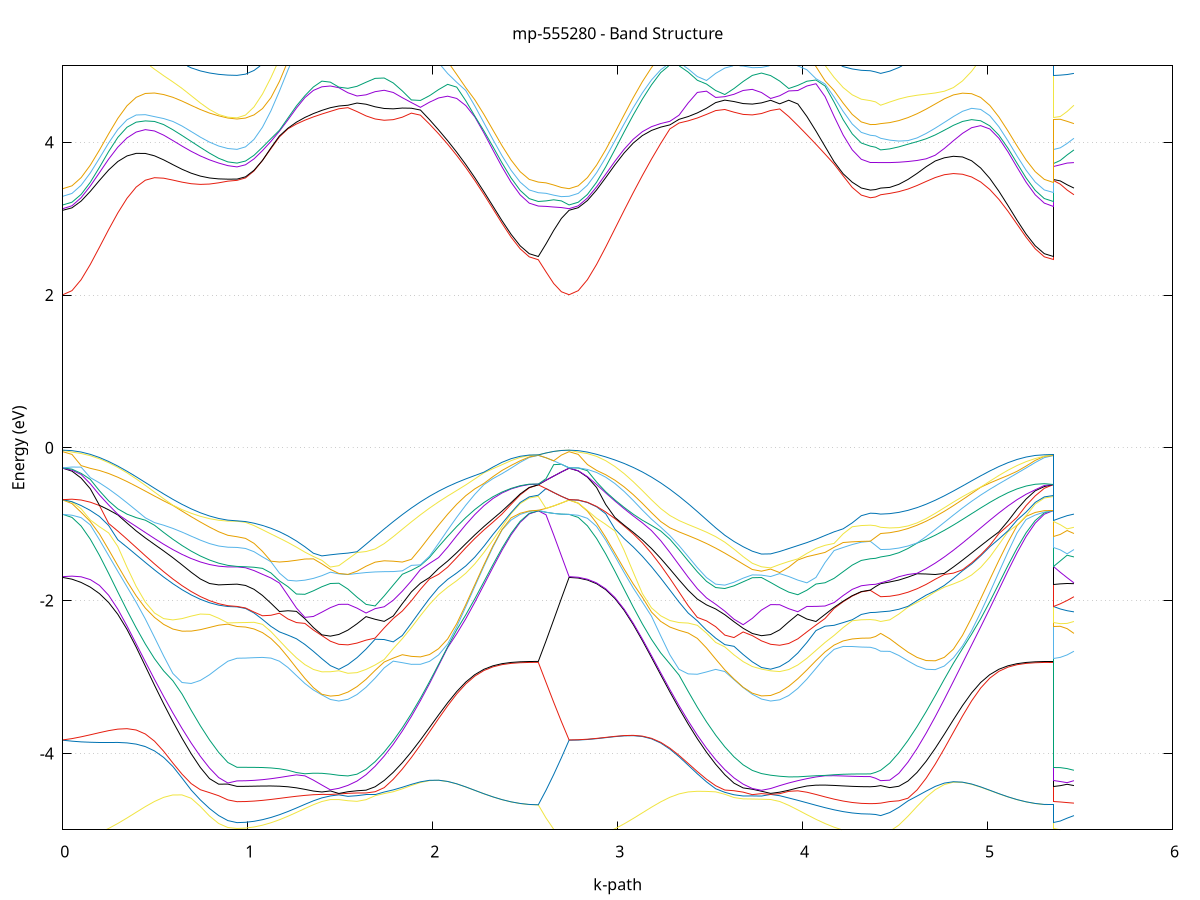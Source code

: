 set title 'mp-555280 - Band Structure'
set xlabel 'k-path'
set ylabel 'Energy (eV)'
set grid y
set yrange [-5:5]
set terminal png size 800,600
set output 'mp-555280_bands_gnuplot.png'
plot '-' using 1:2 with lines notitle, '-' using 1:2 with lines notitle, '-' using 1:2 with lines notitle, '-' using 1:2 with lines notitle, '-' using 1:2 with lines notitle, '-' using 1:2 with lines notitle, '-' using 1:2 with lines notitle, '-' using 1:2 with lines notitle, '-' using 1:2 with lines notitle, '-' using 1:2 with lines notitle, '-' using 1:2 with lines notitle, '-' using 1:2 with lines notitle, '-' using 1:2 with lines notitle, '-' using 1:2 with lines notitle, '-' using 1:2 with lines notitle, '-' using 1:2 with lines notitle, '-' using 1:2 with lines notitle, '-' using 1:2 with lines notitle, '-' using 1:2 with lines notitle, '-' using 1:2 with lines notitle, '-' using 1:2 with lines notitle, '-' using 1:2 with lines notitle, '-' using 1:2 with lines notitle, '-' using 1:2 with lines notitle, '-' using 1:2 with lines notitle, '-' using 1:2 with lines notitle, '-' using 1:2 with lines notitle, '-' using 1:2 with lines notitle, '-' using 1:2 with lines notitle, '-' using 1:2 with lines notitle, '-' using 1:2 with lines notitle, '-' using 1:2 with lines notitle, '-' using 1:2 with lines notitle, '-' using 1:2 with lines notitle, '-' using 1:2 with lines notitle, '-' using 1:2 with lines notitle, '-' using 1:2 with lines notitle, '-' using 1:2 with lines notitle, '-' using 1:2 with lines notitle, '-' using 1:2 with lines notitle, '-' using 1:2 with lines notitle, '-' using 1:2 with lines notitle, '-' using 1:2 with lines notitle, '-' using 1:2 with lines notitle, '-' using 1:2 with lines notitle, '-' using 1:2 with lines notitle, '-' using 1:2 with lines notitle, '-' using 1:2 with lines notitle, '-' using 1:2 with lines notitle, '-' using 1:2 with lines notitle, '-' using 1:2 with lines notitle, '-' using 1:2 with lines notitle, '-' using 1:2 with lines notitle, '-' using 1:2 with lines notitle, '-' using 1:2 with lines notitle, '-' using 1:2 with lines notitle, '-' using 1:2 with lines notitle, '-' using 1:2 with lines notitle, '-' using 1:2 with lines notitle, '-' using 1:2 with lines notitle, '-' using 1:2 with lines notitle, '-' using 1:2 with lines notitle, '-' using 1:2 with lines notitle, '-' using 1:2 with lines notitle, '-' using 1:2 with lines notitle, '-' using 1:2 with lines notitle, '-' using 1:2 with lines notitle, '-' using 1:2 with lines notitle, '-' using 1:2 with lines notitle, '-' using 1:2 with lines notitle, '-' using 1:2 with lines notitle, '-' using 1:2 with lines notitle, '-' using 1:2 with lines notitle, '-' using 1:2 with lines notitle, '-' using 1:2 with lines notitle, '-' using 1:2 with lines notitle, '-' using 1:2 with lines notitle, '-' using 1:2 with lines notitle, '-' using 1:2 with lines notitle, '-' using 1:2 with lines notitle, '-' using 1:2 with lines notitle, '-' using 1:2 with lines notitle, '-' using 1:2 with lines notitle, '-' using 1:2 with lines notitle, '-' using 1:2 with lines notitle, '-' using 1:2 with lines notitle, '-' using 1:2 with lines notitle, '-' using 1:2 with lines notitle, '-' using 1:2 with lines notitle, '-' using 1:2 with lines notitle, '-' using 1:2 with lines notitle, '-' using 1:2 with lines notitle, '-' using 1:2 with lines notitle, '-' using 1:2 with lines notitle, '-' using 1:2 with lines notitle, '-' using 1:2 with lines notitle, '-' using 1:2 with lines notitle, '-' using 1:2 with lines notitle, '-' using 1:2 with lines notitle, '-' using 1:2 with lines notitle
0.000000 -12.984970
0.049584 -12.980470
0.099168 -12.966970
0.148752 -12.944770
0.198336 -12.913970
0.247920 -12.875170
0.297504 -12.828870
0.347088 -12.775870
0.396672 -12.716870
0.446256 -12.652970
0.495839 -12.585270
0.545423 -12.515170
0.595007 -12.444170
0.644591 -12.373970
0.694175 -12.306370
0.743759 -12.243570
0.793343 -12.188070
0.842927 -12.142770
0.892511 -12.111070
0.942095 -12.097770
0.942095 -12.097770
0.987972 -12.095670
1.033850 -12.089470
1.079727 -12.079370
1.125605 -12.065570
1.171482 -12.048570
1.217359 -12.028670
1.263237 -12.006670
1.309114 -11.983070
1.354992 -11.958770
1.400869 -11.934770
1.446746 -11.912270
1.492624 -11.901470
1.492624 -11.901470
1.541642 -11.923470
1.590660 -11.956070
1.639678 -11.995670
1.688696 -12.041770
1.737714 -12.094070
1.786732 -12.151770
1.835750 -12.214070
1.884768 -12.279970
1.933786 -12.348170
1.982804 -12.417470
2.031823 -12.486670
2.080841 -12.554370
2.129859 -12.619470
2.178877 -12.680670
2.227895 -12.737170
2.276913 -12.787970
2.325931 -12.832270
2.374949 -12.869370
2.423967 -12.898770
2.472985 -12.920170
2.522003 -12.933070
2.571021 -12.937370
2.571021 -12.937370
2.612618 -12.956370
2.654214 -12.972170
2.695811 -12.981770
2.737408 -12.984970
2.737408 -12.984970
2.786941 -12.980470
2.836474 -12.967070
2.886007 -12.944770
2.935540 -12.914170
2.985073 -12.875470
3.034606 -12.829270
3.084139 -12.776270
3.133672 -12.717270
3.183205 -12.653270
3.232738 -12.585270
3.282272 -12.514370
3.331805 -12.441970
3.381338 -12.369170
3.430871 -12.297570
3.480404 -12.228270
3.529937 -12.162570
3.579470 -12.101470
3.629003 -12.046070
3.678536 -11.996970
3.728069 -11.954670
3.777602 -11.919770
3.827135 -11.900970
3.827135 -11.900970
3.876153 -11.921470
3.925171 -11.948870
3.974189 -11.977070
4.023208 -12.004870
4.072226 -12.030970
4.121244 -12.054570
4.170262 -12.074970
4.219280 -12.091470
4.268298 -12.103670
4.317316 -12.111070
4.366334 -12.113570
4.366334 -12.113570
4.394257 -12.112970
4.422181 -12.111370
4.422181 -12.111370
4.471334 -12.120670
4.520488 -12.146770
4.569642 -12.186270
4.618795 -12.236070
4.667949 -12.293470
4.717102 -12.355870
4.766256 -12.421470
4.815410 -12.488270
4.864563 -12.554570
4.913717 -12.618870
4.962871 -12.679870
5.012024 -12.736370
5.061178 -12.787270
5.110332 -12.831670
5.159485 -12.868970
5.208639 -12.898570
5.257793 -12.920070
5.306946 -12.933070
5.356100 -12.937370
5.356100 -12.097770
5.393139 -12.102270
5.430178 -12.107570
5.467217 -12.111370
e
0.000000 -12.792570
0.049584 -12.790270
0.099168 -12.780770
0.148752 -12.763370
0.198336 -12.738270
0.247920 -12.705870
0.297504 -12.666770
0.347088 -12.621670
0.396672 -12.571470
0.446256 -12.517170
0.495839 -12.459970
0.545423 -12.401270
0.595007 -12.342570
0.644591 -12.285470
0.694175 -12.231770
0.743759 -12.183570
0.793343 -12.142970
0.842927 -12.112470
0.892511 -12.094970
0.942095 -12.090970
0.942095 -12.090970
0.987972 -12.088870
1.033850 -12.082770
1.079727 -12.072670
1.125605 -12.058970
1.171482 -12.041970
1.217359 -12.022270
1.263237 -12.000370
1.309114 -11.976970
1.354992 -11.952770
1.400869 -11.928770
1.446746 -11.906370
1.492624 -11.894370
1.492624 -11.894370
1.541642 -11.917670
1.590660 -11.950170
1.639678 -11.989670
1.688696 -12.035670
1.737714 -12.087870
1.786732 -12.145570
1.835750 -12.207770
1.884768 -12.273670
1.933786 -12.341870
1.982804 -12.411170
2.031823 -12.480270
2.080841 -12.547970
2.129859 -12.613070
2.178877 -12.674370
2.227895 -12.730870
2.276913 -12.781670
2.325931 -12.825970
2.374949 -12.863070
2.423967 -12.892470
2.472985 -12.913770
2.522003 -12.926770
2.571021 -12.931070
2.571021 -12.931070
2.612618 -12.906070
2.654214 -12.872770
2.695811 -12.834070
2.737408 -12.792570
2.737408 -12.792570
2.786941 -12.788470
2.836474 -12.776070
2.886007 -12.755670
2.935540 -12.727470
2.985073 -12.692070
3.034606 -12.649970
3.084139 -12.601970
3.133672 -12.548870
3.183205 -12.491570
3.232738 -12.431370
3.282272 -12.369170
3.331805 -12.306470
3.381338 -12.244470
3.430871 -12.184470
3.480404 -12.127770
3.529937 -12.075370
3.579470 -12.028170
3.629003 -11.987070
3.678536 -11.952470
3.728069 -11.924470
3.777602 -11.903270
3.827135 -11.893370
3.827135 -11.893370
3.876153 -11.904770
3.925171 -11.921970
3.974189 -11.940970
4.023208 -11.960470
4.072226 -11.979570
4.121244 -11.997370
4.170262 -12.012970
4.219280 -12.025870
4.268298 -12.035370
4.317316 -12.041270
4.366334 -12.043270
4.366334 -12.043270
4.394257 -12.053070
4.422181 -12.063670
4.422181 -12.063670
4.471334 -12.083070
4.520488 -12.116570
4.569642 -12.161870
4.618795 -12.216270
4.667949 -12.277270
4.717102 -12.342770
4.766256 -12.410570
4.815410 -12.479070
4.864563 -12.546570
4.913717 -12.611670
4.962871 -12.673170
5.012024 -12.729870
5.061178 -12.780870
5.110332 -12.825370
5.159485 -12.862670
5.208639 -12.892270
5.257793 -12.913770
5.306946 -12.926670
5.356100 -12.931070
5.356100 -12.090970
5.393139 -12.084870
5.430178 -12.075070
5.467217 -12.063670
e
0.000000 -12.788670
0.049584 -12.782770
0.099168 -12.767370
0.148752 -12.743870
0.198336 -12.712670
0.247920 -12.674170
0.297504 -12.629070
0.347088 -12.578170
0.396672 -12.522270
0.446256 -12.462470
0.495839 -12.399970
0.545423 -12.336270
0.595007 -12.272570
0.644591 -12.210770
0.694175 -12.152270
0.743759 -12.099070
0.793343 -12.052870
0.842927 -12.015070
0.892511 -11.986870
0.942095 -11.970670
0.942095 -11.970670
0.987972 -11.969370
1.033850 -11.965770
1.079727 -11.959870
1.125605 -11.952070
1.171482 -11.942670
1.217359 -11.932370
1.263237 -11.921570
1.309114 -11.911170
1.354992 -11.901770
1.400869 -11.894270
1.446746 -11.889670
1.492624 -11.889670
1.492624 -11.889670
1.541642 -11.891170
1.590660 -11.899570
1.639678 -11.913870
1.688696 -11.934570
1.737714 -11.961470
1.786732 -11.994370
1.835750 -12.032770
1.884768 -12.075870
1.933786 -12.122870
1.982804 -12.172470
2.031823 -12.223670
2.080841 -12.275170
2.129859 -12.325770
2.178877 -12.374270
2.227895 -12.419770
2.276913 -12.461070
2.325931 -12.497570
2.374949 -12.528370
2.423967 -12.552970
2.472985 -12.570870
2.522003 -12.581670
2.571021 -12.585370
2.571021 -12.585370
2.612618 -12.637570
2.654214 -12.691670
2.695811 -12.742970
2.737408 -12.788670
2.737408 -12.788670
2.786941 -12.784570
2.836474 -12.772170
2.886007 -12.751670
2.935540 -12.723570
2.985073 -12.688170
3.034606 -12.646070
3.084139 -12.598070
3.133672 -12.544970
3.183205 -12.487670
3.232738 -12.427370
3.282272 -12.365270
3.331805 -12.302570
3.381338 -12.240570
3.430871 -12.180670
3.480404 -12.123970
3.529937 -12.071670
3.579470 -12.024570
3.629003 -11.983570
3.678536 -11.949070
3.728069 -11.921270
3.777602 -11.900270
3.827135 -11.890270
3.827135 -11.890270
3.876153 -11.901870
3.925171 -11.919070
3.974189 -11.938070
4.023208 -11.957470
4.072226 -11.976570
4.121244 -11.994170
4.170262 -12.009770
4.219280 -12.022470
4.268298 -12.031970
4.317316 -12.037870
4.366334 -12.039870
4.366334 -12.039870
4.394257 -12.029470
4.422181 -12.016970
4.422181 -12.016970
4.471334 -12.012570
4.520488 -12.019570
4.569642 -12.036770
4.618795 -12.063070
4.667949 -12.096870
4.717102 -12.136870
4.766256 -12.181370
4.815410 -12.228770
4.864563 -12.277770
4.913717 -12.326770
4.962871 -12.374370
5.012024 -12.419370
5.061178 -12.460670
5.110332 -12.497170
5.159485 -12.528070
5.208639 -12.552770
5.257793 -12.570770
5.306946 -12.581670
5.356100 -12.585370
5.356100 -11.970670
5.393139 -11.984870
5.430178 -12.001170
5.467217 -12.016970
e
0.000000 -12.355170
0.049584 -12.354270
0.099168 -12.348270
0.148752 -12.336370
0.198336 -12.318770
0.247920 -12.295770
0.297504 -12.268170
0.347088 -12.236670
0.396672 -12.202170
0.446256 -12.165770
0.495839 -12.128670
0.545423 -12.092070
0.595007 -12.057370
0.644591 -12.025970
0.694175 -11.999070
0.743759 -11.977970
0.793343 -11.963570
0.842927 -11.956770
0.892511 -11.957870
0.942095 -11.965070
0.942095 -11.965070
0.987972 -11.963870
1.033850 -11.960170
1.079727 -11.954370
1.125605 -11.946670
1.171482 -11.937370
1.217359 -11.927070
1.263237 -11.916370
1.309114 -11.905870
1.354992 -11.896470
1.400869 -11.888870
1.446746 -11.884170
1.492624 -11.884170
1.492624 -11.884170
1.541642 -11.885070
1.590660 -11.892970
1.639678 -11.906970
1.688696 -11.927270
1.737714 -11.953870
1.786732 -11.986570
1.835750 -12.024670
1.884768 -12.067670
1.933786 -12.114470
1.982804 -12.164070
2.031823 -12.215170
2.080841 -12.266570
2.129859 -12.317170
2.178877 -12.365670
2.227895 -12.411170
2.276913 -12.452570
2.325931 -12.489070
2.374949 -12.519870
2.423967 -12.544470
2.472985 -12.562370
2.522003 -12.573270
2.571021 -12.576870
2.571021 -12.576870
2.612618 -12.523370
2.654214 -12.465570
2.695811 -12.408470
2.737408 -12.355170
2.737408 -12.355170
2.786941 -12.351970
2.836474 -12.342470
2.886007 -12.326870
2.935540 -12.305570
2.985073 -12.278970
3.034606 -12.247870
3.084139 -12.212870
3.133672 -12.174970
3.183205 -12.135170
3.232738 -12.094570
3.282272 -12.054370
3.331805 -12.015670
3.381338 -11.979570
3.430871 -11.947370
3.480404 -11.919770
3.529937 -11.897670
3.579470 -11.881470
3.629003 -11.871470
3.678536 -11.867570
3.728069 -11.869470
3.777602 -11.876470
3.827135 -11.884170
3.827135 -11.884170
3.876153 -11.875970
3.925171 -11.870670
3.974189 -11.869070
4.023208 -11.870270
4.072226 -11.873370
4.121244 -11.877670
4.170262 -11.882270
4.219280 -11.886570
4.268298 -11.890070
4.317316 -11.892270
4.366334 -11.893070
4.366334 -11.893070
4.394257 -11.904670
4.422181 -11.917770
4.422181 -11.917770
4.471334 -11.933170
4.520488 -11.955270
4.569642 -11.984370
4.618795 -12.020470
4.667949 -12.062470
4.717102 -12.109270
4.766256 -12.159270
4.815410 -12.211170
4.864563 -12.263570
4.913717 -12.314870
4.962871 -12.364170
5.012024 -12.410070
5.061178 -12.451770
5.110332 -12.488570
5.159485 -12.519570
5.208639 -12.544270
5.257793 -12.562270
5.306946 -12.573170
5.356100 -12.576870
5.356100 -11.965070
5.393139 -11.950770
5.430178 -11.934170
5.467217 -11.917770
e
0.000000 -12.351070
0.049584 -12.345670
0.099168 -12.332670
0.148752 -12.313470
0.198336 -12.288670
0.247920 -12.258670
0.297504 -12.224270
0.347088 -12.186270
0.396672 -12.145670
0.446256 -12.103470
0.495839 -12.060970
0.545423 -12.019270
0.595007 -11.979970
0.644591 -11.944070
0.694175 -11.912870
0.743759 -11.887170
0.793343 -11.867270
0.842927 -11.852870
0.892511 -11.842870
0.942095 -11.837170
0.942095 -11.837170
0.987972 -11.836970
1.033850 -11.836370
1.079727 -11.835470
1.125605 -11.834670
1.171482 -11.834370
1.217359 -11.835070
1.263237 -11.837170
1.309114 -11.841470
1.354992 -11.848570
1.400869 -11.859070
1.446746 -11.872770
1.492624 -11.880770
1.492624 -11.880770
1.541642 -11.865870
1.590660 -11.849870
1.639678 -11.838070
1.688696 -11.831370
1.737714 -11.830370
1.786732 -11.835170
1.835750 -11.845770
1.884768 -11.861770
1.933786 -11.882570
1.982804 -11.907470
2.031823 -11.935570
2.080841 -11.965770
2.129859 -11.996970
2.178877 -12.028170
2.227895 -12.058370
2.276913 -12.086670
2.325931 -12.112070
2.374949 -12.133870
2.423967 -12.151470
2.472985 -12.164370
2.522003 -12.172370
2.571021 -12.174970
2.571021 -12.174970
2.612618 -12.209170
2.654214 -12.252370
2.695811 -12.300670
2.737408 -12.351070
2.737408 -12.351070
2.786941 -12.347870
2.836474 -12.338370
2.886007 -12.322770
2.935540 -12.301470
2.985073 -12.274870
3.034606 -12.243670
3.084139 -12.208670
3.133672 -12.170770
3.183205 -12.131070
3.232738 -12.090470
3.282272 -12.050270
3.331805 -12.011570
3.381338 -11.975570
3.430871 -11.943470
3.480404 -11.915970
3.529937 -11.893970
3.579470 -11.877870
3.629003 -11.868070
3.678536 -11.864270
3.728069 -11.866270
3.777602 -11.873470
3.827135 -11.881170
3.827135 -11.881170
3.876153 -11.873270
3.925171 -11.868070
3.974189 -11.866570
4.023208 -11.867870
4.072226 -11.871170
4.121244 -11.875470
4.170262 -11.880070
4.219280 -11.884370
4.268298 -11.887870
4.317316 -11.890070
4.366334 -11.890870
4.366334 -11.890870
4.394257 -11.879870
4.422181 -11.868670
4.422181 -11.868670
4.471334 -11.861170
4.520488 -11.857170
4.569642 -11.857470
4.618795 -11.863270
4.667949 -11.874670
4.717102 -11.891570
4.766256 -11.913270
4.815410 -11.938970
4.864563 -11.967470
4.913717 -11.997670
4.962871 -12.028270
5.012024 -12.058170
5.061178 -12.086370
5.110332 -12.111770
5.159485 -12.133670
5.208639 -12.151370
5.257793 -12.164370
5.306946 -12.172270
5.356100 -12.174970
5.356100 -11.837170
5.393139 -11.844870
5.430178 -11.856070
5.467217 -11.868670
e
0.000000 -12.102170
0.049584 -12.099670
0.099168 -12.092270
0.148752 -12.080270
0.198336 -12.063870
0.247920 -12.043670
0.297504 -12.020270
0.347088 -11.994570
0.396672 -11.967370
0.446256 -11.939770
0.495839 -11.912870
0.545423 -11.887770
0.595007 -11.865670
0.644591 -11.847470
0.694175 -11.834070
0.743759 -11.825870
0.793343 -11.822770
0.842927 -11.824070
0.892511 -11.828270
0.942095 -11.832470
0.942095 -11.832470
0.987972 -11.832270
1.033850 -11.831570
1.079727 -11.830670
1.125605 -11.829870
1.171482 -11.829470
1.217359 -11.830070
1.263237 -11.832070
1.309114 -11.836270
1.354992 -11.843270
1.400869 -11.853470
1.446746 -11.866970
1.492624 -11.874370
1.492624 -11.874370
1.541642 -11.860070
1.590660 -11.844270
1.639678 -11.832470
1.688696 -11.825870
1.737714 -11.824770
1.786732 -11.829570
1.835750 -11.840070
1.884768 -11.856070
1.933786 -11.876870
1.982804 -11.901670
2.031823 -11.929670
2.080841 -11.959870
2.129859 -11.991070
2.178877 -12.022270
2.227895 -12.052470
2.276913 -12.080670
2.325931 -12.106070
2.374949 -12.127870
2.423967 -12.145570
2.472985 -12.158470
2.522003 -12.166370
2.571021 -12.169070
2.571021 -12.169070
2.612618 -12.141970
2.654214 -12.120070
2.695811 -12.106670
2.737408 -12.102170
2.737408 -12.102170
2.786941 -12.099670
2.836474 -12.092170
2.886007 -12.079970
2.935540 -12.063370
2.985073 -12.042970
3.034606 -12.019270
3.084139 -11.993170
3.133672 -11.965470
3.183205 -11.937270
3.232738 -11.909370
3.282272 -11.883070
3.331805 -11.859270
3.381338 -11.839070
3.430871 -11.823270
3.480404 -11.812670
3.529937 -11.807570
3.579470 -11.808370
3.629003 -11.814970
3.678536 -11.826970
3.728069 -11.843670
3.777602 -11.863270
3.827135 -11.874770
3.827135 -11.874770
3.876153 -11.861570
3.925171 -11.845370
3.974189 -11.832970
4.023208 -11.824370
4.072226 -11.818770
4.121244 -11.815470
4.170262 -11.813870
4.219280 -11.813370
4.268298 -11.813370
4.317316 -11.813470
4.366334 -11.813570
4.366334 -11.813570
4.394257 -11.814170
4.422181 -11.816270
4.422181 -11.816270
4.471334 -11.818470
4.520488 -11.822070
4.569642 -11.828470
4.618795 -11.839170
4.667949 -11.854870
4.717102 -11.875270
4.766256 -11.900070
4.815410 -11.928070
4.864563 -11.958470
4.913717 -11.989970
4.962871 -12.021370
5.012024 -12.051770
5.061178 -12.080170
5.110332 -12.105770
5.159485 -12.127670
5.208639 -12.145370
5.257793 -12.158370
5.306946 -12.166370
5.356100 -12.169070
5.356100 -11.832470
5.393139 -11.826470
5.430178 -11.820470
5.467217 -11.816270
e
0.000000 -6.290870
0.049584 -6.290470
0.099168 -6.289870
0.148752 -6.291370
0.198336 -6.294770
0.247920 -6.298470
0.297504 -6.302070
0.347088 -6.304870
0.396672 -6.306870
0.446256 -6.307670
0.495839 -6.307070
0.545423 -6.305070
0.595007 -6.301870
0.644591 -6.297870
0.694175 -6.293370
0.743759 -6.288870
0.793343 -6.284770
0.842927 -6.281270
0.892511 -6.278670
0.942095 -6.277570
0.942095 -6.277570
0.987972 -6.275870
1.033850 -6.270970
1.079727 -6.263170
1.125605 -6.253170
1.171482 -6.241970
1.217359 -6.230770
1.263237 -6.220770
1.309114 -6.213370
1.354992 -6.209270
1.400869 -6.207670
1.446746 -6.207170
1.492624 -6.206870
1.492624 -6.206870
1.541642 -6.206670
1.590660 -6.206470
1.639678 -6.207270
1.688696 -6.210070
1.737714 -6.214370
1.786732 -6.219470
1.835750 -6.225270
1.884768 -6.231370
1.933786 -6.237970
1.982804 -6.245170
2.031823 -6.256070
2.080841 -6.268170
2.129859 -6.277970
2.178877 -6.285070
2.227895 -6.289670
2.276913 -6.292170
2.325931 -6.292970
2.374949 -6.292870
2.423967 -6.292470
2.472985 -6.292370
2.522003 -6.292470
2.571021 -6.292570
2.571021 -6.292570
2.612618 -6.292370
2.654214 -6.291870
2.695811 -6.291170
2.737408 -6.290870
2.737408 -6.290870
2.786941 -6.290470
2.836474 -6.289770
2.886007 -6.289970
2.935540 -6.291370
2.985073 -6.292570
3.034606 -6.292670
3.084139 -6.291270
3.133672 -6.287870
3.183205 -6.282270
3.232738 -6.274170
3.282272 -6.263770
3.331805 -6.251570
3.381338 -6.238170
3.430871 -6.225170
3.480404 -6.215470
3.529937 -6.211770
3.579470 -6.210370
3.629003 -6.209470
3.678536 -6.208770
3.728069 -6.207970
3.777602 -6.207370
3.827135 -6.206870
3.827135 -6.206870
3.876153 -6.207070
3.925171 -6.208670
3.974189 -6.213570
4.023208 -6.222470
4.072226 -6.234470
4.121244 -6.248070
4.170262 -6.261570
4.219280 -6.273670
4.268298 -6.283270
4.317316 -6.289270
4.366334 -6.291370
4.366334 -6.291370
4.394257 -6.290870
4.422181 -6.289570
4.422181 -6.289570
4.471334 -6.290870
4.520488 -6.292170
4.569642 -6.293670
4.618795 -6.295470
4.667949 -6.297370
4.717102 -6.299570
4.766256 -6.301770
4.815410 -6.303570
4.864563 -6.304770
4.913717 -6.304970
4.962871 -6.304270
5.012024 -6.302570
5.061178 -6.300370
5.110332 -6.297870
5.159485 -6.295370
5.208639 -6.293370
5.257793 -6.292470
5.306946 -6.292470
5.356100 -6.292570
5.356100 -6.277570
5.393139 -6.281670
5.430178 -6.286370
5.467217 -6.289570
e
0.000000 -6.282770
0.049584 -6.283470
0.099168 -6.285270
0.148752 -6.286470
0.198336 -6.287270
0.247920 -6.287970
0.297504 -6.288470
0.347088 -6.288470
0.396672 -6.287770
0.446256 -6.286070
0.495839 -6.283570
0.545423 -6.280370
0.595007 -6.276870
0.644591 -6.273770
0.694175 -6.271470
0.743759 -6.270270
0.793343 -6.270070
0.842927 -6.270470
0.892511 -6.271370
0.942095 -6.271870
0.942095 -6.271870
0.987972 -6.269970
1.033850 -6.264670
1.079727 -6.256370
1.125605 -6.245870
1.171482 -6.234570
1.217359 -6.223870
1.263237 -6.215270
1.309114 -6.209470
1.354992 -6.205570
1.400869 -6.202770
1.446746 -6.200970
1.492624 -6.200170
1.492624 -6.200170
1.541642 -6.200370
1.590660 -6.201270
1.639678 -6.202070
1.688696 -6.201670
1.737714 -6.200570
1.786732 -6.199670
1.835750 -6.201470
1.884768 -6.211570
1.933786 -6.224570
1.982804 -6.238870
2.031823 -6.250870
2.080841 -6.263970
2.129859 -6.274470
2.178877 -6.281870
2.227895 -6.286570
2.276913 -6.289370
2.325931 -6.290570
2.374949 -6.290770
2.423967 -6.289970
2.472985 -6.288270
2.522003 -6.286170
2.571021 -6.284870
2.571021 -6.284870
2.612618 -6.284670
2.654214 -6.284170
2.695811 -6.283070
2.737408 -6.282770
2.737408 -6.282770
2.786941 -6.283470
2.836474 -6.285270
2.886007 -6.287370
2.935540 -6.289070
2.985073 -6.289970
3.034606 -6.289670
3.084139 -6.287670
3.133672 -6.283570
3.183205 -6.277070
3.232738 -6.267770
3.282272 -6.255870
3.331805 -6.241870
3.381338 -6.226870
3.430871 -6.213070
3.480404 -6.205570
3.529937 -6.203070
3.579470 -6.202170
3.629003 -6.201770
3.678536 -6.201470
3.728069 -6.201070
3.777602 -6.200670
3.827135 -6.200270
3.827135 -6.200270
3.876153 -6.199970
3.925171 -6.200170
3.974189 -6.200770
4.023208 -6.201770
4.072226 -6.204170
4.121244 -6.208870
4.170262 -6.216170
4.219280 -6.224570
4.268298 -6.231970
4.317316 -6.237070
4.366334 -6.238770
4.366334 -6.238770
4.394257 -6.243170
4.422181 -6.249470
4.422181 -6.249470
4.471334 -6.246470
4.520488 -6.244870
4.569642 -6.245270
4.618795 -6.249570
4.667949 -6.256970
4.717102 -6.264770
4.766256 -6.271970
4.815410 -6.277870
4.864563 -6.282270
4.913717 -6.285470
4.962871 -6.287370
5.012024 -6.288370
5.061178 -6.288870
5.110332 -6.289070
5.159485 -6.289270
5.208639 -6.289270
5.257793 -6.288170
5.306946 -6.286170
5.356100 -6.284870
5.356100 -6.271870
5.393139 -6.266570
5.430178 -6.258370
5.467217 -6.249470
e
0.000000 -6.282770
0.049584 -6.282070
0.099168 -6.281870
0.148752 -6.280770
0.198336 -6.279070
0.247920 -6.277270
0.297504 -6.274570
0.347088 -6.270970
0.396672 -6.266370
0.446256 -6.260970
0.495839 -6.254870
0.545423 -6.248170
0.595007 -6.240870
0.644591 -6.232970
0.694175 -6.224970
0.743759 -6.218170
0.793343 -6.213370
0.842927 -6.210570
0.892511 -6.209170
0.942095 -6.208770
0.942095 -6.208770
0.987972 -6.207470
1.033850 -6.203870
1.079727 -6.198370
1.125605 -6.192270
1.171482 -6.186770
1.217359 -6.182770
1.263237 -6.179770
1.309114 -6.177070
1.354992 -6.174570
1.400869 -6.172770
1.446746 -6.172270
1.492624 -6.173170
1.492624 -6.173170
1.541642 -6.174870
1.590660 -6.176370
1.639678 -6.177370
1.688696 -6.179470
1.737714 -6.185370
1.786732 -6.192470
1.835750 -6.199670
1.884768 -6.205270
1.933786 -6.216570
1.982804 -6.232070
2.031823 -6.246370
2.080841 -6.253070
2.129859 -6.257470
2.178877 -6.260270
2.227895 -6.261770
2.276913 -6.262270
2.325931 -6.263670
2.374949 -6.266970
2.423967 -6.271770
2.472985 -6.275970
2.522003 -6.278770
2.571021 -6.279670
2.571021 -6.279670
2.612618 -6.280270
2.654214 -6.281470
2.695811 -6.282470
2.737408 -6.282770
2.737408 -6.282770
2.786941 -6.282370
2.836474 -6.282470
2.886007 -6.281870
2.935540 -6.281270
2.985073 -6.280670
3.034606 -6.278970
3.084139 -6.275670
3.133672 -6.269870
3.183205 -6.260870
3.232738 -6.248070
3.282272 -6.231270
3.331805 -6.215270
3.381338 -6.211270
3.430871 -6.208570
3.480404 -6.203370
3.529937 -6.193670
3.579470 -6.183270
3.629003 -6.174770
3.678536 -6.172970
3.728069 -6.172470
3.777602 -6.172270
3.827135 -6.173070
3.827135 -6.173070
3.876153 -6.175270
3.925171 -6.178270
3.974189 -6.181170
4.023208 -6.184370
4.072226 -6.189570
4.121244 -6.197770
4.170262 -6.207670
4.219280 -6.217570
4.268298 -6.225770
4.317316 -6.231170
4.366334 -6.233070
4.366334 -6.233070
4.394257 -6.228870
4.422181 -6.223170
4.422181 -6.223170
4.471334 -6.226670
4.520488 -6.231470
4.569642 -6.236970
4.618795 -6.241070
4.667949 -6.244170
4.717102 -6.247670
4.766256 -6.251770
4.815410 -6.255870
4.864563 -6.259370
4.913717 -6.261770
4.962871 -6.263170
5.012024 -6.263370
5.061178 -6.262470
5.110332 -6.261170
5.159485 -6.265570
5.208639 -6.271570
5.257793 -6.276070
5.306946 -6.278770
5.356100 -6.279670
5.356100 -6.208770
5.393139 -6.210670
5.430178 -6.215870
5.467217 -6.223170
e
0.000000 -6.282070
0.049584 -6.281870
0.099168 -6.279070
0.148752 -6.276270
0.198336 -6.272570
0.247920 -6.266170
0.297504 -6.257970
0.347088 -6.248370
0.396672 -6.237470
0.446256 -6.225770
0.495839 -6.215070
0.545423 -6.208570
0.595007 -6.205670
0.644591 -6.203370
0.694175 -6.200570
0.743759 -6.196670
0.793343 -6.191970
0.842927 -6.187870
0.892511 -6.185470
0.942095 -6.184770
0.942095 -6.184770
0.987972 -6.183570
1.033850 -6.180670
1.079727 -6.177870
1.125605 -6.176270
1.171482 -6.175370
1.217359 -6.174370
1.263237 -6.172270
1.309114 -6.169570
1.354992 -6.167370
1.400869 -6.166670
1.446746 -6.166970
1.492624 -6.167770
1.492624 -6.167770
1.541642 -6.169070
1.590660 -6.171370
1.639678 -6.174770
1.688696 -6.177770
1.737714 -6.177970
1.786732 -6.178470
1.835750 -6.183570
1.884768 -6.194870
1.933786 -6.210070
1.982804 -6.223670
2.031823 -6.234070
2.080841 -6.242870
2.129859 -6.249970
2.178877 -6.255370
2.227895 -6.258970
2.276913 -6.261070
2.325931 -6.261470
2.374949 -6.263270
2.423967 -6.268570
2.472985 -6.273670
2.522003 -6.277670
2.571021 -6.279670
2.571021 -6.279670
2.612618 -6.280270
2.654214 -6.281470
2.695811 -6.282470
2.737408 -6.282070
2.737408 -6.282070
2.786941 -6.281570
2.836474 -6.278670
2.886007 -6.276570
2.935540 -6.272970
2.985073 -6.267170
3.034606 -6.259870
3.084139 -6.251470
3.133672 -6.242270
3.183205 -6.232470
3.232738 -6.222670
3.282272 -6.215870
3.331805 -6.210270
3.381338 -6.203970
3.430871 -6.199670
3.480404 -6.191270
3.529937 -6.180870
3.579470 -6.175470
3.629003 -6.173770
3.678536 -6.169370
3.728069 -6.167070
3.777602 -6.166970
3.827135 -6.167570
3.827135 -6.167570
3.876153 -6.168070
3.925171 -6.168270
3.974189 -6.168470
4.023208 -6.169070
4.072226 -6.170370
4.121244 -6.172770
4.170262 -6.175270
4.219280 -6.176870
4.268298 -6.177770
4.317316 -6.181270
4.366334 -6.182670
4.366334 -6.182670
4.394257 -6.182770
4.422181 -6.182970
4.422181 -6.182970
4.471334 -6.183170
4.520488 -6.183870
4.569642 -6.185270
4.618795 -6.188070
4.667949 -6.192570
4.717102 -6.197170
4.766256 -6.201770
4.815410 -6.206670
4.864563 -6.213370
4.913717 -6.222270
4.962871 -6.231870
5.012024 -6.242070
5.061178 -6.250370
5.110332 -6.258270
5.159485 -6.263470
5.208639 -6.268570
5.257793 -6.273570
5.306946 -6.277670
5.356100 -6.279670
5.356100 -6.184770
5.393139 -6.184370
5.430178 -6.183570
5.467217 -6.182970
e
0.000000 -6.276070
0.049584 -6.276570
0.099168 -6.277070
0.148752 -6.274570
0.198336 -6.268570
0.247920 -6.261070
0.297504 -6.252670
0.347088 -6.243370
0.396672 -6.233670
0.446256 -6.223970
0.495839 -6.214470
0.545423 -6.205570
0.595007 -6.197370
0.644591 -6.190070
0.694175 -6.185970
0.743759 -6.182870
0.793343 -6.180370
0.842927 -6.178070
0.892511 -6.176170
0.942095 -6.175370
0.942095 -6.175370
0.987972 -6.174770
1.033850 -6.172870
1.079727 -6.169770
1.125605 -6.166270
1.171482 -6.161170
1.217359 -6.153370
1.263237 -6.144970
1.309114 -6.140070
1.354992 -6.137570
1.400869 -6.134670
1.446746 -6.131570
1.492624 -6.129070
1.492624 -6.129070
1.541642 -6.127770
1.590660 -6.128370
1.639678 -6.131970
1.688696 -6.140870
1.737714 -6.152970
1.786732 -6.165570
1.835750 -6.174070
1.884768 -6.183470
1.933786 -6.188770
1.982804 -6.192070
2.031823 -6.198070
2.080841 -6.207870
2.129859 -6.218570
2.178877 -6.228670
2.227895 -6.237870
2.276913 -6.245870
2.325931 -6.253170
2.374949 -6.259670
2.423967 -6.263470
2.472985 -6.266370
2.522003 -6.267970
2.571021 -6.268570
2.571021 -6.268570
2.612618 -6.267270
2.654214 -6.264970
2.695811 -6.272670
2.737408 -6.276070
2.737408 -6.276070
2.786941 -6.276570
2.836474 -6.277170
2.886007 -6.273470
2.935540 -6.266670
2.985073 -6.258470
3.034606 -6.249270
3.084139 -6.239870
3.133672 -6.231270
3.183205 -6.224170
3.232738 -6.218270
3.282272 -6.210570
3.331805 -6.200070
3.381338 -6.186470
3.430871 -6.177570
3.480404 -6.172570
3.529937 -6.168970
3.579470 -6.162070
3.629003 -6.153570
3.678536 -6.145770
3.728069 -6.138570
3.777602 -6.132570
3.827135 -6.129370
3.827135 -6.129370
3.876153 -6.130370
3.925171 -6.134970
3.974189 -6.141670
4.023208 -6.149170
4.072226 -6.156070
4.121244 -6.161370
4.170262 -6.165870
4.219280 -6.171470
4.268298 -6.176970
4.317316 -6.177770
4.366334 -6.177770
4.366334 -6.177770
4.394257 -6.177470
4.422181 -6.176370
4.422181 -6.176370
4.471334 -6.176670
4.520488 -6.178170
4.569642 -6.182270
4.618795 -6.186270
4.667949 -6.189270
4.717102 -6.192670
4.766256 -6.197870
4.815410 -6.205170
4.864563 -6.212870
4.913717 -6.221270
4.962871 -6.231570
5.012024 -6.240970
5.061178 -6.249970
5.110332 -6.256170
5.159485 -6.259570
5.208639 -6.263670
5.257793 -6.266370
5.306946 -6.268070
5.356100 -6.268570
5.356100 -6.175370
5.393139 -6.175170
5.430178 -6.174570
5.467217 -6.176370
e
0.000000 -6.257670
0.049584 -6.256770
0.099168 -6.254070
0.148752 -6.249670
0.198336 -6.243770
0.247920 -6.236570
0.297504 -6.228370
0.347088 -6.219570
0.396672 -6.212970
0.446256 -6.208770
0.495839 -6.205270
0.545423 -6.200370
0.595007 -6.194770
0.644591 -6.189970
0.694175 -6.183770
0.743759 -6.178470
0.793343 -6.174270
0.842927 -6.171170
0.892511 -6.169270
0.942095 -6.168570
0.942095 -6.168570
0.987972 -6.167470
1.033850 -6.164270
1.079727 -6.160270
1.125605 -6.154370
1.171482 -6.147070
1.217359 -6.141670
1.263237 -6.137570
1.309114 -6.130370
1.354992 -6.120970
1.400869 -6.111870
1.446746 -6.107370
1.492624 -6.109170
1.492624 -6.109170
1.541642 -6.112270
1.590660 -6.116570
1.639678 -6.122870
1.688696 -6.130570
1.737714 -6.141970
1.786732 -6.155370
1.835750 -6.169270
1.884768 -6.174070
1.933786 -6.174870
1.982804 -6.178170
2.031823 -6.189370
2.080841 -6.201070
2.129859 -6.213170
2.178877 -6.224170
2.227895 -6.234370
2.276913 -6.243770
2.325931 -6.251670
2.374949 -6.256870
2.423967 -6.261170
2.472985 -6.264970
2.522003 -6.267670
2.571021 -6.268570
2.571021 -6.268570
2.612618 -6.267270
2.654214 -6.264070
2.695811 -6.260170
2.737408 -6.257670
2.737408 -6.257670
2.786941 -6.256670
2.836474 -6.253870
2.886007 -6.249370
2.935540 -6.243470
2.985073 -6.236870
3.034606 -6.230070
3.084139 -6.223470
3.133672 -6.217570
3.183205 -6.212570
3.232738 -6.208070
3.282272 -6.203170
3.331805 -6.195570
3.381338 -6.178770
3.430871 -6.164470
3.480404 -6.156370
3.529937 -6.148770
3.579470 -6.142770
3.629003 -6.135770
3.678536 -6.126770
3.728069 -6.116870
3.777602 -6.107570
3.827135 -6.108470
3.827135 -6.108470
3.876153 -6.110270
3.925171 -6.113470
3.974189 -6.120670
4.023208 -6.130870
4.072226 -6.140170
4.121244 -6.147270
4.170262 -6.156370
4.219280 -6.163570
4.268298 -6.168770
4.317316 -6.172070
4.366334 -6.173270
4.366334 -6.173270
4.394257 -6.173470
4.422181 -6.173870
4.422181 -6.173870
4.471334 -6.175270
4.520488 -6.177670
4.569642 -6.179670
4.618795 -6.182570
4.667949 -6.186570
4.717102 -6.191670
4.766256 -6.196870
4.815410 -6.201970
4.864563 -6.208270
4.913717 -6.216170
4.962871 -6.225070
5.012024 -6.234270
5.061178 -6.243370
5.110332 -6.251470
5.159485 -6.254670
5.208639 -6.260270
5.257793 -6.264870
5.306946 -6.267670
5.356100 -6.268570
5.356100 -6.168570
5.393139 -6.170870
5.430178 -6.174070
5.467217 -6.173870
e
0.000000 -6.257670
0.049584 -6.255870
0.099168 -6.251270
0.148752 -6.245370
0.198336 -6.239070
0.247920 -6.232470
0.297504 -6.225570
0.347088 -6.218770
0.396672 -6.210470
0.446256 -6.201470
0.495839 -6.192970
0.545423 -6.185270
0.595007 -6.181870
0.644591 -6.179470
0.694175 -6.177070
0.743759 -6.174270
0.793343 -6.171070
0.842927 -6.168270
0.892511 -6.166270
0.942095 -6.165470
0.942095 -6.165470
0.987972 -6.164470
1.033850 -6.162070
1.079727 -6.157770
1.125605 -6.150970
1.171482 -6.143170
1.217359 -6.133770
1.263237 -6.123770
1.309114 -6.114970
1.354992 -6.108970
1.400869 -6.106670
1.446746 -6.103370
1.492624 -6.096970
1.492624 -6.096970
1.541642 -6.101370
1.590660 -6.110470
1.639678 -6.119570
1.688696 -6.127470
1.737714 -6.132570
1.786732 -6.137670
1.835750 -6.144070
1.884768 -6.152370
1.933786 -6.163570
1.982804 -6.175370
2.031823 -6.185970
2.080841 -6.197870
2.129859 -6.208470
2.178877 -6.219570
2.227895 -6.230670
2.276913 -6.240570
2.325931 -6.247970
2.374949 -6.251070
2.423967 -6.249470
2.472985 -6.245770
2.522003 -6.243470
2.571021 -6.242570
2.571021 -6.242570
2.612618 -6.253870
2.654214 -6.264070
2.695811 -6.260170
2.737408 -6.257670
2.737408 -6.257670
2.786941 -6.255870
2.836474 -6.251270
2.886007 -6.244970
2.935540 -6.237770
2.985073 -6.230570
3.034606 -6.223970
3.084139 -6.217270
3.133672 -6.209570
3.183205 -6.199870
3.232738 -6.188770
3.282272 -6.177570
3.331805 -6.167870
3.381338 -6.162670
3.430871 -6.156470
3.480404 -6.149370
3.529937 -6.140970
3.579470 -6.130170
3.629003 -6.119270
3.678536 -6.110470
3.728069 -6.106570
3.777602 -6.106370
3.827135 -6.098570
3.827135 -6.098570
3.876153 -6.100270
3.925171 -6.108670
3.974189 -6.117270
4.023208 -6.125970
4.072226 -6.136170
4.121244 -6.146270
4.170262 -6.151570
4.219280 -6.156470
4.268298 -6.161170
4.317316 -6.164570
4.366334 -6.165870
4.366334 -6.165870
4.394257 -6.165770
4.422181 -6.165770
4.422181 -6.165770
4.471334 -6.166470
4.520488 -6.168470
4.569642 -6.171070
4.618795 -6.173870
4.667949 -6.176270
4.717102 -6.178270
4.766256 -6.179870
4.815410 -6.188370
4.864563 -6.198070
4.913717 -6.208270
4.962871 -6.218470
5.012024 -6.228470
5.061178 -6.237970
5.110332 -6.246670
5.159485 -6.254170
5.208639 -6.251170
5.257793 -6.246570
5.306946 -6.243470
5.356100 -6.242570
5.356100 -6.165470
5.393139 -6.165570
5.430178 -6.165670
5.467217 -6.165770
e
0.000000 -6.249570
0.049584 -6.248470
0.099168 -6.245170
0.148752 -6.239770
0.198336 -6.232370
0.247920 -6.223470
0.297504 -6.214070
0.347088 -6.205670
0.396672 -6.199270
0.446256 -6.193970
0.495839 -6.188870
0.545423 -6.184770
0.595007 -6.178470
0.644591 -6.172870
0.694175 -6.168470
0.743759 -6.165170
0.793343 -6.162870
0.842927 -6.161470
0.892511 -6.160770
0.942095 -6.160570
0.942095 -6.160570
0.987972 -6.160370
1.033850 -6.158470
1.079727 -6.153170
1.125605 -6.144870
1.171482 -6.134570
1.217359 -6.123670
1.263237 -6.113770
1.309114 -6.105970
1.354992 -6.100270
1.400869 -6.095670
1.446746 -6.093370
1.492624 -6.094870
1.492624 -6.094870
1.541642 -6.091270
1.590660 -6.091170
1.639678 -6.099670
1.688696 -6.105970
1.737714 -6.110170
1.786732 -6.113870
1.835750 -6.118470
1.884768 -6.128470
1.933786 -6.149770
1.982804 -6.168970
2.031823 -6.178870
2.080841 -6.185470
2.129859 -6.194970
2.178877 -6.205970
2.227895 -6.217270
2.276913 -6.227970
2.325931 -6.237170
2.374949 -6.243570
2.423967 -6.245870
2.472985 -6.244670
2.522003 -6.240070
2.571021 -6.235170
2.571021 -6.235170
2.612618 -6.237370
2.654214 -6.241870
2.695811 -6.246770
2.737408 -6.249570
2.737408 -6.249570
2.786941 -6.248470
2.836474 -6.245470
2.886007 -6.240870
2.935540 -6.234870
2.985073 -6.227470
3.034606 -6.218770
3.084139 -6.209270
3.133672 -6.199470
3.183205 -6.189070
3.232738 -6.178270
3.282272 -6.168970
3.331805 -6.163870
3.381338 -6.154570
3.430871 -6.132970
3.480404 -6.110570
3.529937 -6.101470
3.579470 -6.097170
3.629003 -6.094770
3.678536 -6.092370
3.728069 -6.089570
3.777602 -6.089970
3.827135 -6.093870
3.827135 -6.093870
3.876153 -6.092370
3.925171 -6.089970
3.974189 -6.091970
4.023208 -6.097670
4.072226 -6.105970
4.121244 -6.114470
4.170262 -6.121170
4.219280 -6.126070
4.268298 -6.129370
4.317316 -6.130970
4.366334 -6.131470
4.366334 -6.131470
4.394257 -6.136270
4.422181 -6.142770
4.422181 -6.142770
4.471334 -6.144870
4.520488 -6.147970
4.569642 -6.152170
4.618795 -6.157370
4.667949 -6.163670
4.717102 -6.170970
4.766256 -6.179270
4.815410 -6.181870
4.864563 -6.190170
4.913717 -6.204070
4.962871 -6.214970
5.012024 -6.224070
5.061178 -6.232070
5.110332 -6.238470
5.159485 -6.242670
5.208639 -6.244370
5.257793 -6.243770
5.306946 -6.240070
5.356100 -6.235170
5.356100 -6.160570
5.393139 -6.157170
5.430178 -6.150670
5.467217 -6.142770
e
0.000000 -6.249570
0.049584 -6.248370
0.099168 -6.245070
0.148752 -6.239770
0.198336 -6.232370
0.247920 -6.223270
0.297504 -6.212670
0.347088 -6.200870
0.396672 -6.191870
0.446256 -6.184870
0.495839 -6.176170
0.545423 -6.162770
0.595007 -6.143370
0.644591 -6.123770
0.694175 -6.112970
0.743759 -6.103370
0.793343 -6.095270
0.842927 -6.088870
0.892511 -6.084570
0.942095 -6.082970
0.942095 -6.082970
0.987972 -6.082870
1.033850 -6.082670
1.079727 -6.084570
1.125605 -6.090570
1.171482 -6.095470
1.217359 -6.098370
1.263237 -6.098270
1.309114 -6.094970
1.354992 -6.088370
1.400869 -6.080570
1.446746 -6.073070
1.492624 -6.070770
1.492624 -6.070770
1.541642 -6.079570
1.590660 -6.086370
1.639678 -6.085170
1.688696 -6.085570
1.737714 -6.088570
1.786732 -6.095270
1.835750 -6.107670
1.884768 -6.123670
1.933786 -6.137870
1.982804 -6.151570
2.031823 -6.161570
2.080841 -6.168970
2.129859 -6.174870
2.178877 -6.180570
2.227895 -6.187970
2.276913 -6.198470
2.325931 -6.208770
2.374949 -6.217870
2.423967 -6.225370
2.472985 -6.230770
2.522003 -6.234170
2.571021 -6.235170
2.571021 -6.235170
2.612618 -6.237370
2.654214 -6.241870
2.695811 -6.246770
2.737408 -6.249570
2.737408 -6.249570
2.786941 -6.248370
2.836474 -6.244970
2.886007 -6.239670
2.935540 -6.232670
2.985073 -6.224270
3.034606 -6.214870
3.084139 -6.205070
3.133672 -6.194770
3.183205 -6.183970
3.232738 -6.172570
3.282272 -6.161270
3.331805 -6.147070
3.381338 -6.130570
3.430871 -6.115170
3.480404 -6.102970
3.529937 -6.094370
3.579470 -6.088570
3.629003 -6.084870
3.678536 -6.082270
3.728069 -6.078770
3.777602 -6.072470
3.827135 -6.070470
3.827135 -6.070470
3.876153 -6.075070
3.925171 -6.081570
3.974189 -6.088970
4.023208 -6.096970
4.072226 -6.104870
4.121244 -6.113070
4.170262 -6.120370
4.219280 -6.124470
4.268298 -6.125570
4.317316 -6.125470
4.366334 -6.125270
4.366334 -6.125270
4.394257 -6.120070
4.422181 -6.112170
4.422181 -6.112170
4.471334 -6.111270
4.520488 -6.111770
4.569642 -6.113670
4.618795 -6.117170
4.667949 -6.122070
4.717102 -6.128570
4.766256 -6.141970
4.815410 -6.165470
4.864563 -6.178870
4.913717 -6.182170
4.962871 -6.185270
5.012024 -6.189570
5.061178 -6.200370
5.110332 -6.210270
5.159485 -6.218770
5.208639 -6.225770
5.257793 -6.230970
5.306946 -6.234170
5.356100 -6.235170
5.356100 -6.082970
5.393139 -6.090470
5.430178 -6.101370
5.467217 -6.112170
e
0.000000 -6.205970
0.049584 -6.205970
0.099168 -6.205670
0.148752 -6.205070
0.198336 -6.204170
0.247920 -6.202770
0.297504 -6.200670
0.347088 -6.197270
0.396672 -6.188270
0.446256 -6.175070
0.495839 -6.161670
0.545423 -6.148370
0.595007 -6.135670
0.644591 -6.120070
0.694175 -6.095570
0.743759 -6.078370
0.793343 -6.074670
0.842927 -6.072670
0.892511 -6.071970
0.942095 -6.071870
0.942095 -6.071870
0.987972 -6.073670
1.033850 -6.078370
1.079727 -6.081970
1.125605 -6.080670
1.171482 -6.078270
1.217359 -6.074770
1.263237 -6.070070
1.309114 -6.064670
1.354992 -6.059370
1.400869 -6.055870
1.446746 -6.058170
1.492624 -6.060870
1.492624 -6.060870
1.541642 -6.054470
1.590660 -6.048370
1.639678 -6.048270
1.688696 -6.050570
1.737714 -6.055470
1.786732 -6.064270
1.835750 -6.085770
1.884768 -6.112970
1.933786 -6.127770
1.982804 -6.136670
2.031823 -6.146270
2.080841 -6.156770
2.129859 -6.166470
2.178877 -6.176470
2.227895 -6.185870
2.276913 -6.192770
2.325931 -6.199670
2.374949 -6.206670
2.423967 -6.213670
2.472985 -6.220470
2.522003 -6.227170
2.571021 -6.232470
2.571021 -6.232470
2.612618 -6.217570
2.654214 -6.213270
2.695811 -6.208770
2.737408 -6.205970
2.737408 -6.205970
2.786941 -6.205970
2.836474 -6.205670
2.886007 -6.204870
2.935540 -6.202870
2.985073 -6.199270
3.034606 -6.193370
3.084139 -6.185370
3.133672 -6.176970
3.183205 -6.169870
3.232738 -6.163670
3.282272 -6.154470
3.331805 -6.140070
3.381338 -6.123370
3.430871 -6.106170
3.480404 -6.082870
3.529937 -6.062570
3.579470 -6.055470
3.629003 -6.052870
3.678536 -6.053570
3.728069 -6.056670
3.777602 -6.060370
3.827135 -6.061070
3.827135 -6.061070
3.876153 -6.060070
3.925171 -6.059670
3.974189 -6.058170
4.023208 -6.055470
4.072226 -6.051970
4.121244 -6.047870
4.170262 -6.043170
4.219280 -6.038170
4.268298 -6.033470
4.317316 -6.029470
4.366334 -6.027770
4.366334 -6.027770
4.394257 -6.033770
4.422181 -6.041970
4.422181 -6.041970
4.471334 -6.045170
4.520488 -6.050170
4.569642 -6.057170
4.618795 -6.065870
4.667949 -6.087870
4.717102 -6.115070
4.766256 -6.136470
4.815410 -6.145670
4.864563 -6.155970
4.913717 -6.166970
4.962871 -6.178370
5.012024 -6.189370
5.061178 -6.194670
5.110332 -6.200670
5.159485 -6.207070
5.208639 -6.213770
5.257793 -6.220470
5.306946 -6.227170
5.356100 -6.232470
5.356100 -6.071870
5.393139 -6.064370
5.430178 -6.053170
5.467217 -6.041970
e
0.000000 -6.205970
0.049584 -6.204870
0.099168 -6.201670
0.148752 -6.199370
0.198336 -6.197970
0.247920 -6.195170
0.297504 -6.190070
0.347088 -6.181570
0.396672 -6.169570
0.446256 -6.157270
0.495839 -6.143170
0.545423 -6.124470
0.595007 -6.101770
0.644591 -6.090970
0.694175 -6.083770
0.743759 -6.071770
0.793343 -6.049770
0.842927 -6.030270
0.892511 -6.014770
0.942095 -6.008070
0.942095 -6.008070
0.987972 -6.006070
1.033850 -6.000770
1.079727 -5.999370
1.125605 -6.003070
1.171482 -6.007170
1.217359 -6.012070
1.263237 -6.018170
1.309114 -6.025470
1.354992 -6.033370
1.400869 -6.040470
1.446746 -6.043170
1.492624 -6.045970
1.492624 -6.045970
1.541642 -6.047170
1.590660 -6.045570
1.639678 -6.039370
1.688696 -6.038070
1.737714 -6.045770
1.786732 -6.060370
1.835750 -6.078270
1.884768 -6.095870
1.933786 -6.112570
1.982804 -6.128670
2.031823 -6.143370
2.080841 -6.155270
2.129859 -6.165070
2.178877 -6.172870
2.227895 -6.179870
2.276913 -6.187570
2.325931 -6.195670
2.374949 -6.203470
2.423967 -6.210070
2.472985 -6.215270
2.522003 -6.218470
2.571021 -6.219570
2.571021 -6.219570
2.612618 -6.217570
2.654214 -6.213270
2.695811 -6.208770
2.737408 -6.205970
2.737408 -6.205970
2.786941 -6.204870
2.836474 -6.201970
2.886007 -6.200370
2.935540 -6.198870
2.985073 -6.196170
3.034606 -6.191370
3.084139 -6.184070
3.133672 -6.173870
3.183205 -6.161370
3.232738 -6.147370
3.282272 -6.132370
3.331805 -6.117470
3.381338 -6.103570
3.430871 -6.088370
3.480404 -6.072470
3.529937 -6.056870
3.579470 -6.046070
3.629003 -6.041370
3.678536 -6.039870
3.728069 -6.040170
3.777602 -6.042070
3.827135 -6.045770
3.827135 -6.045770
3.876153 -6.048570
3.925171 -6.049870
3.974189 -6.049670
4.023208 -6.048370
4.072226 -6.046370
4.121244 -6.043870
4.170262 -6.040570
4.219280 -6.036070
4.268298 -6.030570
4.317316 -6.025370
4.366334 -6.022970
4.366334 -6.022970
4.394257 -6.017370
4.422181 -6.010370
4.422181 -6.010370
4.471334 -6.013970
4.520488 -6.027770
4.569642 -6.044570
4.618795 -6.064170
4.667949 -6.076170
4.717102 -6.090570
4.766256 -6.111570
4.815410 -6.130370
4.864563 -6.146570
4.913717 -6.159570
4.962871 -6.169370
5.012024 -6.176970
5.061178 -6.183870
5.110332 -6.192970
5.159485 -6.202170
5.208639 -6.209670
5.257793 -6.215070
5.306946 -6.218470
5.356100 -6.219570
5.356100 -6.008070
5.393139 -6.007770
5.430178 -6.006870
5.467217 -6.010370
e
0.000000 -6.200170
0.049584 -6.200170
0.099168 -6.199970
0.148752 -6.196270
0.198336 -6.188970
0.247920 -6.179970
0.297504 -6.172970
0.347088 -6.169570
0.396672 -6.163770
0.446256 -6.150870
0.495839 -6.131970
0.545423 -6.110170
0.595007 -6.099870
0.644591 -6.075770
0.694175 -6.048370
0.743759 -6.023370
0.793343 -6.005170
0.842927 -5.997570
0.892511 -5.992870
0.942095 -5.991170
0.942095 -5.991170
0.987972 -5.992670
1.033850 -5.995870
1.079727 -5.995670
1.125605 -5.997370
1.171482 -6.001070
1.217359 -6.005670
1.263237 -6.011570
1.309114 -6.018470
1.354992 -6.026270
1.400869 -6.034170
1.446746 -6.039870
1.492624 -6.038770
1.492624 -6.038770
1.541642 -6.035970
1.590660 -6.034270
1.639678 -6.034470
1.688696 -6.034770
1.737714 -6.035670
1.786732 -6.047170
1.835750 -6.067170
1.884768 -6.084170
1.933786 -6.100370
1.982804 -6.116270
2.031823 -6.130770
2.080841 -6.143170
2.129859 -6.153770
2.178877 -6.163270
2.227895 -6.171870
2.276913 -6.180570
2.325931 -6.189070
2.374949 -6.197470
2.423967 -6.205470
2.472985 -6.212470
2.522003 -6.217570
2.571021 -6.219570
2.571021 -6.219570
2.612618 -6.216570
2.654214 -6.194470
2.695811 -6.197870
2.737408 -6.200170
2.737408 -6.200170
2.786941 -6.200070
2.836474 -6.199270
2.886007 -6.194470
2.935540 -6.186770
2.985073 -6.177770
3.034606 -6.171170
3.084139 -6.165670
3.133672 -6.158670
3.183205 -6.149370
3.232738 -6.138170
3.282272 -6.126070
3.331805 -6.113170
3.381338 -6.098370
3.430871 -6.081170
3.480404 -6.062070
3.529937 -6.041870
3.579470 -6.033370
3.629003 -6.031370
3.678536 -6.033070
3.728069 -6.036770
3.777602 -6.039970
3.827135 -6.038970
3.827135 -6.038970
3.876153 -6.032870
3.925171 -6.023370
3.974189 -6.012970
4.023208 -6.002870
4.072226 -5.993570
4.121244 -5.985370
4.170262 -5.979570
4.219280 -5.986770
4.268298 -5.993870
4.317316 -5.999970
4.366334 -6.002670
4.366334 -6.002670
4.394257 -6.003470
4.422181 -6.005270
4.422181 -6.005270
4.471334 -6.010370
4.520488 -6.012770
4.569642 -6.017670
4.618795 -6.040670
4.667949 -6.066970
4.717102 -6.087870
4.766256 -6.100770
4.815410 -6.114470
4.864563 -6.132270
4.913717 -6.149970
4.962871 -6.163370
5.012024 -6.172470
5.061178 -6.182070
5.110332 -6.190370
5.159485 -6.197570
5.208639 -6.205370
5.257793 -6.212470
5.306946 -6.217570
5.356100 -6.219570
5.356100 -5.991170
5.393139 -5.995070
5.430178 -6.002070
5.467217 -6.005270
e
0.000000 -6.200170
0.049584 -6.198870
0.099168 -6.194970
0.148752 -6.188470
0.198336 -6.179570
0.247920 -6.175370
0.297504 -6.169570
0.347088 -6.158070
0.396672 -6.145970
0.446256 -6.133570
0.495839 -6.121570
0.545423 -6.110070
0.595007 -6.085770
0.644591 -6.059670
0.694175 -6.032470
0.743759 -6.015270
0.793343 -6.003470
0.842927 -5.989470
0.892511 -5.985270
0.942095 -5.984270
0.942095 -5.984270
0.987972 -5.985470
1.033850 -5.988170
1.079727 -5.989070
1.125605 -5.982570
1.171482 -5.974070
1.217359 -5.965270
1.263237 -5.955570
1.309114 -5.944770
1.354992 -5.933670
1.400869 -5.923470
1.446746 -5.916070
1.492624 -5.913970
1.492624 -5.913970
1.541642 -5.918870
1.590660 -5.930370
1.639678 -5.947370
1.688696 -5.968970
1.737714 -5.994870
1.786732 -6.023970
1.835750 -6.047770
1.884768 -6.068070
1.933786 -6.088870
1.982804 -6.106970
2.031823 -6.122470
2.080841 -6.136570
2.129859 -6.149570
2.178877 -6.161270
2.227895 -6.170970
2.276913 -6.177670
2.325931 -6.182270
2.374949 -6.185570
2.423967 -6.187870
2.472985 -6.189470
2.522003 -6.190270
2.571021 -6.190570
2.571021 -6.190570
2.612618 -6.191770
2.654214 -6.194470
2.695811 -6.197870
2.737408 -6.200170
2.737408 -6.200170
2.786941 -6.198970
2.836474 -6.195270
2.886007 -6.189570
2.935540 -6.182270
2.985073 -6.175370
3.034606 -6.166570
3.084139 -6.155570
3.133672 -6.144370
3.183205 -6.133070
3.232738 -6.121870
3.282272 -6.110870
3.331805 -6.099370
3.381338 -6.086170
3.430871 -6.070370
3.480404 -6.050570
3.529937 -6.025070
3.579470 -5.992070
3.629003 -5.964970
3.678536 -5.943370
3.728069 -5.927370
3.777602 -5.917170
3.827135 -5.913970
3.827135 -5.913970
3.876153 -5.918270
3.925171 -5.927970
3.974189 -5.939670
4.023208 -5.951170
4.072226 -5.961570
4.121244 -5.970770
4.170262 -5.978370
4.219280 -5.979070
4.268298 -5.985770
4.317316 -5.991070
4.366334 -5.993170
4.366334 -5.993170
4.394257 -5.991970
4.422181 -5.989270
4.422181 -5.989270
4.471334 -5.989870
4.520488 -5.998270
4.569642 -6.015870
4.618795 -6.024770
4.667949 -6.034270
4.717102 -6.056970
4.766256 -6.084570
4.815410 -6.110270
4.864563 -6.128570
4.913717 -6.142770
4.962871 -6.156670
5.012024 -6.169870
5.061178 -6.177970
5.110332 -6.181870
5.159485 -6.185270
5.208639 -6.187870
5.257793 -6.189470
5.306946 -6.190270
5.356100 -6.190570
5.356100 -5.984270
5.393139 -5.981570
5.430178 -5.985070
5.467217 -5.989270
e
0.000000 -6.180870
0.049584 -6.180670
0.099168 -6.179870
0.148752 -6.178770
0.198336 -6.177270
0.247920 -6.168570
0.297504 -6.155570
0.347088 -6.141070
0.396672 -6.125170
0.446256 -6.108370
0.495839 -6.091170
0.545423 -6.073970
0.595007 -6.057370
0.644591 -6.041670
0.694175 -6.027570
0.743759 -6.007270
0.793343 -5.994270
0.842927 -5.988570
0.892511 -5.981570
0.942095 -5.979270
0.942095 -5.979270
0.987972 -5.977770
1.033850 -5.974670
1.079727 -5.971570
1.125605 -5.968470
1.171482 -5.964570
1.217359 -5.958970
1.263237 -5.950570
1.309114 -5.939470
1.354992 -5.926470
1.400869 -5.913570
1.446746 -5.903970
1.492624 -5.901170
1.492624 -5.901170
1.541642 -5.904770
1.590660 -5.913570
1.639678 -5.927770
1.688696 -5.950370
1.737714 -5.981570
1.786732 -6.008870
1.835750 -6.036570
1.884768 -6.060070
1.933786 -6.076970
1.982804 -6.091970
2.031823 -6.106670
2.080841 -6.121070
2.129859 -6.134870
2.178877 -6.147670
2.227895 -6.158670
2.276913 -6.167370
2.325931 -6.173670
2.374949 -6.177970
2.423967 -6.180970
2.472985 -6.185570
2.522003 -6.189270
2.571021 -6.190570
2.571021 -6.190570
2.612618 -6.191770
2.654214 -6.191170
2.695811 -6.181170
2.737408 -6.180870
2.737408 -6.180870
2.786941 -6.180670
2.836474 -6.179770
2.886007 -6.178270
2.935540 -6.175470
2.985073 -6.169570
3.034606 -6.159570
3.084139 -6.147970
3.133672 -6.135770
3.183205 -6.125070
3.232738 -6.114470
3.282272 -6.101570
3.331805 -6.086670
3.381338 -6.070570
3.430871 -6.054470
3.480404 -6.037470
3.529937 -6.012370
3.579470 -5.976470
3.629003 -5.948370
3.678536 -5.927870
3.728069 -5.913070
3.777602 -5.904270
3.827135 -5.901070
3.827135 -5.901070
3.876153 -5.904570
3.925171 -5.914670
3.974189 -5.928370
4.023208 -5.942570
4.072226 -5.954970
4.121244 -5.964270
4.170262 -5.970970
4.219280 -5.973770
4.268298 -5.974270
4.317316 -5.974270
4.366334 -5.974170
4.366334 -5.974170
4.394257 -5.974570
4.422181 -5.975670
4.422181 -5.975670
4.471334 -5.977670
4.520488 -5.982470
4.569642 -5.989870
4.618795 -6.004670
4.667949 -6.029570
4.717102 -6.045670
4.766256 -6.058770
4.815410 -6.073270
4.864563 -6.091670
4.913717 -6.112170
4.962871 -6.130470
5.012024 -6.146670
5.061178 -6.160370
5.110332 -6.170770
5.159485 -6.177070
5.208639 -6.180370
5.257793 -6.185570
5.306946 -6.189270
5.356100 -6.190570
5.356100 -5.979270
5.393139 -5.981070
5.430178 -5.978170
5.467217 -5.975670
e
0.000000 -6.180870
0.049584 -6.179570
0.099168 -6.175670
0.148752 -6.169170
0.198336 -6.160370
0.247920 -6.149370
0.297504 -6.136470
0.347088 -6.121870
0.396672 -6.106070
0.446256 -6.089470
0.495839 -6.072670
0.545423 -6.056070
0.595007 -6.040270
0.644591 -6.025770
0.694175 -6.012970
0.743759 -6.002470
0.793343 -5.988770
0.842927 -5.977370
0.892511 -5.970670
0.942095 -5.966270
0.942095 -5.966270
0.987972 -5.965870
1.033850 -5.965370
1.079727 -5.964570
1.125605 -5.962470
1.171482 -5.957870
1.217359 -5.949770
1.263237 -5.938470
1.309114 -5.924770
1.354992 -5.909770
1.400869 -5.895370
1.446746 -5.885170
1.492624 -5.882870
1.492624 -5.882870
1.541642 -5.891870
1.590660 -5.904270
1.639678 -5.918170
1.688696 -5.939870
1.737714 -5.973770
1.786732 -6.007170
1.835750 -6.025870
1.884768 -6.040170
1.933786 -6.055070
1.982804 -6.070170
2.031823 -6.084970
2.080841 -6.098870
2.129859 -6.112070
2.178877 -6.124570
2.227895 -6.136670
2.276913 -6.148470
2.325931 -6.159970
2.374949 -6.170370
2.423967 -6.178870
2.472985 -6.182170
2.522003 -6.183170
2.571021 -6.183470
2.571021 -6.183470
2.612618 -6.182870
2.654214 -6.181870
2.695811 -6.181170
2.737408 -6.180870
2.737408 -6.180870
2.786941 -6.179570
2.836474 -6.175770
2.886007 -6.169670
2.935540 -6.162070
2.985073 -6.153670
3.034606 -6.145270
3.084139 -6.137170
3.133672 -6.128370
3.183205 -6.116470
3.232738 -6.101470
3.282272 -6.085070
3.331805 -6.067870
3.381338 -6.050270
3.430871 -6.032070
3.480404 -6.012870
3.529937 -5.991170
3.579470 -5.964770
3.629003 -5.930970
3.678536 -5.911370
3.728069 -5.897670
3.777602 -5.886970
3.827135 -5.882570
3.827135 -5.882570
3.876153 -5.892270
3.925171 -5.906470
3.974189 -5.922370
4.023208 -5.937570
4.072226 -5.950470
4.121244 -5.961170
4.170262 -5.969270
4.219280 -5.972070
4.268298 -5.969270
4.317316 -5.967170
4.366334 -5.966470
4.366334 -5.966470
4.394257 -5.966670
4.422181 -5.967270
4.422181 -5.967270
4.471334 -5.969170
4.520488 -5.973670
4.569642 -5.984870
4.618795 -5.999670
4.667949 -6.011770
4.717102 -6.025870
4.766256 -6.043570
4.815410 -6.068970
4.864563 -6.088570
4.913717 -6.104170
4.962871 -6.119670
5.012024 -6.134470
5.061178 -6.148170
5.110332 -6.160470
5.159485 -6.170970
5.208639 -6.179370
5.257793 -6.182270
5.306946 -6.183170
5.356100 -6.183470
5.356100 -5.966270
5.393139 -5.968070
5.430178 -5.968070
5.467217 -5.967270
e
0.000000 -6.122470
0.049584 -6.123470
0.099168 -6.123970
0.148752 -6.123070
0.198336 -6.120470
0.247920 -6.115770
0.297504 -6.108570
0.347088 -6.098670
0.396672 -6.085770
0.446256 -6.069670
0.495839 -6.050570
0.545423 -6.029170
0.595007 -6.007870
0.644591 -5.989770
0.694175 -5.972870
0.743759 -5.956370
0.793343 -5.947470
0.842927 -5.950070
0.892511 -5.957970
0.942095 -5.964370
0.942095 -5.964370
0.987972 -5.963170
1.033850 -5.959170
1.079727 -5.953070
1.125605 -5.945070
1.171482 -5.935670
1.217359 -5.925170
1.263237 -5.914070
1.309114 -5.903270
1.354992 -5.893970
1.400869 -5.887070
1.446746 -5.880670
1.492624 -5.878370
1.492624 -5.878370
1.541642 -5.879670
1.590660 -5.889570
1.639678 -5.909770
1.688696 -5.932170
1.737714 -5.947270
1.786732 -5.961870
1.835750 -5.976270
1.884768 -5.991170
1.933786 -6.007270
1.982804 -6.024970
2.031823 -6.044070
2.080841 -6.063970
2.129859 -6.084070
2.178877 -6.103670
2.227895 -6.122070
2.276913 -6.138470
2.325931 -6.152370
2.374949 -6.163470
2.423967 -6.172170
2.472985 -6.178370
2.522003 -6.182170
2.571021 -6.183470
2.571021 -6.183470
2.612618 -6.182870
2.654214 -6.181870
2.695811 -6.159370
2.737408 -6.122470
2.737408 -6.122470
2.786941 -6.121870
2.836474 -6.119870
2.886007 -6.116570
2.935540 -6.111770
2.985073 -6.105170
3.034606 -6.096670
3.084139 -6.086170
3.133672 -6.073770
3.183205 -6.060070
3.232738 -6.045670
3.282272 -6.031370
3.331805 -6.017770
3.381338 -6.004770
3.430871 -5.991670
3.480404 -5.977270
3.529937 -5.960970
3.579470 -5.943170
3.629003 -5.924670
3.678536 -5.907370
3.728069 -5.892970
3.777602 -5.881670
3.827135 -5.878470
3.827135 -5.878470
3.876153 -5.877070
3.925171 -5.879970
3.974189 -5.886070
4.023208 -5.893670
4.072226 -5.901670
4.121244 -5.909170
4.170262 -5.915670
4.219280 -5.920970
4.268298 -5.924870
4.317316 -5.927270
4.366334 -5.928070
4.366334 -5.928070
4.394257 -5.932570
4.422181 -5.940070
4.422181 -5.940070
4.471334 -5.933370
4.520488 -5.931770
4.569642 -5.941470
4.618795 -5.958470
4.667949 -5.984970
4.717102 -6.015270
4.766256 -6.041370
4.815410 -6.058070
4.864563 -6.075270
4.913717 -6.092470
4.962871 -6.109170
5.012024 -6.125070
5.061178 -6.139570
5.110332 -6.152370
5.159485 -6.163270
5.208639 -6.171970
5.257793 -6.178370
5.306946 -6.182170
5.356100 -6.183470
5.356100 -5.964370
5.393139 -5.959170
5.430178 -5.950570
5.467217 -5.940070
e
0.000000 -6.118770
0.049584 -6.116370
0.099168 -6.111670
0.148752 -6.105470
0.198336 -6.098170
0.247920 -6.089770
0.297504 -6.080270
0.347088 -6.069570
0.396672 -6.057870
0.446256 -6.044970
0.495839 -6.030970
0.545423 -6.015770
0.595007 -5.997770
0.644591 -5.974670
0.694175 -5.949070
0.743759 -5.923770
0.793343 -5.898170
0.842927 -5.876470
0.892511 -5.865370
0.942095 -5.862270
0.942095 -5.862270
0.987972 -5.862370
1.033850 -5.862870
1.079727 -5.863670
1.125605 -5.865070
1.171482 -5.866970
1.217359 -5.869470
1.263237 -5.871970
1.309114 -5.873970
1.354992 -5.875070
1.400869 -5.875270
1.446746 -5.875870
1.492624 -5.874670
1.492624 -5.874670
1.541642 -5.876470
1.590660 -5.880570
1.639678 -5.890470
1.688696 -5.904270
1.737714 -5.915970
1.786732 -5.924170
1.835750 -5.928970
1.884768 -5.931170
1.933786 -5.931870
1.982804 -5.931970
2.031823 -5.932070
2.080841 -5.932270
2.129859 -5.932670
2.178877 -5.932570
2.227895 -5.930670
2.276913 -5.926570
2.325931 -5.920370
2.374949 -5.912570
2.423967 -5.903770
2.472985 -5.895370
2.522003 -5.889370
2.571021 -5.887170
2.571021 -5.887170
2.612618 -5.956970
2.654214 -6.019870
2.695811 -6.074270
2.737408 -6.118770
2.737408 -6.118770
2.786941 -6.118070
2.836474 -6.115870
2.886007 -6.112070
2.935540 -6.106570
2.985073 -6.098870
3.034606 -6.088370
3.084139 -6.074970
3.133672 -6.059070
3.183205 -6.041670
3.232738 -6.023870
3.282272 -6.006770
3.331805 -5.991070
3.381338 -5.977270
3.430871 -5.965070
3.480404 -5.953770
3.529937 -5.942370
3.579470 -5.929970
3.629003 -5.914270
3.678536 -5.891770
3.728069 -5.879670
3.777602 -5.876070
3.827135 -5.874570
3.827135 -5.874570
3.876153 -5.875570
3.925171 -5.878870
3.974189 -5.883570
4.023208 -5.888870
4.072226 -5.894370
4.121244 -5.899570
4.170262 -5.904070
4.219280 -5.907770
4.268298 -5.910570
4.317316 -5.912270
4.366334 -5.912870
4.366334 -5.912870
4.394257 -5.907670
4.422181 -5.898170
4.422181 -5.898170
4.471334 -5.907170
4.520488 -5.917070
4.569642 -5.922070
4.618795 -5.928570
4.667949 -5.934670
4.717102 -5.938570
4.766256 -5.941570
4.815410 -5.943770
4.864563 -5.944970
4.913717 -5.944670
4.962871 -5.942370
5.012024 -5.938070
5.061178 -5.931770
5.110332 -5.923670
5.159485 -5.914370
5.208639 -5.904570
5.257793 -5.895570
5.306946 -5.889370
5.356100 -5.887170
5.356100 -5.862270
5.393139 -5.869770
5.430178 -5.883470
5.467217 -5.898170
e
0.000000 -5.839570
0.049584 -5.840270
0.099168 -5.842270
0.148752 -5.845270
0.198336 -5.848870
0.247920 -5.853070
0.297504 -5.857870
0.347088 -5.862870
0.396672 -5.867070
0.446256 -5.869670
0.495839 -5.870970
0.545423 -5.871770
0.595007 -5.872970
0.644591 -5.874870
0.694175 -5.875870
0.743759 -5.871770
0.793343 -5.860470
0.842927 -5.849570
0.892511 -5.843470
0.942095 -5.841670
0.942095 -5.841670
0.987972 -5.841870
1.033850 -5.842570
1.079727 -5.843770
1.125605 -5.845770
1.171482 -5.848570
1.217359 -5.851870
1.263237 -5.855470
1.309114 -5.858870
1.354992 -5.862370
1.400869 -5.865870
1.446746 -5.869870
1.492624 -5.871970
1.492624 -5.871970
1.541642 -5.871570
1.590660 -5.877970
1.639678 -5.885470
1.688696 -5.891870
1.737714 -5.898570
1.786732 -5.904870
1.835750 -5.910270
1.884768 -5.914770
1.933786 -5.918570
1.982804 -5.922270
2.031823 -5.925670
2.080841 -5.928470
2.129859 -5.929570
2.178877 -5.928670
2.227895 -5.926070
2.276913 -5.921770
2.325931 -5.915870
2.374949 -5.908770
2.423967 -5.901070
2.472985 -5.893470
2.522003 -5.887370
2.571021 -5.884870
2.571021 -5.884870
2.612618 -5.839870
2.654214 -5.839770
2.695811 -5.839670
2.737408 -5.839570
2.737408 -5.839570
2.786941 -5.840270
2.836474 -5.842270
2.886007 -5.845070
2.935540 -5.848570
2.985073 -5.852470
3.034606 -5.857270
3.084139 -5.863170
3.133672 -5.868270
3.183205 -5.871970
3.232738 -5.874270
3.282272 -5.875970
3.331805 -5.877170
3.381338 -5.877870
3.430871 -5.877870
3.480404 -5.877170
3.529937 -5.875970
3.579470 -5.874570
3.629003 -5.873070
3.678536 -5.871270
3.728069 -5.869170
3.777602 -5.870370
3.827135 -5.872170
3.827135 -5.872170
3.876153 -5.871270
3.925171 -5.868470
3.974189 -5.863770
4.023208 -5.857170
4.072226 -5.848470
4.121244 -5.838070
4.170262 -5.826670
4.219280 -5.817770
4.268298 -5.817370
4.317316 -5.817370
4.366334 -5.817370
4.366334 -5.817370
4.394257 -5.818370
4.422181 -5.821170
4.422181 -5.821170
4.471334 -5.822270
4.520488 -5.826870
4.569642 -5.843370
4.618795 -5.866870
4.667949 -5.880070
4.717102 -5.888770
4.766256 -5.896670
4.815410 -5.904070
4.864563 -5.910370
4.913717 -5.915070
4.962871 -5.917770
5.012024 -5.918270
5.061178 -5.916570
5.110332 -5.912670
5.159485 -5.906970
5.208639 -5.900270
5.257793 -5.893370
5.306946 -5.887370
5.356100 -5.884870
5.356100 -5.841670
5.393139 -5.836070
5.430178 -5.827570
5.467217 -5.821170
e
0.000000 -5.839570
0.049584 -5.839970
0.099168 -5.840970
0.148752 -5.842370
0.198336 -5.843670
0.247920 -5.844670
0.297504 -5.850370
0.347088 -5.856170
0.396672 -5.860270
0.446256 -5.862670
0.495839 -5.863070
0.545423 -5.860870
0.595007 -5.855770
0.644591 -5.847670
0.694175 -5.837570
0.743759 -5.825070
0.793343 -5.807070
0.842927 -5.802570
0.892511 -5.799670
0.942095 -5.798670
0.942095 -5.798670
0.987972 -5.800070
1.033850 -5.803970
1.079727 -5.809670
1.125605 -5.815970
1.171482 -5.821770
1.217359 -5.826570
1.263237 -5.831670
1.309114 -5.837270
1.354992 -5.841970
1.400869 -5.845170
1.446746 -5.847170
1.492624 -5.847570
1.492624 -5.847570
1.541642 -5.845370
1.590660 -5.843070
1.639678 -5.841970
1.688696 -5.842470
1.737714 -5.844870
1.786732 -5.848370
1.835750 -5.852570
1.884768 -5.856670
1.933786 -5.860270
1.982804 -5.863070
2.031823 -5.864770
2.080841 -5.865370
2.129859 -5.864770
2.178877 -5.862970
2.227895 -5.860370
2.276913 -5.857170
2.325931 -5.853670
2.374949 -5.849970
2.423967 -5.846370
2.472985 -5.843170
2.522003 -5.840870
2.571021 -5.839970
2.571021 -5.839970
2.612618 -5.839870
2.654214 -5.839770
2.695811 -5.839670
2.737408 -5.839570
2.737408 -5.839570
2.786941 -5.839970
2.836474 -5.841070
2.886007 -5.842470
2.935540 -5.844170
2.985073 -5.846770
3.034606 -5.852370
3.084139 -5.857270
3.133672 -5.860770
3.183205 -5.863170
3.232738 -5.864170
3.282272 -5.863570
3.331805 -5.861970
3.381338 -5.860370
3.430871 -5.859870
3.480404 -5.860570
3.529937 -5.861070
3.579470 -5.860070
3.629003 -5.857070
3.678536 -5.853070
3.728069 -5.849070
3.777602 -5.847470
3.827135 -5.847570
3.827135 -5.847570
3.876153 -5.845670
3.925171 -5.842370
3.974189 -5.838370
4.023208 -5.833370
4.072226 -5.827470
4.121244 -5.821170
4.170262 -5.817770
4.219280 -5.814870
4.268298 -5.806070
4.317316 -5.800570
4.366334 -5.798770
4.366334 -5.798770
4.394257 -5.798770
4.422181 -5.798770
4.422181 -5.798770
4.471334 -5.800070
4.520488 -5.803270
4.569642 -5.814170
4.618795 -5.827470
4.667949 -5.837970
4.717102 -5.847970
4.766256 -5.856070
4.815410 -5.861370
4.864563 -5.863970
4.913717 -5.864370
4.962871 -5.863070
5.012024 -5.860570
5.061178 -5.857370
5.110332 -5.853670
5.159485 -5.849870
5.208639 -5.846270
5.257793 -5.843170
5.306946 -5.840770
5.356100 -5.839970
5.356100 -5.798670
5.393139 -5.798670
5.430178 -5.798670
5.467217 -5.798770
e
0.000000 -5.833470
0.049584 -5.833970
0.099168 -5.835670
0.148752 -5.838070
0.198336 -5.840970
0.247920 -5.844570
0.297504 -5.845270
0.347088 -5.845270
0.396672 -5.844470
0.446256 -5.843370
0.495839 -5.841970
0.545423 -5.839470
0.595007 -5.835370
0.644591 -5.828370
0.694175 -5.818870
0.743759 -5.812670
0.793343 -5.805270
0.842927 -5.796770
0.892511 -5.794170
0.942095 -5.793270
0.942095 -5.793270
0.987972 -5.794570
1.033850 -5.798170
1.079727 -5.803470
1.125605 -5.809770
1.171482 -5.816570
1.217359 -5.822970
1.263237 -5.827070
1.309114 -5.829070
1.354992 -5.832870
1.400869 -5.838470
1.446746 -5.841670
1.492624 -5.841970
1.492624 -5.841970
1.541642 -5.841170
1.590660 -5.839070
1.639678 -5.837370
1.688696 -5.836770
1.737714 -5.837170
1.786732 -5.838870
1.835750 -5.841770
1.884768 -5.844770
1.933786 -5.847170
1.982804 -5.848770
2.031823 -5.849370
2.080841 -5.849170
2.129859 -5.848070
2.178877 -5.847370
2.227895 -5.848170
2.276913 -5.848170
2.325931 -5.847170
2.374949 -5.845570
2.423967 -5.843670
2.472985 -5.841870
2.522003 -5.840470
2.571021 -5.839970
2.571021 -5.839970
2.612618 -5.832870
2.654214 -5.833070
2.695811 -5.833370
2.737408 -5.833470
2.737408 -5.833470
2.786941 -5.834070
2.836474 -5.835670
2.886007 -5.838270
2.935540 -5.841470
2.985073 -5.845070
3.034606 -5.847870
3.084139 -5.850170
3.133672 -5.851770
3.183205 -5.852270
3.232738 -5.851570
3.282272 -5.849370
3.331805 -5.846270
3.381338 -5.844470
3.430871 -5.844370
3.480404 -5.843170
3.529937 -5.840870
3.579470 -5.837670
3.629003 -5.833970
3.678536 -5.833470
3.728069 -5.837970
3.777602 -5.841370
3.827135 -5.841970
3.827135 -5.841970
3.876153 -5.840270
3.925171 -5.836870
3.974189 -5.832570
4.023208 -5.827370
4.072226 -5.821870
4.121244 -5.817270
4.170262 -5.811870
4.219280 -5.805070
4.268298 -5.798470
4.317316 -5.793570
4.366334 -5.791670
4.366334 -5.791670
4.394257 -5.791870
4.422181 -5.792270
4.422181 -5.792270
4.471334 -5.792870
4.520488 -5.795070
4.569642 -5.807970
4.618795 -5.813770
4.667949 -5.824470
4.717102 -5.833470
4.766256 -5.838870
4.815410 -5.841770
4.864563 -5.843070
4.913717 -5.845170
4.962871 -5.847170
5.012024 -5.848070
5.061178 -5.847970
5.110332 -5.847070
5.159485 -5.845570
5.208639 -5.843770
5.257793 -5.841970
5.306946 -5.840470
5.356100 -5.839970
5.356100 -5.793270
5.393139 -5.793170
5.430178 -5.792770
5.467217 -5.792270
e
0.000000 -5.833470
0.049584 -5.833770
0.099168 -5.834670
0.148752 -5.836070
0.198336 -5.837670
0.247920 -5.838870
0.297504 -5.841970
0.347088 -5.843570
0.396672 -5.843970
0.446256 -5.842670
0.495839 -5.839770
0.545423 -5.835770
0.595007 -5.830770
0.644591 -5.824970
0.694175 -5.817470
0.743759 -5.805970
0.793343 -5.800870
0.842927 -5.788170
0.892511 -5.786270
0.942095 -5.785670
0.942095 -5.785670
0.987972 -5.786670
1.033850 -5.789670
1.079727 -5.793870
1.125605 -5.798570
1.171482 -5.803070
1.217359 -5.807870
1.263237 -5.814170
1.309114 -5.820170
1.354992 -5.822370
1.400869 -5.821170
1.446746 -5.821870
1.492624 -5.823870
1.492624 -5.823870
1.541642 -5.823770
1.590660 -5.823170
1.639678 -5.821870
1.688696 -5.821070
1.737714 -5.821570
1.786732 -5.822370
1.835750 -5.822770
1.884768 -5.822670
1.933786 -5.822770
1.982804 -5.823670
2.031823 -5.828170
2.080841 -5.836670
2.129859 -5.842570
2.178877 -5.845070
2.227895 -5.843470
2.276913 -5.841170
2.325931 -5.838670
2.374949 -5.836370
2.423967 -5.834570
2.472985 -5.833370
2.522003 -5.832870
2.571021 -5.832770
2.571021 -5.832770
2.612618 -5.832870
2.654214 -5.833070
2.695811 -5.833370
2.737408 -5.833470
2.737408 -5.833470
2.786941 -5.833770
2.836474 -5.834670
2.886007 -5.835970
2.935540 -5.837170
2.985073 -5.838270
3.034606 -5.841670
3.084139 -5.842670
3.133672 -5.842270
3.183205 -5.840770
3.232738 -5.838370
3.282272 -5.836570
3.331805 -5.837070
3.381338 -5.835870
3.430871 -5.831570
3.480404 -5.827670
3.529937 -5.825870
3.579470 -5.826070
3.629003 -5.828070
3.678536 -5.827370
3.728069 -5.822370
3.777602 -5.820970
3.827135 -5.823770
3.827135 -5.823770
3.876153 -5.822870
3.925171 -5.819470
3.974189 -5.814470
4.023208 -5.811870
4.072226 -5.811070
4.121244 -5.808770
4.170262 -5.804170
4.219280 -5.798770
4.268298 -5.794170
4.317316 -5.790970
4.366334 -5.789770
4.366334 -5.789770
4.394257 -5.789470
4.422181 -5.788870
4.422181 -5.788870
4.471334 -5.790370
4.520488 -5.793070
4.569642 -5.798570
4.618795 -5.811570
4.667949 -5.820070
4.717102 -5.826370
4.766256 -5.832370
4.815410 -5.837670
4.864563 -5.841970
4.913717 -5.843070
4.962871 -5.842270
5.012024 -5.840870
5.061178 -5.839170
5.110332 -5.837270
5.159485 -5.835470
5.208639 -5.834070
5.257793 -5.833170
5.306946 -5.832770
5.356100 -5.832770
5.356100 -5.785670
5.393139 -5.786370
5.430178 -5.787670
5.467217 -5.788870
e
0.000000 -5.825770
0.049584 -5.825770
0.099168 -5.825870
0.148752 -5.826070
0.198336 -5.828970
0.247920 -5.837270
0.297504 -5.839570
0.347088 -5.839370
0.396672 -5.838170
0.446256 -5.835970
0.495839 -5.832570
0.545423 -5.828270
0.595007 -5.823170
0.644591 -5.817570
0.694175 -5.811670
0.743759 -5.803970
0.793343 -5.790970
0.842927 -5.782970
0.892511 -5.781770
0.942095 -5.781370
0.942095 -5.781370
0.987972 -5.782470
1.033850 -5.785270
1.079727 -5.789370
1.125605 -5.794470
1.171482 -5.800270
1.217359 -5.805770
1.263237 -5.809270
1.309114 -5.811970
1.354992 -5.814370
1.400869 -5.816270
1.446746 -5.815470
1.492624 -5.818470
1.492624 -5.818470
1.541642 -5.820570
1.590660 -5.818770
1.639678 -5.815970
1.688696 -5.813970
1.737714 -5.812970
1.786732 -5.812470
1.835750 -5.812270
1.884768 -5.812270
1.933786 -5.812670
1.982804 -5.815470
2.031823 -5.823170
2.080841 -5.825470
2.129859 -5.827370
2.178877 -5.828870
2.227895 -5.830070
2.276913 -5.830770
2.325931 -5.831370
2.374949 -5.831770
2.423967 -5.832170
2.472985 -5.832470
2.522003 -5.832670
2.571021 -5.832770
2.571021 -5.832770
2.612618 -5.825870
2.654214 -5.825770
2.695811 -5.825770
2.737408 -5.825770
2.737408 -5.825770
2.786941 -5.825770
2.836474 -5.825970
2.886007 -5.826270
2.935540 -5.829870
2.985073 -5.836970
3.034606 -5.836970
3.084139 -5.835070
3.133672 -5.831770
3.183205 -5.827670
3.232738 -5.828170
3.282272 -5.827970
3.331805 -5.823870
3.381338 -5.817170
3.430871 -5.810070
3.480404 -5.804970
3.529937 -5.803170
3.579470 -5.803970
3.629003 -5.806370
3.678536 -5.809870
3.728069 -5.814270
3.777602 -5.815870
3.827135 -5.818170
3.827135 -5.818170
3.876153 -5.820270
3.925171 -5.817570
3.974189 -5.812370
4.023208 -5.808170
4.072226 -5.801470
4.121244 -5.794770
4.170262 -5.788570
4.219280 -5.782870
4.268298 -5.778270
4.317316 -5.775270
4.366334 -5.774170
4.366334 -5.774170
4.394257 -5.774970
4.422181 -5.776470
4.422181 -5.776470
4.471334 -5.776270
4.520488 -5.779170
4.569642 -5.796670
4.618795 -5.803170
4.667949 -5.808070
4.717102 -5.813070
4.766256 -5.817670
4.815410 -5.821570
4.864563 -5.824770
4.913717 -5.827370
4.962871 -5.829370
5.012024 -5.830870
5.061178 -5.831770
5.110332 -5.832270
5.159485 -5.832570
5.208639 -5.832570
5.257793 -5.832670
5.306946 -5.832670
5.356100 -5.832770
5.356100 -5.781370
5.393139 -5.780470
5.430178 -5.778670
5.467217 -5.776470
e
0.000000 -5.825770
0.049584 -5.825570
0.099168 -5.825070
0.148752 -5.824070
0.198336 -5.824670
0.247920 -5.825870
0.297504 -5.826570
0.347088 -5.827270
0.396672 -5.827770
0.446256 -5.827770
0.495839 -5.826670
0.545423 -5.824270
0.595007 -5.820370
0.644591 -5.814870
0.694175 -5.805970
0.743759 -5.794370
0.793343 -5.784970
0.842927 -5.771370
0.892511 -5.762270
0.942095 -5.761870
0.942095 -5.761870
0.987972 -5.762670
1.033850 -5.764870
1.079727 -5.768270
1.125605 -5.772570
1.171482 -5.777670
1.217359 -5.783270
1.263237 -5.789270
1.309114 -5.795470
1.354992 -5.801770
1.400869 -5.808070
1.446746 -5.813270
1.492624 -5.812670
1.492624 -5.812670
1.541642 -5.811470
1.590660 -5.809070
1.639678 -5.806170
1.688696 -5.804070
1.737714 -5.802570
1.786732 -5.801470
1.835750 -5.800770
1.884768 -5.800470
1.933786 -5.800770
1.982804 -5.809870
2.031823 -5.813870
2.080841 -5.816270
2.129859 -5.818770
2.178877 -5.820970
2.227895 -5.822870
2.276913 -5.824370
2.325931 -5.825470
2.374949 -5.826170
2.423967 -5.826370
2.472985 -5.826270
2.522003 -5.825970
2.571021 -5.825870
2.571021 -5.825870
2.612618 -5.825870
2.654214 -5.825770
2.695811 -5.825770
2.737408 -5.825770
2.737408 -5.825770
2.786941 -5.825570
2.836474 -5.824970
2.886007 -5.823870
2.935540 -5.824270
2.985073 -5.825070
3.034606 -5.825270
3.084139 -5.825470
3.133672 -5.825870
3.183205 -5.826170
3.232738 -5.821170
3.282272 -5.814770
3.331805 -5.807570
3.381338 -5.798370
3.430871 -5.793170
3.480404 -5.791870
3.529937 -5.792070
3.579470 -5.793870
3.629003 -5.797170
3.678536 -5.801670
3.728069 -5.807170
3.777602 -5.812770
3.827135 -5.812770
3.827135 -5.812770
3.876153 -5.812670
3.925171 -5.812470
3.974189 -5.811070
4.023208 -5.804070
4.072226 -5.796870
4.121244 -5.790170
4.170262 -5.784070
4.219280 -5.778770
4.268298 -5.774370
4.317316 -5.771170
4.366334 -5.769970
4.366334 -5.769970
4.394257 -5.769170
4.422181 -5.767470
4.422181 -5.767470
4.471334 -5.768470
4.520488 -5.776970
4.569642 -5.791970
4.618795 -5.800970
4.667949 -5.805570
4.717102 -5.810370
4.766256 -5.814970
4.815410 -5.819170
4.864563 -5.822570
4.913717 -5.825170
4.962871 -5.826770
5.012024 -5.827470
5.061178 -5.827570
5.110332 -5.827270
5.159485 -5.826770
5.208639 -5.826270
5.257793 -5.825970
5.306946 -5.825970
5.356100 -5.825870
5.356100 -5.761870
5.393139 -5.762870
5.430178 -5.765070
5.467217 -5.767470
e
0.000000 -5.813470
0.049584 -5.813170
0.099168 -5.813270
0.148752 -5.817970
0.198336 -5.822770
0.247920 -5.821270
0.297504 -5.819570
0.347088 -5.817670
0.396672 -5.815770
0.446256 -5.813570
0.495839 -5.811270
0.545423 -5.808570
0.595007 -5.805470
0.644591 -5.801970
0.694175 -5.798170
0.743759 -5.787770
0.793343 -5.783170
0.842927 -5.763270
0.892511 -5.756270
0.942095 -5.755970
0.942095 -5.755970
0.987972 -5.756770
1.033850 -5.759170
1.079727 -5.762770
1.125605 -5.767370
1.171482 -5.772770
1.217359 -5.778670
1.263237 -5.784970
1.309114 -5.791370
1.354992 -5.797670
1.400869 -5.803170
1.446746 -5.806770
1.492624 -5.805970
1.492624 -5.805970
1.541642 -5.800970
1.590660 -5.795270
1.639678 -5.790070
1.688696 -5.785870
1.737714 -5.782670
1.786732 -5.780970
1.835750 -5.781770
1.884768 -5.786670
1.933786 -5.794970
1.982804 -5.801370
2.031823 -5.805670
2.080841 -5.810870
2.129859 -5.815370
2.178877 -5.818670
2.227895 -5.821070
2.276913 -5.822570
2.325931 -5.823570
2.374949 -5.824270
2.423967 -5.824870
2.472985 -5.825370
2.522003 -5.825770
2.571021 -5.825870
2.571021 -5.825870
2.612618 -5.814670
2.654214 -5.814170
2.695811 -5.813670
2.737408 -5.813470
2.737408 -5.813470
2.786941 -5.813170
2.836474 -5.813370
2.886007 -5.817870
2.935540 -5.821870
2.985073 -5.820270
3.034606 -5.818270
3.084139 -5.816070
3.133672 -5.813770
3.183205 -5.811070
3.232738 -5.807670
3.282272 -5.803270
3.331805 -5.799070
3.381338 -5.795470
3.430871 -5.788870
3.480404 -5.787770
3.529937 -5.788270
3.579470 -5.790170
3.629003 -5.793370
3.678536 -5.797870
3.728069 -5.802770
3.777602 -5.806570
3.827135 -5.806170
3.827135 -5.806170
3.876153 -5.801270
3.925171 -5.795170
3.974189 -5.788670
4.023208 -5.782170
4.072226 -5.775770
4.121244 -5.769670
4.170262 -5.764170
4.219280 -5.759370
4.268298 -5.755670
4.317316 -5.753270
4.366334 -5.752470
4.366334 -5.752470
4.394257 -5.752570
4.422181 -5.753070
4.422181 -5.753070
4.471334 -5.753370
4.520488 -5.770070
4.569642 -5.778370
4.618795 -5.780470
4.667949 -5.788170
4.717102 -5.801670
4.766256 -5.808970
4.815410 -5.813370
4.864563 -5.816270
4.913717 -5.818470
4.962871 -5.820070
5.012024 -5.821470
5.061178 -5.822570
5.110332 -5.823570
5.159485 -5.824470
5.208639 -5.825270
5.257793 -5.825770
5.306946 -5.825870
5.356100 -5.825870
5.356100 -5.755970
5.393139 -5.755270
5.430178 -5.754070
5.467217 -5.753070
e
0.000000 -5.813470
0.049584 -5.813070
0.099168 -5.812270
0.148752 -5.811370
0.198336 -5.810670
0.247920 -5.810170
0.297504 -5.809670
0.347088 -5.809070
0.396672 -5.807970
0.446256 -5.806270
0.495839 -5.803970
0.545423 -5.801070
0.595007 -5.797770
0.644591 -5.794270
0.694175 -5.790770
0.743759 -5.787570
0.793343 -5.764970
0.842927 -5.757270
0.892511 -5.722470
0.942095 -5.669170
0.942095 -5.669170
0.987972 -5.668070
1.033850 -5.665070
1.079727 -5.661470
1.125605 -5.657970
1.171482 -5.653870
1.217359 -5.648670
1.263237 -5.642070
1.309114 -5.633470
1.354992 -5.622370
1.400869 -5.608370
1.446746 -5.592370
1.492624 -5.581270
1.492624 -5.581270
1.541642 -5.600070
1.590660 -5.641370
1.639678 -5.686670
1.688696 -5.724270
1.737714 -5.749470
1.786732 -5.764770
1.835750 -5.773870
1.884768 -5.778970
1.933786 -5.790270
1.982804 -5.797170
2.031823 -5.799770
2.080841 -5.801270
2.129859 -5.802970
2.178877 -5.804670
2.227895 -5.806270
2.276913 -5.807970
2.325931 -5.809470
2.374949 -5.810970
2.423967 -5.812370
2.472985 -5.813670
2.522003 -5.814470
2.571021 -5.814770
2.571021 -5.814770
2.612618 -5.814670
2.654214 -5.814170
2.695811 -5.813670
2.737408 -5.813470
2.737408 -5.813470
2.786941 -5.813070
2.836474 -5.812270
2.886007 -5.811570
2.935540 -5.811070
2.985073 -5.810870
3.034606 -5.810570
3.084139 -5.810070
3.133672 -5.808870
3.183205 -5.806570
3.232738 -5.803270
3.282272 -5.799170
3.331805 -5.794670
3.381338 -5.790470
3.430871 -5.785270
3.480404 -5.773570
3.529937 -5.763570
3.579470 -5.751170
3.629003 -5.731170
3.678536 -5.698370
3.728069 -5.653370
3.777602 -5.606970
3.827135 -5.581470
3.827135 -5.581470
3.876153 -5.590770
3.925171 -5.605670
3.974189 -5.618770
4.023208 -5.629570
4.072226 -5.638270
4.121244 -5.645370
4.170262 -5.651370
4.219280 -5.656370
4.268298 -5.660170
4.317316 -5.662970
4.366334 -5.663970
4.366334 -5.663970
4.394257 -5.665170
4.422181 -5.668470
4.422181 -5.668470
4.471334 -5.723970
4.520488 -5.761070
4.569642 -5.772070
4.618795 -5.774470
4.667949 -5.783170
4.717102 -5.786070
4.766256 -5.789170
4.815410 -5.792270
4.864563 -5.795270
4.913717 -5.798170
4.962871 -5.800870
5.012024 -5.803470
5.061178 -5.805970
5.110332 -5.808270
5.159485 -5.810370
5.208639 -5.812270
5.257793 -5.813670
5.306946 -5.814570
5.356100 -5.814770
5.356100 -5.669170
5.393139 -5.669170
5.430178 -5.668870
5.467217 -5.668470
e
0.000000 -5.800870
0.049584 -5.800670
0.099168 -5.801270
0.148752 -5.802470
0.198336 -5.800870
0.247920 -5.797770
0.297504 -5.793870
0.347088 -5.790270
0.396672 -5.787370
0.446256 -5.784470
0.495839 -5.781470
0.545423 -5.778470
0.595007 -5.775470
0.644591 -5.772570
0.694175 -5.769770
0.743759 -5.767170
0.793343 -5.758870
0.842927 -5.745370
0.892511 -5.693770
0.942095 -5.665370
0.942095 -5.665370
0.987972 -5.664770
1.033850 -5.663070
1.079727 -5.659470
1.125605 -5.653170
1.171482 -5.645070
1.217359 -5.634970
1.263237 -5.622770
1.309114 -5.608370
1.354992 -5.592470
1.400869 -5.576070
1.446746 -5.560070
1.492624 -5.553770
1.492624 -5.553770
1.541642 -5.590270
1.590660 -5.636070
1.639678 -5.679870
1.688696 -5.715670
1.737714 -5.740970
1.786732 -5.757370
1.835750 -5.767770
1.884768 -5.774870
1.933786 -5.781870
1.982804 -5.786570
2.031823 -5.790370
2.080841 -5.792770
2.129859 -5.794170
2.178877 -5.796770
2.227895 -5.799670
2.276913 -5.802470
2.325931 -5.805070
2.374949 -5.807570
2.423967 -5.809870
2.472985 -5.811870
2.522003 -5.813770
2.571021 -5.814770
2.571021 -5.814770
2.612618 -5.808570
2.654214 -5.799570
2.695811 -5.800470
2.737408 -5.800870
2.737408 -5.800870
2.786941 -5.800770
2.836474 -5.801270
2.886007 -5.802170
2.935540 -5.800670
2.985073 -5.798270
3.034606 -5.795970
3.084139 -5.793970
3.133672 -5.792070
3.183205 -5.790270
3.232738 -5.788670
3.282272 -5.787170
3.331805 -5.785570
3.381338 -5.782770
3.430871 -5.776370
3.480404 -5.763270
3.529937 -5.740370
3.579470 -5.706870
3.629003 -5.665270
3.678536 -5.620870
3.728069 -5.581570
3.777602 -5.553670
3.827135 -5.552270
3.827135 -5.552270
3.876153 -5.571270
3.925171 -5.590370
3.974189 -5.606970
4.023208 -5.620770
4.072226 -5.631770
4.121244 -5.640670
4.170262 -5.647870
4.219280 -5.653870
4.268298 -5.658670
4.317316 -5.661870
4.366334 -5.662870
4.366334 -5.662870
4.394257 -5.662370
4.422181 -5.664470
4.422181 -5.664470
4.471334 -5.718070
4.520488 -5.754470
4.569642 -5.756170
4.618795 -5.763970
4.667949 -5.777170
4.717102 -5.779870
4.766256 -5.782570
4.815410 -5.787170
4.864563 -5.792170
4.913717 -5.795970
4.962871 -5.799070
5.012024 -5.801670
5.061178 -5.804070
5.110332 -5.806170
5.159485 -5.808070
5.208639 -5.809970
5.257793 -5.811870
5.306946 -5.813770
5.356100 -5.814770
5.356100 -5.665370
5.393139 -5.664670
5.430178 -5.662670
5.467217 -5.664470
e
0.000000 -5.800870
0.049584 -5.800670
0.099168 -5.800070
0.148752 -5.799070
0.198336 -5.797470
0.247920 -5.795370
0.297504 -5.792870
0.347088 -5.789270
0.396672 -5.784270
0.446256 -5.778570
0.495839 -5.774170
0.545423 -5.771570
0.595007 -5.768870
0.644591 -5.766070
0.694175 -5.763470
0.743759 -5.760970
0.793343 -5.757970
0.842927 -5.719270
0.892511 -5.676070
0.942095 -5.648070
0.942095 -5.648070
0.987972 -5.646870
1.033850 -5.643470
1.079727 -5.638270
1.125605 -5.631870
1.171482 -5.624470
1.217359 -5.615970
1.263237 -5.606370
1.309114 -5.595070
1.354992 -5.581670
1.400869 -5.565570
1.446746 -5.548570
1.492624 -5.543370
1.492624 -5.543370
1.541642 -5.537470
1.590660 -5.546170
1.639678 -5.569970
1.688696 -5.605470
1.737714 -5.648170
1.786732 -5.691570
1.835750 -5.730470
1.884768 -5.761070
1.933786 -5.772770
1.982804 -5.775070
2.031823 -5.782670
2.080841 -5.788670
2.129859 -5.792570
2.178877 -5.793870
2.227895 -5.794470
2.276913 -5.794970
2.325931 -5.795670
2.374949 -5.796370
2.423967 -5.797070
2.472985 -5.797670
2.522003 -5.798070
2.571021 -5.798270
2.571021 -5.798270
2.612618 -5.798670
2.654214 -5.799570
2.695811 -5.800470
2.737408 -5.800870
2.737408 -5.800870
2.786941 -5.800670
2.836474 -5.800070
2.886007 -5.799070
2.935540 -5.797770
2.985073 -5.795770
3.034606 -5.793170
3.084139 -5.790170
3.133672 -5.787270
3.183205 -5.784970
3.232738 -5.782970
3.282272 -5.781270
3.331805 -5.779470
3.381338 -5.776870
3.430871 -5.771870
3.480404 -5.758770
3.529937 -5.733570
3.579470 -5.700070
3.629003 -5.660470
3.678536 -5.618070
3.728069 -5.577670
3.777602 -5.549770
3.827135 -5.543770
3.827135 -5.543770
3.876153 -5.555170
3.925171 -5.572470
3.974189 -5.589270
4.023208 -5.604570
4.072226 -5.618070
4.121244 -5.629770
4.170262 -5.639470
4.219280 -5.647370
4.268298 -5.653370
4.317316 -5.657270
4.366334 -5.658670
4.366334 -5.658670
4.394257 -5.660670
4.422181 -5.659170
4.422181 -5.659170
4.471334 -5.652970
4.520488 -5.688970
4.569642 -5.728770
4.618795 -5.758370
4.667949 -5.760970
4.717102 -5.769270
4.766256 -5.780070
4.815410 -5.785070
4.864563 -5.787270
4.913717 -5.789270
4.962871 -5.790970
5.012024 -5.792570
5.061178 -5.793870
5.110332 -5.795070
5.159485 -5.796070
5.208639 -5.796970
5.257793 -5.797670
5.306946 -5.798070
5.356100 -5.798270
5.356100 -5.648070
5.393139 -5.651470
5.430178 -5.657770
5.467217 -5.659170
e
0.000000 -5.789670
0.049584 -5.791670
0.099168 -5.795170
0.148752 -5.794670
0.198336 -5.791870
0.247920 -5.787970
0.297504 -5.783370
0.347088 -5.781070
0.396672 -5.778970
0.446256 -5.776670
0.495839 -5.771670
0.545423 -5.762070
0.595007 -5.748270
0.644591 -5.728070
0.694175 -5.700470
0.743759 -5.666970
0.793343 -5.633770
0.842927 -5.612770
0.892511 -5.620570
0.942095 -5.636870
0.942095 -5.636870
0.987972 -5.635170
1.033850 -5.630170
1.079727 -5.622470
1.125605 -5.612670
1.171482 -5.601270
1.217359 -5.588670
1.263237 -5.575170
1.309114 -5.561170
1.354992 -5.547370
1.400869 -5.534770
1.446746 -5.529070
1.492624 -5.538870
1.492624 -5.538870
1.541642 -5.532970
1.590660 -5.536070
1.639678 -5.561470
1.688696 -5.596970
1.737714 -5.635370
1.786732 -5.672570
1.835750 -5.706170
1.884768 -5.734470
1.933786 -5.756670
1.982804 -5.772470
2.031823 -5.776470
2.080841 -5.778070
2.129859 -5.779770
2.178877 -5.781470
2.227895 -5.783170
2.276913 -5.784870
2.325931 -5.786470
2.374949 -5.787970
2.423967 -5.789270
2.472985 -5.790370
2.522003 -5.795570
2.571021 -5.798270
2.571021 -5.798270
2.612618 -5.798670
2.654214 -5.790270
2.695811 -5.789770
2.737408 -5.789670
2.737408 -5.789670
2.786941 -5.791670
2.836474 -5.795270
2.886007 -5.794770
2.935540 -5.791970
2.985073 -5.788370
3.034606 -5.784770
3.084139 -5.781270
3.133672 -5.777070
3.183205 -5.770670
3.232738 -5.761070
3.282272 -5.746670
3.331805 -5.725970
3.381338 -5.698670
3.430871 -5.665270
3.480404 -5.627770
3.529937 -5.589570
3.579470 -5.555170
3.629003 -5.529370
3.678536 -5.515870
3.728069 -5.518370
3.777602 -5.531470
3.827135 -5.537670
3.827135 -5.537670
3.876153 -5.533670
3.925171 -5.542370
3.974189 -5.557470
4.023208 -5.575170
4.072226 -5.593070
4.121244 -5.609470
4.170262 -5.623670
4.219280 -5.635170
4.268298 -5.643270
4.317316 -5.648070
4.366334 -5.649570
4.366334 -5.649570
4.394257 -5.646470
4.422181 -5.641070
4.422181 -5.641070
4.471334 -5.634070
4.520488 -5.660770
4.569642 -5.696770
4.618795 -5.728670
4.667949 -5.752770
4.717102 -5.763770
4.766256 -5.766670
4.815410 -5.769670
4.864563 -5.772570
4.913717 -5.775470
4.962871 -5.778170
5.012024 -5.780770
5.061178 -5.783170
5.110332 -5.785370
5.159485 -5.787270
5.208639 -5.788870
5.257793 -5.790070
5.306946 -5.795570
5.356100 -5.798270
5.356100 -5.636870
5.393139 -5.637270
5.430178 -5.639070
5.467217 -5.641070
e
0.000000 -5.789670
0.049584 -5.789370
0.099168 -5.788770
0.148752 -5.787770
0.198336 -5.786470
0.247920 -5.784870
0.297504 -5.783070
0.347088 -5.777570
0.396672 -5.770270
0.446256 -5.760670
0.495839 -5.748070
0.545423 -5.731770
0.595007 -5.710970
0.644591 -5.685670
0.694175 -5.657070
0.743759 -5.628170
0.793343 -5.604770
0.842927 -5.594270
0.892511 -5.603970
0.942095 -5.632970
0.942095 -5.632970
0.987972 -5.630470
1.033850 -5.623270
1.079727 -5.611970
1.125605 -5.597470
1.171482 -5.580470
1.217359 -5.562370
1.263237 -5.545270
1.309114 -5.530770
1.354992 -5.521170
1.400869 -5.519470
1.446746 -5.526270
1.492624 -5.530170
1.492624 -5.530170
1.541642 -5.519270
1.590660 -5.508170
1.639678 -5.490770
1.688696 -5.482170
1.737714 -5.486170
1.786732 -5.500570
1.835750 -5.523270
1.884768 -5.551170
1.933786 -5.580870
1.982804 -5.609870
2.031823 -5.636570
2.080841 -5.660470
2.129859 -5.681570
2.178877 -5.700370
2.227895 -5.717370
2.276913 -5.733370
2.325931 -5.748470
2.374949 -5.762970
2.423967 -5.776270
2.472985 -5.787570
2.522003 -5.790870
2.571021 -5.791070
2.571021 -5.791070
2.612618 -5.790870
2.654214 -5.790270
2.695811 -5.789770
2.737408 -5.789670
2.737408 -5.789670
2.786941 -5.789370
2.836474 -5.788770
2.886007 -5.787670
2.935540 -5.786270
2.985073 -5.784270
3.034606 -5.780970
3.084139 -5.775870
3.133672 -5.768970
3.183205 -5.760070
3.232738 -5.748270
3.282272 -5.732470
3.331805 -5.711670
3.381338 -5.685370
3.430871 -5.653770
3.480404 -5.618570
3.529937 -5.582470
3.579470 -5.549770
3.629003 -5.525570
3.678536 -5.513570
3.728069 -5.511770
3.777602 -5.524670
3.827135 -5.531870
3.827135 -5.531870
3.876153 -5.521470
3.925171 -5.521570
3.974189 -5.532170
4.023208 -5.545870
4.072226 -5.560670
4.121244 -5.575570
4.170262 -5.589770
4.219280 -5.602470
4.268298 -5.612970
4.317316 -5.620070
4.366334 -5.622670
4.366334 -5.622670
4.394257 -5.622870
4.422181 -5.624270
4.422181 -5.624270
4.471334 -5.599170
4.520488 -5.566170
4.569642 -5.551570
4.618795 -5.554570
4.667949 -5.570170
4.717102 -5.592970
4.766256 -5.618570
4.815410 -5.643570
4.864563 -5.666170
4.913717 -5.685970
4.962871 -5.703370
5.012024 -5.719170
5.061178 -5.734170
5.110332 -5.748770
5.159485 -5.763070
5.208639 -5.776470
5.257793 -5.787770
5.306946 -5.790870
5.356100 -5.791070
5.356100 -5.632970
5.393139 -5.630870
5.430178 -5.626970
5.467217 -5.624270
e
0.000000 -5.630970
0.049584 -5.629170
0.099168 -5.624270
0.148752 -5.617670
0.198336 -5.610270
0.247920 -5.602670
0.297504 -5.594870
0.347088 -5.586470
0.396672 -5.576970
0.446256 -5.565870
0.495839 -5.552970
0.545423 -5.538170
0.595007 -5.522570
0.644591 -5.508270
0.694175 -5.499170
0.743759 -5.500570
0.793343 -5.517570
0.842927 -5.551370
0.892511 -5.595370
0.942095 -5.629570
0.942095 -5.629570
0.987972 -5.627370
1.033850 -5.620770
1.079727 -5.610070
1.125605 -5.595970
1.171482 -5.579570
1.217359 -5.561970
1.263237 -5.544070
1.309114 -5.528270
1.354992 -5.517570
1.400869 -5.514970
1.446746 -5.520270
1.492624 -5.517270
1.492624 -5.517270
1.541642 -5.513370
1.590660 -5.498370
1.639678 -5.485970
1.688696 -5.479470
1.737714 -5.481170
1.786732 -5.493970
1.835750 -5.515870
1.884768 -5.543170
1.933786 -5.572470
1.982804 -5.601270
2.031823 -5.628170
2.080841 -5.652370
2.129859 -5.674070
2.178877 -5.693470
2.227895 -5.711170
2.276913 -5.727570
2.325931 -5.742770
2.374949 -5.757070
2.423967 -5.769970
2.472985 -5.780770
2.522003 -5.788370
2.571021 -5.791070
2.571021 -5.791070
2.612618 -5.790870
2.654214 -5.729270
2.695811 -5.660870
2.737408 -5.630970
2.737408 -5.630970
2.786941 -5.629070
2.836474 -5.623670
2.886007 -5.616370
2.935540 -5.608270
2.985073 -5.599770
3.034606 -5.591070
3.084139 -5.581670
3.133672 -5.571170
3.183205 -5.558870
3.232738 -5.544470
3.282272 -5.527770
3.331805 -5.509270
3.381338 -5.490070
3.430871 -5.472270
3.480404 -5.458570
3.529937 -5.451970
3.579470 -5.454370
3.629003 -5.465870
3.678536 -5.484370
3.728069 -5.505670
3.777602 -5.517170
3.827135 -5.517370
3.827135 -5.517370
3.876153 -5.514670
3.925171 -5.508970
3.974189 -5.509970
4.023208 -5.520770
4.072226 -5.537670
4.121244 -5.557270
4.170262 -5.576970
4.219280 -5.594570
4.268298 -5.608470
4.317316 -5.617270
4.366334 -5.620270
4.366334 -5.620270
4.394257 -5.620970
4.422181 -5.621970
4.422181 -5.621970
4.471334 -5.591170
4.520488 -5.554470
4.569642 -5.536670
4.618795 -5.539670
4.667949 -5.557670
4.717102 -5.582370
4.766256 -5.608270
4.815410 -5.632570
4.864563 -5.654970
4.913717 -5.675370
4.962871 -5.694070
5.012024 -5.711470
5.061178 -5.727770
5.110332 -5.742970
5.159485 -5.757070
5.208639 -5.769870
5.257793 -5.780770
5.306946 -5.788370
5.356100 -5.791070
5.356100 -5.629570
5.393139 -5.628170
5.430178 -5.625070
5.467217 -5.621970
e
0.000000 -5.146570
0.049584 -5.139570
0.099168 -5.118770
0.148752 -5.084870
0.198336 -5.038870
0.247920 -4.982470
0.297504 -4.917270
0.347088 -4.845770
0.396672 -4.771070
0.446256 -4.696970
0.495839 -4.629370
0.545423 -4.575470
0.595007 -4.544070
0.644591 -4.543770
0.694175 -4.587570
0.743759 -4.694770
0.793343 -4.820270
0.842927 -4.918070
0.892511 -4.970470
0.942095 -4.982770
0.942095 -4.982770
0.987972 -4.977970
1.033850 -4.963570
1.079727 -4.940070
1.125605 -4.908170
1.171482 -4.868670
1.217359 -4.822970
1.263237 -4.773070
1.309114 -4.721470
1.354992 -4.671970
1.400869 -4.629770
1.446746 -4.604770
1.492624 -4.604570
1.492624 -4.604570
1.541642 -4.619670
1.590660 -4.627670
1.639678 -4.606070
1.688696 -4.554070
1.737714 -4.526370
1.786732 -4.502070
1.835750 -4.464070
1.884768 -4.420270
1.933786 -4.381270
1.982804 -4.356670
2.031823 -4.352370
2.080841 -4.368370
2.129859 -4.399470
2.178877 -4.439770
2.227895 -4.484170
2.276913 -4.528470
2.325931 -4.569870
2.374949 -4.606070
2.423967 -4.635370
2.472985 -4.656770
2.522003 -4.669870
2.571021 -4.674270
2.571021 -4.674270
2.612618 -4.845470
2.654214 -4.993070
2.695811 -5.102870
2.737408 -5.146570
2.737408 -5.146570
2.786941 -5.139770
2.836474 -5.119570
2.886007 -5.086670
2.935540 -5.041870
2.985073 -4.986670
3.034606 -4.922870
3.084139 -4.852470
3.133672 -4.778470
3.183205 -4.704270
3.232738 -4.634570
3.282272 -4.574770
3.331805 -4.530470
3.381338 -4.504770
3.430871 -4.495970
3.480404 -4.497870
3.529937 -4.503370
3.579470 -4.535570
3.629003 -4.577970
3.678536 -4.595570
3.728069 -4.597270
3.777602 -4.599770
3.827135 -4.603970
3.827135 -4.603970
3.876153 -4.629670
3.925171 -4.679970
3.974189 -4.739970
4.023208 -4.802470
4.072226 -4.862870
4.121244 -4.918270
4.170262 -4.966170
4.219280 -5.004970
4.268298 -5.033470
4.317316 -5.050870
4.366334 -5.056670
4.366334 -5.056670
4.394257 -5.053970
4.422181 -5.045770
4.422181 -5.045770
4.471334 -5.019970
4.520488 -4.938670
4.569642 -4.822670
4.618795 -4.694070
4.667949 -4.573170
4.717102 -4.475070
4.766256 -4.408570
4.815410 -4.377270
4.864563 -4.378970
4.913717 -4.404670
4.962871 -4.442270
5.012024 -4.485370
5.061178 -4.529070
5.110332 -4.569970
5.159485 -4.605870
5.208639 -4.635170
5.257793 -4.656670
5.306946 -4.669870
5.356100 -4.674270
5.356100 -4.982770
5.393139 -4.999470
5.430178 -5.025770
5.467217 -5.045770
e
0.000000 -3.827670
0.049584 -3.839970
0.099168 -3.849270
0.148752 -3.854270
0.198336 -3.855870
0.247920 -3.855870
0.297504 -3.856870
0.347088 -3.862670
0.396672 -3.878570
0.446256 -3.911170
0.495839 -3.967570
0.545423 -4.053070
0.595007 -4.170870
0.644591 -4.322670
0.694175 -4.479570
0.743759 -4.609270
0.793343 -4.721370
0.842927 -4.814170
0.892511 -4.879770
0.942095 -4.906470
0.942095 -4.906470
0.987972 -4.902070
1.033850 -4.889170
1.079727 -4.867870
1.125605 -4.838870
1.171482 -4.802870
1.217359 -4.760970
1.263237 -4.714970
1.309114 -4.667070
1.354992 -4.620870
1.400869 -4.582470
1.446746 -4.557370
1.492624 -4.542570
1.492624 -4.542570
1.541642 -4.562370
1.590660 -4.553770
1.639678 -4.532470
1.688696 -4.532470
1.737714 -4.505770
1.786732 -4.477970
1.835750 -4.443370
1.884768 -4.405370
1.933786 -4.372370
1.982804 -4.352670
2.031823 -4.350970
2.080841 -4.367070
2.129859 -4.398170
2.178877 -4.438770
2.227895 -4.483670
2.276913 -4.528370
2.325931 -4.569470
2.374949 -4.605270
2.423967 -4.634270
2.472985 -4.655470
2.522003 -4.668470
2.571021 -4.672870
2.571021 -4.672870
2.612618 -4.483170
2.654214 -4.277170
2.695811 -4.057570
2.737408 -3.827670
2.737408 -3.827670
2.786941 -3.825270
2.836474 -3.818170
2.886007 -3.807370
2.935540 -3.794170
2.985073 -3.780870
3.034606 -3.770670
3.084139 -3.768070
3.133672 -3.779070
3.183205 -3.809570
3.232738 -3.864370
3.282272 -3.943770
3.331805 -4.043270
3.381338 -4.154070
3.430871 -4.266870
3.480404 -4.372570
3.529937 -4.462670
3.579470 -4.509670
3.629003 -4.541570
3.678536 -4.557570
3.728069 -4.556770
3.777602 -4.558770
3.827135 -4.537470
3.827135 -4.537470
3.876153 -4.553970
3.925171 -4.583670
3.974189 -4.614370
4.023208 -4.646570
4.072226 -4.679170
4.121244 -4.710470
4.170262 -4.738670
4.219280 -4.762270
4.268298 -4.779970
4.317316 -4.790870
4.366334 -4.794570
4.366334 -4.794570
4.394257 -4.799770
4.422181 -4.814370
4.422181 -4.814370
4.471334 -4.774470
4.520488 -4.706270
4.569642 -4.622170
4.618795 -4.558970
4.667949 -4.493970
4.717102 -4.432370
4.766256 -4.388870
4.815410 -4.370870
4.864563 -4.376670
4.913717 -4.400770
4.962871 -4.438470
5.012024 -4.482270
5.061178 -4.526870
5.110332 -4.568570
5.159485 -4.604770
5.208639 -4.633970
5.257793 -4.655370
5.306946 -4.668470
5.356100 -4.672870
5.356100 -4.906470
5.393139 -4.885570
5.430178 -4.848070
5.467217 -4.814370
e
0.000000 -3.823770
0.049584 -3.806570
0.099168 -3.783170
0.148752 -3.756570
0.198336 -3.728570
0.247920 -3.702270
0.297504 -3.682470
0.347088 -3.676470
0.396672 -3.693870
0.446256 -3.746070
0.495839 -3.839970
0.545423 -3.972170
0.595007 -4.125670
0.644591 -4.271470
0.694175 -4.395770
0.743759 -4.475470
0.793343 -4.513870
0.842927 -4.554270
0.892511 -4.609170
0.942095 -4.632270
0.942095 -4.632270
0.987972 -4.630270
1.033850 -4.624370
1.079727 -4.615070
1.125605 -4.602870
1.171482 -4.589070
1.217359 -4.574670
1.263237 -4.561270
1.309114 -4.549870
1.354992 -4.540970
1.400869 -4.536670
1.446746 -4.537570
1.492624 -4.530970
1.492624 -4.530970
1.541642 -4.522970
1.590660 -4.518270
1.639678 -4.517870
1.688696 -4.502070
1.737714 -4.448670
1.786732 -4.339170
1.835750 -4.205070
1.884768 -4.053770
1.933786 -3.889770
1.982804 -3.718070
2.031823 -3.544370
2.080841 -3.376170
2.129859 -3.222070
2.178877 -3.090870
2.227895 -2.988270
2.276913 -2.915170
2.325931 -2.867270
2.374949 -2.838170
2.423967 -2.821770
2.472985 -2.813270
2.522003 -2.809370
2.571021 -2.808170
2.571021 -2.808170
2.612618 -3.069970
2.654214 -3.330670
2.695811 -3.582970
2.737408 -3.823770
2.737408 -3.823770
2.786941 -3.821370
2.836474 -3.814370
2.886007 -3.803670
2.935540 -3.790570
2.985073 -3.777270
3.034606 -3.766870
3.084139 -3.763870
3.133672 -3.773870
3.183205 -3.802770
3.232738 -3.855170
3.282272 -3.930970
3.331805 -4.025670
3.381338 -4.131070
3.430871 -4.238070
3.480404 -4.338170
3.529937 -4.423370
3.579470 -4.479770
3.629003 -4.488770
3.678536 -4.507270
3.728069 -4.539970
3.777602 -4.526770
3.827135 -4.536570
3.827135 -4.536570
3.876153 -4.527470
3.925171 -4.496670
3.974189 -4.489870
4.023208 -4.508370
4.072226 -4.537570
4.121244 -4.569370
4.170262 -4.599070
4.219280 -4.623970
4.268298 -4.642670
4.317316 -4.654270
4.366334 -4.658170
4.366334 -4.658170
4.394257 -4.656470
4.422181 -4.651270
4.422181 -4.651270
4.471334 -4.630570
4.520488 -4.620670
4.569642 -4.586970
4.618795 -4.478870
4.667949 -4.325270
4.717102 -4.141370
4.766256 -3.937270
4.815410 -3.723470
4.864563 -3.511170
4.913717 -3.313470
4.962871 -3.144670
5.012024 -3.015070
5.061178 -2.926070
5.110332 -2.870770
5.159485 -2.839070
5.208639 -2.821970
5.257793 -2.813270
5.306946 -2.809370
5.356100 -2.808170
5.356100 -4.632270
5.393139 -4.635970
5.430178 -4.643970
5.467217 -4.651270
e
0.000000 -1.696470
0.049584 -1.719370
0.099168 -1.762270
0.148752 -1.823570
0.198336 -1.908670
0.247920 -2.024870
0.297504 -2.179570
0.347088 -2.375870
0.396672 -2.607970
0.446256 -2.857470
0.495839 -3.107870
0.545423 -3.351070
0.595007 -3.583270
0.644591 -3.801970
0.694175 -4.004270
0.743759 -4.184770
0.793343 -4.330370
0.842927 -4.403070
0.892511 -4.401970
0.942095 -4.431970
0.942095 -4.431970
0.987972 -4.431270
1.033850 -4.429270
1.079727 -4.427270
1.125605 -4.426770
1.171482 -4.429470
1.217359 -4.437170
1.263237 -4.450970
1.309114 -4.470770
1.354992 -4.493070
1.400869 -4.505270
1.446746 -4.491370
1.492624 -4.524770
1.492624 -4.524770
1.541642 -4.502070
1.590660 -4.489370
1.639678 -4.481470
1.688696 -4.437170
1.737714 -4.354870
1.786732 -4.247970
1.835750 -4.121470
1.884768 -3.978870
1.933786 -3.824070
1.982804 -3.661470
2.031823 -3.496870
2.080841 -3.337270
2.129859 -3.191070
2.178877 -3.066370
2.227895 -2.968870
2.276913 -2.899170
2.325931 -2.853370
2.374949 -2.825370
2.423967 -2.809470
2.472985 -2.801070
2.522003 -2.797270
2.571021 -2.796070
2.571021 -2.796070
2.612618 -2.528770
2.654214 -2.251370
2.695811 -1.971570
2.737408 -1.696470
2.737408 -1.696470
2.786941 -1.704470
2.836474 -1.730370
2.886007 -1.778770
2.935540 -1.856970
2.985073 -1.972070
3.034606 -2.125870
3.084139 -2.312770
3.133672 -2.522770
3.183205 -2.744970
3.232738 -2.970970
3.282272 -3.194370
3.331805 -3.410470
3.381338 -3.615870
3.430871 -3.807870
3.480404 -3.984070
3.529937 -4.142070
3.579470 -4.279070
3.629003 -4.389470
3.678536 -4.452170
3.728069 -4.469170
3.777602 -4.495270
3.827135 -4.523670
3.827135 -4.523670
3.876153 -4.507770
3.925171 -4.482570
3.974189 -4.451870
4.023208 -4.426970
4.072226 -4.415870
4.121244 -4.415070
4.170262 -4.419570
4.219280 -4.425870
4.268298 -4.431570
4.317316 -4.435470
4.366334 -4.436870
4.366334 -4.436870
4.394257 -4.432570
4.422181 -4.421570
4.422181 -4.421570
4.471334 -4.448170
4.520488 -4.430370
4.569642 -4.361970
4.618795 -4.249370
4.667949 -4.103470
4.717102 -3.933970
4.766256 -3.749470
4.815410 -3.559370
4.864563 -3.374770
4.913717 -3.208470
4.962871 -3.071670
5.012024 -2.969270
5.061178 -2.898870
5.110332 -2.853470
5.159485 -2.825570
5.208639 -2.809570
5.257793 -2.801170
5.306946 -2.797270
5.356100 -2.796070
5.356100 -4.431970
5.393139 -4.422670
5.430178 -4.404570
5.467217 -4.421570
e
0.000000 -1.686270
0.049584 -1.679470
0.099168 -1.688370
0.148752 -1.724970
0.198336 -1.801370
0.247920 -1.929970
0.297504 -2.112070
0.347088 -2.331670
0.396672 -2.565070
0.446256 -2.799670
0.495839 -3.030470
0.545423 -3.254270
0.595007 -3.469070
0.644591 -3.673170
0.694175 -3.864170
0.743759 -4.038870
0.793343 -4.192170
0.842927 -4.316670
0.892511 -4.387670
0.942095 -4.360070
0.942095 -4.360070
0.987972 -4.358370
1.033850 -4.353070
1.079727 -4.344170
1.125605 -4.331570
1.171482 -4.315770
1.217359 -4.298170
1.263237 -4.281070
1.309114 -4.294370
1.354992 -4.349970
1.400869 -4.414270
1.446746 -4.477170
1.492624 -4.457570
1.492624 -4.457570
1.541642 -4.418870
1.590660 -4.362670
1.639678 -4.278970
1.688696 -4.168770
1.737714 -4.035170
1.786732 -3.880670
1.835750 -3.707170
1.884768 -3.516070
1.933786 -3.308770
1.982804 -3.086670
2.031823 -2.851170
2.080841 -2.615770
2.129859 -2.433970
2.178877 -2.237470
2.227895 -2.021370
2.276913 -1.793270
2.325931 -1.562670
2.374949 -1.340270
2.423967 -1.139270
2.472985 -0.975070
2.522003 -0.865270
2.571021 -0.824870
2.571021 -0.824870
2.612618 -0.876170
2.654214 -1.139870
2.695811 -1.413070
2.737408 -1.686270
2.737408 -1.686270
2.786941 -1.694370
2.836474 -1.720070
2.886007 -1.768170
2.935540 -1.845670
2.985073 -1.959170
3.034606 -2.110770
3.084139 -2.295270
3.133672 -2.502470
3.183205 -2.721570
3.232738 -2.943970
3.282272 -3.163370
3.331805 -3.374870
3.381338 -3.575170
3.430871 -3.761370
3.480404 -3.931370
3.529937 -4.082670
3.579470 -4.213070
3.629003 -4.320370
3.678536 -4.402570
3.728069 -4.459370
3.777602 -4.483370
3.827135 -4.460170
3.827135 -4.460170
3.876153 -4.422070
3.925171 -4.387270
3.974189 -4.357270
4.023208 -4.330870
4.072226 -4.308470
4.121244 -4.293170
4.170262 -4.292370
4.219280 -4.295870
4.268298 -4.299870
4.317316 -4.302770
4.366334 -4.303870
4.366334 -4.303870
4.394257 -4.325370
4.422181 -4.356970
4.422181 -4.356970
4.471334 -4.350370
4.520488 -4.260570
4.569642 -4.114770
4.618795 -3.936370
4.667949 -3.736070
4.717102 -3.519870
4.766256 -3.292170
4.815410 -3.057370
4.864563 -2.819770
4.913717 -2.582670
4.962871 -2.345070
5.012024 -2.103670
5.061178 -1.857370
5.110332 -1.610770
5.159485 -1.373670
5.208639 -1.159970
5.257793 -0.985770
5.306946 -0.868670
5.356100 -0.824870
5.356100 -4.360070
5.393139 -4.368370
5.430178 -4.383170
5.467217 -4.356970
e
0.000000 -0.871370
0.049584 -0.910970
0.099168 -1.023970
0.148752 -1.195770
0.198336 -1.408270
0.247920 -1.644070
0.297504 -1.887570
0.347088 -2.126770
0.396672 -2.355070
0.446256 -2.568370
0.495839 -2.759870
0.545423 -2.920470
0.595007 -3.048470
0.644591 -3.222470
0.694175 -3.435370
0.743759 -3.638170
0.793343 -3.823770
0.842927 -3.987270
0.892511 -4.119170
0.942095 -4.182370
0.942095 -4.182370
0.987972 -4.182470
1.033850 -4.183070
1.079727 -4.185170
1.125605 -4.190570
1.171482 -4.201370
1.217359 -4.220570
1.263237 -4.250870
1.309114 -4.266770
1.354992 -4.259370
1.400869 -4.260770
1.446746 -4.271370
1.492624 -4.286770
1.492624 -4.286770
1.541642 -4.295170
1.590660 -4.272370
1.639678 -4.207670
1.688696 -4.108370
1.737714 -3.982270
1.786732 -3.833770
1.835750 -3.665670
1.884768 -3.479770
1.933786 -3.277670
1.982804 -3.061270
2.031823 -2.834370
2.080841 -2.605070
2.129859 -2.382770
2.178877 -2.186370
2.227895 -1.975570
2.276913 -1.753670
2.325931 -1.529270
2.374949 -1.313470
2.423967 -1.119070
2.472985 -0.961570
2.522003 -0.857470
2.571021 -0.824870
2.571021 -0.824870
2.612618 -0.843170
2.654214 -0.858670
2.695811 -0.868170
2.737408 -0.871370
2.737408 -0.871370
2.786941 -0.910570
2.836474 -1.020870
2.886007 -1.186170
2.935540 -1.389370
2.985073 -1.614870
3.034606 -1.849570
3.084139 -2.082570
3.133672 -2.304770
3.183205 -2.507970
3.232738 -2.684270
3.282272 -2.827870
3.331805 -2.974470
3.381338 -3.188270
3.430871 -3.395770
3.480404 -3.587270
3.529937 -3.760570
3.579470 -3.914070
3.629003 -4.045070
3.678536 -4.149670
3.728069 -4.222770
3.777602 -4.264170
3.827135 -4.285570
3.827135 -4.285570
3.876153 -4.299270
3.925171 -4.307670
3.974189 -4.307070
4.023208 -4.299670
4.072226 -4.292670
4.121244 -4.288270
4.170262 -4.279370
4.219280 -4.273270
4.268298 -4.270270
4.317316 -4.269170
4.366334 -4.268870
4.366334 -4.268870
4.394257 -4.248870
4.422181 -4.221170
4.422181 -4.221170
4.471334 -4.126670
4.520488 -3.991370
4.569642 -3.830670
4.618795 -3.650070
4.667949 -3.453470
4.717102 -3.244570
4.766256 -3.029370
4.815410 -2.820770
4.864563 -2.628670
4.913717 -2.439670
4.962871 -2.237670
5.012024 -2.014970
5.061178 -1.778470
5.110332 -1.540170
5.159485 -1.313070
5.208639 -1.111570
5.257793 -0.951870
5.306946 -0.850270
5.356100 -0.824870
5.356100 -4.182370
5.393139 -4.186270
5.430178 -4.199070
5.467217 -4.221170
e
0.000000 -0.871370
0.049584 -0.882270
0.099168 -0.914370
0.148752 -1.008970
0.198336 -1.204070
0.247920 -1.410470
0.297504 -1.616370
0.347088 -1.818770
0.396672 -2.021770
0.446256 -2.240570
0.495839 -2.480570
0.545423 -2.724970
0.595007 -2.953270
0.644591 -3.072270
0.694175 -3.084670
0.743759 -3.044770
0.793343 -2.970470
0.842927 -2.879070
0.892511 -2.793570
0.942095 -2.754470
0.942095 -2.754470
0.987972 -2.752270
1.033850 -2.747170
1.079727 -2.743670
1.125605 -2.752670
1.171482 -2.793270
1.217359 -2.875570
1.263237 -2.981170
1.309114 -3.085170
1.354992 -3.170270
1.400869 -3.234270
1.446746 -3.294070
1.492624 -3.314570
1.492624 -3.314570
1.541642 -3.292570
1.590660 -3.229870
1.639678 -3.134370
1.688696 -3.014870
1.737714 -2.880970
1.786732 -2.792470
1.835750 -2.812470
1.884768 -2.834270
1.933786 -2.833770
1.982804 -2.795570
2.031823 -2.711470
2.080841 -2.569170
2.129859 -2.342670
2.178877 -2.080470
2.227895 -1.814170
2.276913 -1.550570
2.325931 -1.297970
2.374949 -1.073870
2.423967 -0.945370
2.472985 -0.871370
2.522003 -0.833370
2.571021 -0.817470
2.571021 -0.817470
2.612618 -0.843170
2.654214 -0.858670
2.695811 -0.868170
2.737408 -0.871370
2.737408 -0.871370
2.786941 -0.882770
2.836474 -0.922670
2.886007 -1.028270
2.935540 -1.208970
2.985073 -1.416970
3.034606 -1.630170
3.084139 -1.834470
3.133672 -2.019070
3.183205 -2.204970
3.232738 -2.460070
3.282272 -2.709170
3.331805 -2.899170
3.381338 -2.959370
3.430871 -2.964170
3.480404 -2.933870
3.529937 -2.900370
3.579470 -2.928670
3.629003 -3.033970
3.678536 -3.138370
3.728069 -3.225870
3.777602 -3.288870
3.827135 -3.314570
3.827135 -3.314570
3.876153 -3.298870
3.925171 -3.242370
3.974189 -3.149370
4.023208 -3.027470
4.072226 -2.887470
4.121244 -2.746170
4.170262 -2.638170
4.219280 -2.600070
4.268298 -2.600970
4.317316 -2.608070
4.366334 -2.611170
4.366334 -2.611170
4.394257 -2.628670
4.422181 -2.662870
4.422181 -2.662870
4.471334 -2.664370
4.520488 -2.718170
4.569642 -2.789770
4.618795 -2.855770
4.667949 -2.898870
4.717102 -2.903570
4.766256 -2.856370
4.815410 -2.750070
4.864563 -2.594170
4.913717 -2.393570
4.962871 -2.154270
5.012024 -1.895370
5.061178 -1.628670
5.110332 -1.364570
5.159485 -1.114970
5.208639 -0.937870
5.257793 -0.879970
5.306946 -0.840970
5.356100 -0.817470
5.356100 -2.754470
5.393139 -2.743170
5.430178 -2.710870
5.467217 -2.662870
e
0.000000 -0.683270
0.049584 -0.729470
0.099168 -0.843970
0.148752 -0.965570
0.198336 -1.128770
0.247920 -1.333070
0.297504 -1.543070
0.347088 -1.747470
0.396672 -1.936870
0.446256 -2.097870
0.495839 -2.219870
0.545423 -2.311270
0.595007 -2.372070
0.644591 -2.399670
0.694175 -2.399570
0.743759 -2.380470
0.793343 -2.351370
0.842927 -2.321670
0.892511 -2.307970
0.942095 -2.338770
0.942095 -2.338770
0.987972 -2.346170
1.033850 -2.371070
1.079727 -2.419170
1.125605 -2.496470
1.171482 -2.605770
1.217359 -2.739470
1.263237 -2.881670
1.309114 -3.018670
1.354992 -3.139370
1.400869 -3.226270
1.446746 -3.249770
1.492624 -3.240370
1.492624 -3.240370
1.541642 -3.197670
1.590660 -3.126270
1.639678 -3.030170
1.688696 -2.913270
1.737714 -2.803970
1.786732 -2.752770
1.835750 -2.708370
1.884768 -2.729870
1.933786 -2.736870
1.982804 -2.706170
2.031823 -2.629670
2.080841 -2.502070
2.129859 -2.302070
2.178877 -2.052170
2.227895 -1.791470
2.276913 -1.531470
2.325931 -1.282970
2.374949 -1.070170
2.423967 -0.916870
2.472985 -0.856470
2.522003 -0.825870
2.571021 -0.817470
2.571021 -0.817470
2.612618 -0.793470
2.654214 -0.760870
2.695811 -0.723170
2.737408 -0.683270
2.737408 -0.683270
2.786941 -0.725570
2.836474 -0.829170
2.886007 -0.984070
2.935540 -1.172470
2.985073 -1.377570
3.034606 -1.584670
3.084139 -1.780970
3.133672 -1.955570
3.183205 -2.150270
3.232738 -2.272270
3.282272 -2.346270
3.331805 -2.389170
3.381338 -2.424070
3.430871 -2.494770
3.480404 -2.619970
3.529937 -2.764970
3.579470 -2.906670
3.629003 -3.025670
3.678536 -3.133970
3.728069 -3.211870
3.777602 -3.247670
3.827135 -3.241970
3.827135 -3.241970
3.876153 -3.197670
3.925171 -3.121670
3.974189 -3.022670
4.023208 -2.907870
4.072226 -2.786170
4.121244 -2.671570
4.170262 -2.582370
4.219280 -2.527870
4.268298 -2.502070
4.317316 -2.492270
4.366334 -2.489970
4.366334 -2.489970
4.394257 -2.470170
4.422181 -2.429370
4.422181 -2.429370
4.471334 -2.499370
4.520488 -2.588570
4.569642 -2.674270
4.618795 -2.743270
4.667949 -2.784770
4.717102 -2.788070
4.766256 -2.742770
4.815410 -2.635770
4.864563 -2.454670
4.913717 -2.224670
4.962871 -1.976870
5.012024 -1.724170
5.061178 -1.474370
5.110332 -1.235970
5.159485 -1.019770
5.208639 -0.896670
5.257793 -0.846070
5.306946 -0.822670
5.356100 -0.817470
5.356100 -2.338770
5.393139 -2.336170
5.430178 -2.366770
5.467217 -2.429370
e
0.000000 -0.683270
0.049584 -0.708970
0.099168 -0.797770
0.148752 -0.944670
0.198336 -1.033170
0.247920 -1.113770
0.297504 -1.291470
0.347088 -1.562470
0.396672 -1.813470
0.446256 -2.019170
0.495839 -2.161970
0.545423 -2.235670
0.595007 -2.252870
0.644591 -2.235670
0.694175 -2.203070
0.743759 -2.175970
0.793343 -2.180670
0.842927 -2.230970
0.892511 -2.292470
0.942095 -2.289070
0.942095 -2.289070
0.987972 -2.287070
1.033850 -2.284070
1.079727 -2.310670
1.125605 -2.405570
1.171482 -2.523770
1.217359 -2.641170
1.263237 -2.748970
1.309114 -2.838270
1.354992 -2.900970
1.400869 -2.932270
1.446746 -2.931370
1.492624 -2.917970
1.492624 -2.917970
1.541642 -2.951370
1.590660 -2.942970
1.639678 -2.900770
1.688696 -2.842570
1.737714 -2.771370
1.786732 -2.628470
1.835750 -2.498670
1.884768 -2.353470
1.933786 -2.197170
1.982804 -2.048870
2.031823 -1.922670
2.080841 -1.825070
2.129859 -1.739670
2.178877 -1.641970
2.227895 -1.518870
2.276913 -1.370270
2.325931 -1.205970
2.374949 -1.032070
2.423967 -0.861270
2.472985 -0.730170
2.522003 -0.657170
2.571021 -0.635270
2.571021 -0.635270
2.612618 -0.793470
2.654214 -0.760870
2.695811 -0.723170
2.737408 -0.683270
2.737408 -0.683270
2.786941 -0.722470
2.836474 -0.819970
2.886007 -0.922270
2.935540 -1.002470
2.985073 -1.089470
3.034606 -1.340470
3.084139 -1.626570
3.133672 -1.907670
3.183205 -2.095670
3.232738 -2.198670
3.282272 -2.260770
3.331805 -2.287570
3.381338 -2.294070
3.430871 -2.323370
3.480404 -2.425770
3.529937 -2.547370
3.579470 -2.606170
3.629003 -2.710370
3.678536 -2.799070
3.728069 -2.862970
3.777602 -2.896770
3.827135 -2.919370
3.827135 -2.919370
3.876153 -2.928970
3.925171 -2.902670
3.974189 -2.842670
4.023208 -2.755370
4.072226 -2.651770
4.121244 -2.548270
4.170262 -2.455770
4.219280 -2.353170
4.268298 -2.263870
4.317316 -2.251170
4.366334 -2.248070
4.366334 -2.248070
4.394257 -2.255170
4.422181 -2.273170
4.422181 -2.273170
4.471334 -2.251870
4.520488 -2.176170
4.569642 -2.085570
4.618795 -2.023870
4.667949 -1.960270
4.717102 -1.885570
4.766256 -1.824370
4.815410 -1.781570
4.864563 -1.732870
4.913717 -1.664970
4.962871 -1.565570
5.012024 -1.430570
5.061178 -1.265970
5.110332 -1.098170
5.159485 -1.011770
5.208639 -0.888170
5.257793 -0.736870
5.306946 -0.657370
5.356100 -0.635270
5.356100 -2.289070
5.393139 -2.301970
5.430178 -2.298570
5.467217 -2.273170
e
0.000000 -0.678570
0.049584 -0.705270
0.099168 -0.755770
0.148752 -0.819870
0.198336 -0.898970
0.247920 -1.016670
0.297504 -1.203970
0.347088 -1.300470
0.396672 -1.400170
0.446256 -1.500170
0.495839 -1.598070
0.545423 -1.691470
0.595007 -1.778370
0.644591 -1.856970
0.694175 -1.925670
0.743759 -1.983070
0.793343 -2.027970
0.842927 -2.059570
0.892511 -2.077270
0.942095 -2.082170
0.942095 -2.082170
0.987972 -2.103170
1.033850 -2.161770
1.079727 -2.246170
1.125605 -2.337670
1.171482 -2.409570
1.217359 -2.452070
1.263237 -2.499270
1.309114 -2.574370
1.354992 -2.663970
1.400869 -2.760570
1.446746 -2.850970
1.492624 -2.900070
1.492624 -2.900070
1.541642 -2.836870
1.590660 -2.747170
1.639678 -2.634970
1.688696 -2.505670
1.737714 -2.509670
1.786732 -2.539970
1.835750 -2.456770
1.884768 -2.295970
1.933786 -2.131270
1.982804 -1.971870
2.031823 -1.829570
2.080841 -1.722170
2.129859 -1.638470
2.178877 -1.546270
2.227895 -1.429770
2.276913 -1.288670
2.325931 -1.134070
2.374949 -0.990870
2.423967 -0.847970
2.472985 -0.715270
2.522003 -0.642270
2.571021 -0.620170
2.571021 -0.620170
2.612618 -0.533570
2.654214 -0.585470
2.695811 -0.634770
2.737408 -0.678570
2.737408 -0.678570
2.786941 -0.685470
2.836474 -0.715870
2.886007 -0.771770
2.935540 -0.863270
2.985073 -1.062570
3.034606 -1.187370
3.084139 -1.296870
3.133672 -1.419870
3.183205 -1.556670
3.232738 -1.705070
3.282272 -1.861270
3.331805 -2.018670
3.381338 -2.162370
3.430871 -2.265170
3.480404 -2.387570
3.529937 -2.491370
3.579470 -2.576370
3.629003 -2.598370
3.678536 -2.705370
3.728069 -2.801770
3.777602 -2.875270
3.827135 -2.897670
3.827135 -2.897670
3.876153 -2.864370
3.925171 -2.793970
3.974189 -2.686270
4.023208 -2.548070
4.072226 -2.392570
4.121244 -2.335070
4.170262 -2.323470
4.219280 -2.287870
4.268298 -2.250570
4.317316 -2.181270
4.366334 -2.156370
4.366334 -2.156370
4.394257 -2.154070
4.422181 -2.147470
4.422181 -2.147470
4.471334 -2.137570
4.520488 -2.113370
4.569642 -2.075270
4.618795 -2.000470
4.667949 -1.928670
4.717102 -1.871170
4.766256 -1.801170
4.815410 -1.708570
4.864563 -1.609670
4.913717 -1.521370
4.962871 -1.414170
5.012024 -1.295870
5.061178 -1.193970
5.110332 -1.086370
5.159485 -0.946670
5.208639 -0.840970
5.257793 -0.714370
5.306946 -0.642370
5.356100 -0.620170
5.356100 -2.082170
5.393139 -2.109370
5.430178 -2.132170
5.467217 -2.147470
e
0.000000 -0.678570
0.049584 -0.672370
0.099168 -0.683170
0.148752 -0.711570
0.198336 -0.755270
0.247920 -0.989970
0.297504 -1.089970
0.347088 -1.195670
0.396672 -1.304270
0.446256 -1.413070
0.495839 -1.519470
0.545423 -1.621370
0.595007 -1.716770
0.644591 -1.803870
0.694175 -1.881070
0.743759 -1.947070
0.793343 -2.000570
0.842927 -2.040670
0.892511 -2.066570
0.942095 -2.076270
0.942095 -2.076270
0.987972 -2.096270
1.033850 -2.149770
1.079727 -2.198470
1.125605 -2.191970
1.171482 -2.164770
1.217359 -2.240270
1.263237 -2.287470
1.309114 -2.298370
1.354992 -2.385470
1.400869 -2.457770
1.446746 -2.531470
1.492624 -2.572270
1.492624 -2.572270
1.541642 -2.579370
1.590660 -2.556070
1.639678 -2.517570
1.688696 -2.490970
1.737714 -2.358070
1.786732 -2.234470
1.835750 -2.136470
1.884768 -2.002370
1.933786 -1.852170
1.982804 -1.716870
2.031823 -1.655970
2.080841 -1.561970
2.129859 -1.437270
2.178877 -1.308170
2.227895 -1.186570
2.276913 -1.075570
2.325931 -0.973170
2.374949 -0.866270
2.423967 -0.739370
2.472985 -0.615770
2.522003 -0.524270
2.571021 -0.484370
2.571021 -0.484370
2.612618 -0.533570
2.654214 -0.585470
2.695811 -0.634770
2.737408 -0.678570
2.737408 -0.678570
2.786941 -0.682770
2.836474 -0.712770
2.886007 -0.766670
2.935540 -0.839670
2.985073 -0.926570
3.034606 -1.022970
3.084139 -1.126270
3.133672 -1.244070
3.183205 -1.381770
3.232738 -1.537970
3.282272 -1.708170
3.331805 -1.886570
3.381338 -2.066570
3.430871 -2.219970
3.480404 -2.265070
3.529937 -2.341170
3.579470 -2.451770
3.629003 -2.483670
3.678536 -2.410370
3.728069 -2.458570
3.777602 -2.526970
3.827135 -2.571770
3.827135 -2.571770
3.876153 -2.584570
3.925171 -2.561170
3.974189 -2.500670
4.023208 -2.409470
4.072226 -2.320370
4.121244 -2.234470
4.170262 -2.102970
4.219280 -2.015070
4.268298 -1.940970
4.317316 -1.885970
4.366334 -1.865770
4.366334 -1.865770
4.394257 -1.908070
4.422181 -1.949070
4.422181 -1.949070
4.471334 -1.943070
4.520488 -1.923370
4.569642 -1.890470
4.618795 -1.845070
4.667949 -1.787970
4.717102 -1.720470
4.766256 -1.657770
4.815410 -1.640170
4.864563 -1.596470
4.913717 -1.506370
4.962871 -1.400970
5.012024 -1.278370
5.061178 -1.122770
5.110332 -1.018570
5.159485 -0.910270
5.208639 -0.755370
5.257793 -0.628870
5.306946 -0.529870
5.356100 -0.484370
5.356100 -2.076270
5.393139 -2.042070
5.430178 -1.998670
5.467217 -1.949070
e
0.000000 -0.266670
0.049584 -0.305270
0.099168 -0.396070
0.148752 -0.535970
0.198336 -0.753070
0.247920 -0.811870
0.297504 -0.878370
0.347088 -0.984570
0.396672 -1.087470
0.446256 -1.179170
0.495839 -1.264770
0.545423 -1.349670
0.595007 -1.438170
0.644591 -1.532170
0.694175 -1.628670
0.743759 -1.716870
0.793343 -1.776170
0.842927 -1.794170
0.892511 -1.789070
0.942095 -1.784570
0.942095 -1.784570
0.987972 -1.801470
1.033850 -1.851970
1.079727 -1.932970
1.125605 -2.035170
1.171482 -2.142670
1.217359 -2.132770
1.263237 -2.140970
1.309114 -2.236970
1.354992 -2.352470
1.400869 -2.447970
1.446746 -2.465270
1.492624 -2.442970
1.492624 -2.442970
1.541642 -2.386270
1.590660 -2.303670
1.639678 -2.209770
1.688696 -2.244470
1.737714 -2.271670
1.786732 -2.201370
1.835750 -2.039770
1.884768 -1.885970
1.933786 -1.772270
1.982804 -1.697170
2.031823 -1.579770
2.080841 -1.482370
2.129859 -1.372770
2.178877 -1.255070
2.227895 -1.139370
2.276913 -1.030670
2.325931 -0.928970
2.374949 -0.828070
2.423967 -0.717470
2.472985 -0.604170
2.522003 -0.518470
2.571021 -0.484370
2.571021 -0.484370
2.612618 -0.424770
2.654214 -0.370070
2.695811 -0.316370
2.737408 -0.266670
2.737408 -0.266670
2.786941 -0.302670
2.836474 -0.383570
2.886007 -0.518670
2.935540 -0.742470
2.985073 -0.910670
3.034606 -1.011170
3.084139 -1.105370
3.133672 -1.205270
3.183205 -1.318770
3.232738 -1.447070
3.282272 -1.585770
3.331805 -1.728170
3.381338 -1.864670
3.430871 -1.979770
3.480404 -2.055570
3.529937 -2.109370
3.579470 -2.184670
3.629003 -2.276270
3.678536 -2.362070
3.728069 -2.430270
3.777602 -2.459270
3.827135 -2.444670
3.827135 -2.444670
3.876153 -2.382570
3.925171 -2.278170
3.974189 -2.180270
4.023208 -2.241170
4.072226 -2.273470
4.121244 -2.181070
4.170262 -2.088270
4.219280 -2.007470
4.268298 -1.935170
4.317316 -1.882070
4.366334 -1.862170
4.366334 -1.862170
4.394257 -1.817170
4.422181 -1.778170
4.422181 -1.778170
4.471334 -1.755970
4.520488 -1.730870
4.569642 -1.692870
4.618795 -1.648470
4.667949 -1.651770
4.717102 -1.658170
4.766256 -1.643970
4.815410 -1.560070
4.864563 -1.470470
4.913717 -1.377370
4.962871 -1.282970
5.012024 -1.189870
5.061178 -1.100670
5.110332 -0.960170
5.159485 -0.805170
5.208639 -0.670170
5.257793 -0.562370
5.306946 -0.506770
5.356100 -0.484370
5.356100 -1.784570
5.393139 -1.781070
5.430178 -1.776070
5.467217 -1.778170
e
0.000000 -0.266670
0.049584 -0.292070
0.099168 -0.348770
0.148752 -0.470770
0.198336 -0.617370
0.247920 -0.747770
0.297504 -0.869570
0.347088 -0.951870
0.396672 -1.029670
0.446256 -1.108870
0.495839 -1.187170
0.545423 -1.262270
0.595007 -1.332170
0.644591 -1.395070
0.694175 -1.449470
0.743759 -1.494070
0.793343 -1.527670
0.842927 -1.549570
0.892511 -1.559170
0.942095 -1.558370
0.942095 -1.558370
0.987972 -1.569970
1.033850 -1.606770
1.079727 -1.655970
1.125605 -1.703770
1.171482 -1.770270
1.217359 -1.932170
1.263237 -2.096970
1.309114 -2.219670
1.354992 -2.207570
1.400869 -2.151170
1.446746 -2.092070
1.492624 -2.049070
1.492624 -2.049070
1.541642 -2.047870
1.590660 -2.098370
1.639678 -2.162570
1.688696 -2.105370
1.737714 -2.080770
1.786732 -1.995170
1.835750 -1.876570
1.884768 -1.741370
1.933786 -1.593370
1.982804 -1.513170
2.031823 -1.436870
2.080841 -1.300870
2.129859 -1.150770
2.178877 -1.005870
2.227895 -0.873570
2.276913 -0.758370
2.325931 -0.663570
2.374949 -0.590770
2.423967 -0.538370
2.472985 -0.502170
2.522003 -0.480170
2.571021 -0.474970
2.571021 -0.474970
2.612618 -0.424770
2.654214 -0.370070
2.695811 -0.316370
2.737408 -0.266670
2.737408 -0.266670
2.786941 -0.300070
2.836474 -0.377170
2.886007 -0.480270
2.935540 -0.589970
2.985073 -0.695670
3.034606 -0.796170
3.084139 -0.891070
3.133672 -0.981970
3.183205 -1.083870
3.232738 -1.215170
3.282272 -1.369070
3.331805 -1.531770
3.381338 -1.693770
3.430871 -1.844270
3.480404 -1.964370
3.529937 -2.047570
3.579470 -2.137970
3.629003 -2.243070
3.678536 -2.315670
3.728069 -2.232570
3.777602 -2.123370
3.827135 -2.052270
3.827135 -2.052270
3.876153 -2.053770
3.925171 -2.106170
3.974189 -2.145470
4.023208 -2.076070
4.072226 -2.075770
4.121244 -2.070770
4.170262 -2.025770
4.219280 -1.933870
4.268298 -1.852870
4.317316 -1.805670
4.366334 -1.790870
4.366334 -1.790870
4.394257 -1.786770
4.422181 -1.767970
4.422181 -1.767970
4.471334 -1.732770
4.520488 -1.686970
4.569642 -1.657870
4.618795 -1.642770
4.667949 -1.581270
4.717102 -1.509470
4.766256 -1.428670
4.815410 -1.340470
4.864563 -1.246270
4.913717 -1.148170
4.962871 -1.048270
5.012024 -0.948770
5.061178 -0.852370
5.110332 -0.761470
5.159485 -0.678970
5.208639 -0.607470
5.257793 -0.549470
5.306946 -0.492670
5.356100 -0.474970
5.356100 -1.558370
5.393139 -1.628770
5.430178 -1.699770
5.467217 -1.767970
e
0.000000 -0.261970
0.049584 -0.279170
0.099168 -0.334170
0.148752 -0.413470
0.198336 -0.562370
0.247920 -0.694770
0.297504 -0.799070
0.347088 -0.868070
0.396672 -0.913570
0.446256 -0.947470
0.495839 -1.013270
0.545423 -1.107470
0.595007 -1.196470
0.644591 -1.278470
0.694175 -1.352070
0.743759 -1.415870
0.793343 -1.468770
0.842927 -1.510070
0.892511 -1.538770
0.942095 -1.552470
0.942095 -1.552470
0.987972 -1.556970
1.033850 -1.563370
1.079727 -1.577970
1.125605 -1.638070
1.171482 -1.741970
1.217359 -1.817170
1.263237 -1.913870
1.309114 -1.917370
1.354992 -1.871870
1.400869 -1.818370
1.446746 -1.776070
1.492624 -1.772470
1.492624 -1.772470
1.541642 -1.848770
1.590660 -1.954470
1.639678 -2.049270
1.688696 -2.069770
1.737714 -1.939170
1.786732 -1.796570
1.835750 -1.655370
1.884768 -1.603670
1.933786 -1.540270
1.982804 -1.434770
2.031823 -1.293870
2.080841 -1.158870
2.129859 -1.030870
2.178877 -0.912970
2.227895 -0.807570
2.276913 -0.716370
2.325931 -0.640070
2.374949 -0.578770
2.423967 -0.530970
2.472985 -0.495870
2.522003 -0.475470
2.571021 -0.474970
2.571021 -0.474970
2.612618 -0.404170
2.654214 -0.220170
2.695811 -0.215170
2.737408 -0.261970
2.737408 -0.261970
2.786941 -0.263370
2.836474 -0.299770
2.886007 -0.447070
2.935540 -0.574970
2.985073 -0.681670
3.034606 -0.778970
3.084139 -0.868570
3.133672 -0.947670
3.183205 -1.016270
3.232738 -1.088870
3.282272 -1.195970
3.331805 -1.333770
3.381338 -1.480170
3.430871 -1.622770
3.480404 -1.747970
3.529937 -1.828970
3.579470 -1.841570
3.629003 -1.806870
3.678536 -1.753970
3.728069 -1.700670
3.777602 -1.697870
3.827135 -1.762570
3.827135 -1.762570
3.876153 -1.829970
3.925171 -1.888970
3.974189 -1.922970
4.023208 -1.863870
4.072226 -1.783170
4.121244 -1.766470
4.170262 -1.708570
4.219280 -1.621870
4.268298 -1.535470
4.317316 -1.474170
4.366334 -1.452270
4.366334 -1.452270
4.394257 -1.446470
4.422181 -1.428470
4.422181 -1.428470
4.471334 -1.408870
4.520488 -1.373070
4.569642 -1.317870
4.618795 -1.247670
4.667949 -1.200170
4.717102 -1.143970
4.766256 -1.080470
4.815410 -1.011170
4.864563 -0.937870
4.913717 -0.862570
4.962871 -0.787470
5.012024 -0.714870
5.061178 -0.647370
5.110332 -0.587470
5.159485 -0.537570
5.208639 -0.500170
5.257793 -0.476970
5.306946 -0.469470
5.356100 -0.474970
5.356100 -1.552470
5.393139 -1.480770
5.430178 -1.405870
5.467217 -1.428470
e
0.000000 -0.261970
0.049584 -0.251370
0.099168 -0.252970
0.148752 -0.390070
0.198336 -0.458570
0.247920 -0.537870
0.297504 -0.625670
0.347088 -0.719570
0.396672 -0.817070
0.446256 -0.915770
0.495839 -0.978570
0.545423 -1.013070
0.595007 -1.054570
0.644591 -1.103270
0.694175 -1.156270
0.743759 -1.208370
0.793343 -1.253470
0.842927 -1.285370
0.892511 -1.300870
0.942095 -1.304170
0.942095 -1.304170
0.987972 -1.317570
1.033850 -1.359570
1.079727 -1.427670
1.125605 -1.491770
1.171482 -1.640170
1.217359 -1.733870
1.263237 -1.743070
1.309114 -1.732370
1.354992 -1.709270
1.400869 -1.673870
1.446746 -1.627870
1.492624 -1.649570
1.492624 -1.649570
1.541642 -1.658770
1.590660 -1.645070
1.639678 -1.632670
1.688696 -1.624670
1.737714 -1.621170
1.786732 -1.619770
1.835750 -1.610370
1.884768 -1.538770
1.933786 -1.531970
1.982804 -1.417870
2.031823 -1.250470
2.080841 -1.076970
2.129859 -0.909070
2.178877 -0.751370
2.227895 -0.607870
2.276913 -0.482070
2.325931 -0.403070
2.374949 -0.337970
2.423967 -0.265970
2.472985 -0.189870
2.522003 -0.126170
2.571021 -0.098070
2.571021 -0.098070
2.612618 -0.129870
2.654214 -0.170070
2.695811 -0.215170
2.737408 -0.261970
2.737408 -0.261970
2.786941 -0.261870
2.836474 -0.282870
2.886007 -0.322770
2.935540 -0.384270
2.985073 -0.467370
3.034606 -0.570270
3.084139 -0.688770
3.133672 -0.815070
3.183205 -0.934270
3.232738 -1.038570
3.282272 -1.149070
3.331805 -1.279770
3.381338 -1.423570
3.430871 -1.568070
3.480404 -1.698170
3.529937 -1.784570
3.579470 -1.797470
3.629003 -1.759470
3.678536 -1.706070
3.728069 -1.663370
3.777602 -1.666370
3.827135 -1.684970
3.827135 -1.684970
3.876153 -1.646270
3.925171 -1.684570
3.974189 -1.731570
4.023208 -1.767270
4.072226 -1.696870
4.121244 -1.502170
4.170262 -1.344570
4.219280 -1.304570
4.268298 -1.266070
4.317316 -1.235370
4.366334 -1.224170
4.366334 -1.224170
4.394257 -1.276670
4.422181 -1.331570
4.422181 -1.331570
4.471334 -1.327870
4.520488 -1.312270
4.569642 -1.285370
4.618795 -1.245470
4.667949 -1.161470
4.717102 -1.070470
4.766256 -0.975670
4.815410 -0.880570
4.864563 -0.787970
4.913717 -0.700270
4.962871 -0.618570
5.012024 -0.542770
5.061178 -0.471670
5.110332 -0.402670
5.159485 -0.333170
5.208639 -0.263570
5.257793 -0.192170
5.306946 -0.128370
5.356100 -0.098070
5.356100 -1.304170
5.393139 -1.335370
5.430178 -1.387670
5.467217 -1.331570
e
0.000000 -0.050470
0.049584 -0.086170
0.099168 -0.232670
0.148752 -0.268470
0.198336 -0.296670
0.247920 -0.336070
0.297504 -0.384970
0.347088 -0.441170
0.396672 -0.502370
0.446256 -0.566470
0.495839 -0.631070
0.545423 -0.694270
0.595007 -0.753970
0.644591 -0.828270
0.694175 -0.901370
0.743759 -0.971170
0.793343 -1.037870
0.842927 -1.098570
0.892511 -1.145270
0.942095 -1.163970
0.942095 -1.163970
0.987972 -1.185470
1.033850 -1.250370
1.079727 -1.355870
1.125605 -1.484070
1.171482 -1.494870
1.217359 -1.486470
1.263237 -1.471870
1.309114 -1.455670
1.354992 -1.453470
1.400869 -1.519070
1.446746 -1.590570
1.492624 -1.644670
1.492624 -1.644670
1.541642 -1.656870
1.590660 -1.615570
1.639678 -1.549970
1.688696 -1.496770
1.737714 -1.478770
1.786732 -1.484170
1.835750 -1.495270
1.884768 -1.459670
1.933786 -1.316670
1.982804 -1.162770
2.031823 -1.012070
2.080841 -0.869170
2.129859 -0.738770
2.178877 -0.626570
2.227895 -0.536970
2.276913 -0.466070
2.325931 -0.377370
2.374949 -0.296170
2.423967 -0.230470
2.472985 -0.169870
2.522003 -0.119370
2.571021 -0.098070
2.571021 -0.098070
2.612618 -0.129870
2.654214 -0.170070
2.695811 -0.095270
2.737408 -0.050470
2.737408 -0.050470
2.786941 -0.085970
2.836474 -0.218470
2.886007 -0.294870
2.935540 -0.352270
2.985073 -0.423570
3.034606 -0.510570
3.084139 -0.612370
3.133672 -0.726770
3.183205 -0.848770
3.232738 -0.964570
3.282272 -1.046470
3.331805 -1.100470
3.381338 -1.148170
3.430871 -1.197870
3.480404 -1.252370
3.529937 -1.312670
3.579470 -1.378470
3.629003 -1.448970
3.678536 -1.522270
3.728069 -1.592870
3.777602 -1.614670
3.827135 -1.587170
3.827135 -1.587170
3.876153 -1.633170
3.925171 -1.561970
3.974189 -1.468370
4.023208 -1.425170
4.072226 -1.397670
4.121244 -1.369170
4.170262 -1.301670
4.219280 -1.239570
4.268298 -1.230370
4.317316 -1.224770
4.366334 -1.221870
4.366334 -1.221870
4.394257 -1.171270
4.422181 -1.121770
4.422181 -1.121770
4.471334 -1.111270
4.520488 -1.089370
4.569642 -1.056570
4.618795 -1.013470
4.667949 -0.960870
4.717102 -0.899670
4.766256 -0.831270
4.815410 -0.756970
4.864563 -0.678570
4.913717 -0.597870
4.962871 -0.516770
5.012024 -0.460570
5.061178 -0.410770
5.110332 -0.361770
5.159485 -0.307270
5.208639 -0.238770
5.257793 -0.164570
5.306946 -0.111970
5.356100 -0.098070
5.356100 -1.163970
5.393139 -1.133770
5.430178 -1.082670
5.467217 -1.121770
e
0.000000 -0.030570
0.049584 -0.056370
0.099168 -0.074270
0.148752 -0.103370
0.198336 -0.143570
0.247920 -0.194670
0.297504 -0.256170
0.347088 -0.327170
0.396672 -0.406270
0.446256 -0.491270
0.495839 -0.579170
0.545423 -0.666570
0.595007 -0.750070
0.644591 -0.808570
0.694175 -0.856470
0.743759 -0.896370
0.793343 -0.927270
0.842927 -0.948370
0.892511 -0.959170
0.942095 -0.960870
0.942095 -0.960870
0.987972 -0.975670
1.033850 -1.017670
1.079727 -1.072070
1.125605 -1.127670
1.171482 -1.182370
1.217359 -1.238870
1.263237 -1.299770
1.309114 -1.365670
1.354992 -1.422770
1.400869 -1.472670
1.446746 -1.560670
1.492624 -1.542570
1.492624 -1.542570
1.541642 -1.456970
1.590660 -1.370970
1.639678 -1.357570
1.688696 -1.323870
1.737714 -1.254270
1.786732 -1.163170
1.835750 -1.065970
1.884768 -0.969470
1.933786 -0.876670
1.982804 -0.789170
2.031823 -0.707670
2.080841 -0.631570
2.129859 -0.558870
2.178877 -0.485470
2.227895 -0.406970
2.276913 -0.326870
2.325931 -0.273170
2.374949 -0.220770
2.423967 -0.167870
2.472985 -0.125770
2.522003 -0.100270
2.571021 -0.092670
2.571021 -0.092670
2.612618 -0.067470
2.654214 -0.047170
2.695811 -0.034770
2.737408 -0.030570
2.737408 -0.030570
2.786941 -0.056270
2.836474 -0.075370
2.886007 -0.111570
2.935540 -0.168470
2.985073 -0.244270
3.034606 -0.336770
3.084139 -0.443270
3.133672 -0.560070
3.183205 -0.680970
3.232738 -0.794370
3.282272 -0.885570
3.331805 -0.951770
3.381338 -1.003970
3.430871 -1.052670
3.480404 -1.103970
3.529937 -1.162670
3.579470 -1.235170
3.629003 -1.325870
3.678536 -1.424270
3.728069 -1.511170
3.777602 -1.557370
3.827135 -1.571670
3.827135 -1.571670
3.876153 -1.527270
3.925171 -1.488070
3.974189 -1.453770
4.023208 -1.382270
4.072226 -1.317370
4.121244 -1.276370
4.170262 -1.251470
4.219280 -1.126270
4.268298 -1.033570
4.317316 -1.017570
4.366334 -1.012470
4.366334 -1.012470
4.394257 -1.019570
4.422181 -1.040370
4.422181 -1.040370
4.471334 -1.048870
4.520488 -1.044270
4.569642 -1.022770
4.618795 -0.982870
4.667949 -0.926170
4.717102 -0.858070
4.766256 -0.784370
4.815410 -0.710370
4.864563 -0.639670
4.913717 -0.574170
4.962871 -0.514570
5.012024 -0.437470
5.061178 -0.362270
5.110332 -0.293070
5.159485 -0.231970
5.208639 -0.180570
5.257793 -0.140270
5.306946 -0.109170
5.356100 -0.092670
5.356100 -0.960870
5.393139 -1.006070
5.430178 -1.060870
5.467217 -1.040370
e
0.000000 -0.030570
0.049584 -0.036770
0.099168 -0.055070
0.148752 -0.085270
0.198336 -0.126770
0.247920 -0.178470
0.297504 -0.238970
0.347088 -0.306370
0.396672 -0.378570
0.446256 -0.453570
0.495839 -0.529270
0.545423 -0.603370
0.595007 -0.674170
0.644591 -0.739870
0.694175 -0.798970
0.743759 -0.850270
0.793343 -0.892470
0.842927 -0.924870
0.892511 -0.946670
0.942095 -0.955970
0.942095 -0.955970
0.987972 -0.965270
1.033850 -0.986570
1.079727 -1.015970
1.125605 -1.052970
1.171482 -1.098570
1.217359 -1.153970
1.263237 -1.219470
1.309114 -1.295170
1.354992 -1.379870
1.400869 -1.414770
1.446746 -1.400670
1.492624 -1.388370
1.492624 -1.388370
1.541642 -1.378070
1.590660 -1.360470
1.639678 -1.262070
1.688696 -1.161870
1.737714 -1.062770
1.786732 -0.966470
1.835750 -0.874470
1.884768 -0.787870
1.933786 -0.707570
1.982804 -0.634070
2.031823 -0.567670
2.080841 -0.508170
2.129859 -0.455070
2.178877 -0.407070
2.227895 -0.362670
2.276913 -0.318670
2.325931 -0.251670
2.374949 -0.189370
2.423967 -0.142070
2.472985 -0.110670
2.522003 -0.094570
2.571021 -0.092670
2.571021 -0.092670
2.612618 -0.067470
2.654214 -0.047170
2.695811 -0.034770
2.737408 -0.030570
2.737408 -0.030570
2.786941 -0.036670
2.836474 -0.055670
2.886007 -0.084570
2.935540 -0.118970
2.985073 -0.158570
3.034606 -0.204070
3.084139 -0.256370
3.133672 -0.315970
3.183205 -0.383370
3.232738 -0.458870
3.282272 -0.542270
3.331805 -0.633370
3.381338 -0.731070
3.430871 -0.834270
3.480404 -0.940870
3.529937 -1.046770
3.579470 -1.144370
3.629003 -1.225670
3.678536 -1.294570
3.728069 -1.353170
3.777602 -1.390670
3.827135 -1.388270
3.827135 -1.388270
3.876153 -1.357270
3.925171 -1.318470
3.974189 -1.279670
4.023208 -1.240670
4.072226 -1.197170
4.121244 -1.147770
4.170262 -1.099770
4.219280 -1.060270
4.268298 -0.982470
4.317316 -0.888570
4.366334 -0.855670
4.366334 -0.855670
4.394257 -0.858570
4.422181 -0.867470
4.422181 -0.867470
4.471334 -0.861570
4.520488 -0.845170
4.569642 -0.818770
4.618795 -0.782870
4.667949 -0.738470
4.717102 -0.686470
4.766256 -0.628370
4.815410 -0.565470
4.864563 -0.499670
4.913717 -0.432670
4.962871 -0.366570
5.012024 -0.303470
5.061178 -0.245370
5.110332 -0.194470
5.159485 -0.152270
5.208639 -0.120470
5.257793 -0.099870
5.306946 -0.091170
5.356100 -0.092670
5.356100 -0.955970
5.393139 -0.918770
5.430178 -0.888270
5.467217 -0.867470
e
0.000000 2.004130
0.049584 2.057530
0.099168 2.201130
0.148752 2.400830
0.198336 2.626530
0.247920 2.856830
0.297504 3.075230
0.347088 3.266230
0.396672 3.413430
0.446256 3.503330
0.495839 3.536130
0.545423 3.529630
0.595007 3.505030
0.644591 3.477930
0.694175 3.457430
0.743759 3.448530
0.793343 3.453030
0.842927 3.469330
0.892511 3.490830
0.942095 3.501530
0.942095 3.501530
0.987972 3.533330
1.033850 3.624430
1.079727 3.762230
1.125605 3.917530
1.171482 4.070630
1.217359 4.175930
1.263237 4.238830
1.309114 4.289130
1.354992 4.332030
1.400869 4.369630
1.446746 4.404330
1.492624 4.438430
1.492624 4.438430
1.541642 4.453030
1.590660 4.402030
1.639678 4.345230
1.688696 4.304930
1.737714 4.287930
1.786732 4.296030
1.835750 4.328330
1.884768 4.381430
1.933786 4.354830
1.982804 4.238130
2.031823 4.111030
2.080841 3.974830
2.129859 3.828230
2.178877 3.670030
2.227895 3.499530
2.276913 3.317830
2.325931 3.128330
2.374949 2.937930
2.423967 2.758030
2.472985 2.605130
2.522003 2.500030
2.571021 2.462230
2.571021 2.462230
2.612618 2.304030
2.654214 2.150730
2.695811 2.043330
2.737408 2.004130
2.737408 2.004130
2.786941 2.057430
2.836474 2.200630
2.886007 2.400330
2.935540 2.628330
2.985073 2.866830
3.034606 3.105730
3.084139 3.339430
3.133672 3.564830
3.183205 3.780130
3.232738 3.984030
3.282272 4.174730
3.331805 4.251830
3.381338 4.280430
3.430871 4.317730
3.480404 4.364830
3.529937 4.414730
3.579470 4.429030
3.629003 4.393830
3.678536 4.364730
3.728069 4.358130
3.777602 4.376130
3.827135 4.415730
3.827135 4.415730
3.876153 4.436230
3.925171 4.337030
3.974189 4.219630
4.023208 4.098330
4.072226 3.973930
4.121244 3.845630
4.170262 3.714530
4.219280 3.560230
4.268298 3.409030
4.317316 3.308730
4.366334 3.273530
4.366334 3.273530
4.394257 3.283630
4.422181 3.312930
4.422181 3.312930
4.471334 3.330530
4.520488 3.353630
4.569642 3.387630
4.618795 3.433830
4.667949 3.487130
4.717102 3.538030
4.766256 3.575130
4.815410 3.590430
4.864563 3.581330
4.913717 3.545730
4.962871 3.480130
5.012024 3.382330
5.061178 3.253130
5.110332 3.098130
5.159485 2.927530
5.208639 2.756430
5.257793 2.605530
5.306946 2.500230
5.356100 2.462230
5.356100 3.501530
5.393139 3.451730
5.430178 3.374630
5.467217 3.312930
e
0.000000 3.109830
0.049584 3.141630
0.099168 3.230130
0.148752 3.357430
0.198336 3.500730
0.247920 3.637230
0.297504 3.747930
0.347088 3.820930
0.396672 3.854730
0.446256 3.853530
0.495839 3.822530
0.545423 3.769530
0.595007 3.707130
0.644591 3.646530
0.694175 3.595230
0.743759 3.557030
0.793343 3.532630
0.842927 3.520530
0.892511 3.517030
0.942095 3.517730
0.942095 3.517730
0.987972 3.547630
1.033850 3.633230
1.079727 3.762430
1.125605 3.927430
1.171482 4.082530
1.217359 4.184030
1.263237 4.263130
1.309114 4.325130
1.354992 4.375430
1.400869 4.417530
1.446746 4.452430
1.492624 4.474530
1.492624 4.474530
1.541642 4.484730
1.590660 4.513330
1.639678 4.498030
1.688696 4.464330
1.737714 4.442430
1.786732 4.437530
1.835750 4.447930
1.884768 4.445630
1.933786 4.421730
1.982804 4.296030
2.031823 4.161630
2.080841 4.020430
2.129859 3.870130
2.178877 3.708930
2.227895 3.536130
2.276913 3.352830
2.325931 3.162830
2.374949 2.972930
2.423967 2.794630
2.472985 2.644130
2.522003 2.541330
2.571021 2.504430
2.571021 2.504430
2.612618 2.669130
2.654214 2.845730
2.695811 3.002730
2.737408 3.109830
2.737408 3.109830
2.786941 3.143330
2.836474 3.237130
2.886007 3.375130
2.935540 3.537130
2.985073 3.703730
3.034606 3.858530
3.084139 3.988930
3.133672 4.087630
3.183205 4.154930
3.232738 4.198030
3.282272 4.227430
3.331805 4.300130
3.381338 4.336630
3.430871 4.384230
3.480404 4.445330
3.529937 4.519330
3.579470 4.551830
3.629003 4.533130
3.678536 4.506630
3.728069 4.499730
3.777602 4.515530
3.827135 4.549530
3.827135 4.549530
3.876153 4.503130
3.925171 4.550230
3.974189 4.501330
4.023208 4.337730
4.072226 4.147330
4.121244 3.945830
4.170262 3.745430
4.219280 3.587730
4.268298 3.477330
4.317316 3.401330
4.366334 3.374030
4.366334 3.374030
4.394257 3.380730
4.422181 3.400230
4.422181 3.400230
4.471334 3.409130
4.520488 3.449530
4.569642 3.512930
4.618795 3.592030
4.667949 3.679330
4.717102 3.754830
4.766256 3.796530
4.815410 3.816430
4.864563 3.807630
4.913717 3.757930
4.962871 3.663130
5.012024 3.527430
5.061178 3.359830
5.110332 3.172430
5.159485 2.979230
5.208639 2.797330
5.257793 2.645030
5.306946 2.541530
5.356100 2.504430
5.356100 3.517730
5.393139 3.494130
5.430178 3.443930
5.467217 3.400230
e
0.000000 3.130730
0.049584 3.168630
0.099168 3.274330
0.148752 3.427430
0.198336 3.603030
0.247920 3.779330
0.297504 3.936230
0.347088 4.057030
0.396672 4.133730
0.446256 4.165330
0.495839 4.147930
0.545423 4.093130
0.595007 4.022830
0.644591 3.950130
0.694175 3.881530
0.743759 3.820830
0.793343 3.769630
0.842927 3.727830
0.892511 3.693930
0.942095 3.677330
0.942095 3.677330
0.987972 3.705230
1.033850 3.782330
1.079727 3.890930
1.125605 4.011930
1.171482 4.145730
1.217359 4.293330
1.263237 4.447430
1.309114 4.584730
1.354992 4.678930
1.400869 4.726130
1.446746 4.736530
1.492624 4.714430
1.492624 4.714430
1.541642 4.648230
1.590660 4.605830
1.639678 4.621030
1.688696 4.662230
1.737714 4.680730
1.786732 4.651830
1.835750 4.583430
1.884768 4.519730
1.933786 4.457330
1.982804 4.524630
2.031823 4.580130
2.080841 4.603230
2.129859 4.573630
2.178877 4.480130
2.227895 4.331330
2.276913 4.122130
2.325931 3.897430
2.374949 3.676930
2.423967 3.475730
2.472985 3.311530
2.522003 3.203030
2.571021 3.164930
2.571021 3.164930
2.612618 3.160530
2.654214 3.152230
2.695811 3.145230
2.737408 3.130730
2.737408 3.130730
2.786941 3.167730
2.836474 3.270230
2.886007 3.415730
2.935540 3.581730
2.985073 3.750730
3.034606 3.907430
3.084139 4.039330
3.133672 4.138330
3.183205 4.204330
3.232738 4.245330
3.282272 4.274230
3.331805 4.354530
3.381338 4.514630
3.430871 4.652430
3.480404 4.668930
3.529937 4.586630
3.579470 4.596930
3.629003 4.628030
3.678536 4.678030
3.728069 4.692630
3.777602 4.651530
3.827135 4.573230
3.827135 4.573230
3.876153 4.609030
3.925171 4.671830
3.974189 4.677330
4.023208 4.736430
4.072226 4.766330
4.121244 4.598730
4.170262 4.339530
4.219280 4.094830
4.268298 3.900930
4.317316 3.777230
4.366334 3.734730
4.366334 3.734730
4.394257 3.734730
4.422181 3.733930
4.422181 3.733930
4.471334 3.734030
4.520488 3.738730
4.569642 3.747930
4.618795 3.761630
4.667949 3.783430
4.717102 3.830530
4.766256 3.918830
4.815410 4.020330
4.864563 4.116530
4.913717 4.190430
4.962871 4.217830
5.012024 4.174130
5.061178 4.053130
5.110332 3.875130
5.159485 3.672430
5.208639 3.476030
5.257793 3.312230
5.306946 3.203230
5.356100 3.164930
5.356100 3.677330
5.393139 3.704730
5.430178 3.727630
5.467217 3.733930
e
0.000000 3.179730
0.049584 3.215230
0.099168 3.317730
0.148752 3.476230
0.198336 3.672230
0.247920 3.878730
0.297504 4.063730
0.347088 4.196630
0.396672 4.263330
0.446256 4.279630
0.495839 4.272330
0.545423 4.231330
0.595007 4.164330
0.644591 4.088830
0.694175 4.010930
0.743759 3.933030
0.793343 3.857530
0.842927 3.790030
0.892511 3.743030
0.942095 3.727430
0.942095 3.727430
0.987972 3.754230
1.033850 3.829230
1.079727 3.935530
1.125605 4.047230
1.171482 4.157730
1.217359 4.316830
1.263237 4.475730
1.309114 4.609530
1.354992 4.724030
1.400869 4.800330
1.446746 4.787030
1.492624 4.721830
1.492624 4.721830
1.541642 4.706030
1.590660 4.732430
1.639678 4.785930
1.688696 4.836430
1.737714 4.841230
1.786732 4.776430
1.835750 4.672230
1.884768 4.554030
1.933786 4.547430
1.982804 4.609930
2.031823 4.689430
2.080841 4.758230
2.129859 4.721730
2.178877 4.543830
2.227895 4.342330
2.276913 4.148730
2.325931 3.941530
2.374949 3.729430
2.423967 3.532030
2.472985 3.369930
2.522003 3.262430
2.571021 3.224730
2.571021 3.224730
2.612618 3.232330
2.654214 3.247030
2.695811 3.232530
2.737408 3.179730
2.737408 3.179730
2.786941 3.214830
2.836474 3.316530
2.886007 3.476330
2.935540 3.678330
2.985073 3.902630
3.034606 4.132530
3.084139 4.356030
3.133672 4.564430
3.183205 4.751730
3.232738 4.911730
3.282272 5.012430
3.331805 5.001430
3.381338 4.918630
3.430871 4.811630
3.480404 4.762130
3.529937 4.677130
3.579470 4.625030
3.629003 4.703030
3.678536 4.795430
3.728069 4.875230
3.777602 4.906030
3.827135 4.872730
3.827135 4.872730
3.876153 4.801230
3.925171 4.703630
3.974189 4.744330
4.023208 4.799030
4.072226 4.815130
4.121244 4.736830
4.170262 4.526030
4.219280 4.296030
4.268298 4.110330
4.317316 3.990430
4.366334 3.949030
4.366334 3.949030
4.394257 3.935130
4.422181 3.900130
4.422181 3.900130
4.471334 3.913330
4.520488 3.939830
4.569642 3.974530
4.618795 4.008130
4.667949 4.045530
4.717102 4.095830
4.766256 4.157530
4.815410 4.221530
4.864563 4.272330
4.913717 4.296330
4.962871 4.281430
5.012024 4.215530
5.061178 4.093230
5.110332 3.922230
5.159485 3.725430
5.208639 3.532430
5.257793 3.370530
5.306946 3.262730
5.356100 3.224730
5.356100 3.727430
5.393139 3.761930
5.430178 3.834130
5.467217 3.900130
e
0.000000 3.292930
0.049584 3.330530
0.099168 3.437630
0.148752 3.598530
0.198336 3.791530
0.247920 3.990630
0.297504 4.167530
0.347088 4.294830
0.396672 4.356930
0.446256 4.361230
0.495839 4.335530
0.545423 4.310430
0.595007 4.272630
0.644591 4.212830
0.694175 4.140430
0.743759 4.067030
0.793343 4.001730
0.842927 3.950730
0.892511 3.918330
0.942095 3.907130
0.942095 3.907130
0.987972 3.939930
1.033850 4.037630
1.079727 4.197330
1.125605 4.412730
1.171482 4.670230
1.217359 4.945830
1.263237 5.194430
1.309114 5.286530
1.354992 5.180830
1.400869 5.090630
1.446746 5.073730
1.492624 5.100730
1.492624 5.100730
1.541642 5.118130
1.590660 5.121230
1.639678 5.113830
1.688696 5.104530
1.737714 5.114130
1.786732 5.161330
1.835750 5.242130
1.884768 5.301430
1.933786 5.260730
1.982804 5.164430
2.031823 5.041430
2.080841 4.900130
2.129859 4.785030
2.178877 4.677530
2.227895 4.474230
2.276913 4.254630
2.325931 4.034330
2.374949 3.823230
2.423967 3.632730
2.472985 3.477930
2.522003 3.375630
2.571021 3.339730
2.571021 3.339730
2.612618 3.331630
2.654214 3.307530
2.695811 3.288330
2.737408 3.292930
2.737408 3.292930
2.786941 3.330630
2.836474 3.438030
2.886007 3.600530
2.935540 3.799730
2.985073 4.017530
3.034606 4.238730
3.084139 4.451430
3.133672 4.646530
3.183205 4.815930
3.232738 4.949030
3.282272 5.038330
3.331805 5.045530
3.381338 4.960430
3.430871 4.860030
3.480404 4.808830
3.529937 4.901930
3.579470 4.971730
3.629003 5.003330
3.678536 4.997930
3.728069 4.976630
3.777602 4.979330
3.827135 5.003430
3.827135 5.003430
3.876153 5.012630
3.925171 5.012530
3.974189 4.999230
4.023208 4.948930
4.072226 4.832530
4.121244 4.762230
4.170262 4.591830
4.219280 4.404330
4.268298 4.239030
4.317316 4.129730
4.366334 4.091730
4.366334 4.091730
4.394257 4.084030
4.422181 4.052130
4.422181 4.052130
4.471334 4.028030
4.520488 4.015630
4.569642 4.021630
4.618795 4.056730
4.667949 4.115130
4.717102 4.184630
4.766256 4.259930
4.815410 4.336630
4.864563 4.405130
4.913717 4.444230
4.962871 4.430130
5.012024 4.348430
5.061178 4.203430
5.110332 4.018130
5.159485 3.820130
5.208639 3.633230
5.257793 3.478530
5.306946 3.375830
5.356100 3.339730
5.356100 3.907130
5.393139 3.927030
5.430178 3.984730
5.467217 4.052130
e
0.000000 3.392430
0.049584 3.429930
0.099168 3.537230
0.148752 3.700030
0.198336 3.898730
0.247920 4.111030
0.297504 4.312330
0.347088 4.477830
0.396672 4.588030
0.446256 4.638930
0.495839 4.644630
0.545423 4.624630
0.595007 4.588730
0.644591 4.539330
0.694175 4.483030
0.743759 4.428530
0.793343 4.381830
0.842927 4.345830
0.892511 4.317230
0.942095 4.304230
0.942095 4.304230
0.987972 4.316930
1.033850 4.358130
1.079727 4.440630
1.125605 4.584230
1.171482 4.797030
1.217359 5.062930
1.263237 5.338930
1.309114 5.352330
1.354992 5.409830
1.400869 5.398730
1.446746 5.366130
1.492624 5.365030
1.492624 5.365030
1.541642 5.388230
1.590660 5.360830
1.639678 5.285430
1.688696 5.209430
1.737714 5.180830
1.786732 5.222530
1.835750 5.286130
1.884768 5.339430
1.933786 5.365530
1.982804 5.307630
2.031823 5.199330
2.080841 5.057030
2.129859 4.887730
2.178877 4.715230
2.227895 4.555530
2.276913 4.365130
2.325931 4.159330
2.374949 3.954430
2.423967 3.767030
2.472985 3.614530
2.522003 3.514030
2.571021 3.478830
2.571021 3.478830
2.612618 3.468530
2.654214 3.440830
2.695811 3.408230
2.737408 3.392430
2.737408 3.392430
2.786941 3.429930
2.836474 3.537130
2.886007 3.700430
2.935540 3.902530
2.985073 4.126330
3.034606 4.357130
3.084139 4.582730
3.133672 4.793030
3.183205 4.978330
3.232738 5.126030
3.282272 5.214530
3.331805 5.278130
3.381338 5.375330
3.430871 5.473730
3.480404 5.531530
3.529937 5.487630
3.579470 5.418830
3.629003 5.366430
3.678536 5.345930
3.728069 5.365530
3.777602 5.425330
3.827135 5.476030
3.827135 5.476030
3.876153 5.402930
3.925171 5.320830
3.974189 5.227630
4.023208 5.121330
4.072226 4.991730
4.121244 4.805230
4.170262 4.677730
4.219280 4.512630
4.268298 4.365030
4.317316 4.266330
4.366334 4.231830
4.366334 4.231830
4.394257 4.232830
4.422181 4.244030
4.422181 4.244030
4.471334 4.257430
4.520488 4.283730
4.569642 4.322730
4.618795 4.373330
4.667949 4.433730
4.717102 4.500830
4.766256 4.568230
4.815410 4.619930
4.864563 4.642830
4.913717 4.635930
4.962871 4.586430
5.012024 4.483430
5.061178 4.331630
5.110332 4.147730
5.159485 3.952330
5.208639 3.767630
5.257793 3.615130
5.306946 3.514230
5.356100 3.478830
5.356100 4.304230
5.393139 4.301130
5.430178 4.274030
5.467217 4.244030
e
0.000000 6.297530
0.049584 6.243630
0.099168 6.110030
0.148752 5.936230
0.198336 5.751930
0.247920 5.571730
0.297504 5.407030
0.347088 5.265830
0.396672 5.148730
0.446256 5.047930
0.495839 4.956330
0.545423 4.871430
0.595007 4.790630
0.644591 4.705130
0.694175 4.610230
0.743759 4.514130
0.793343 4.428730
0.842927 4.363230
0.892511 4.328330
0.942095 4.319830
0.942095 4.319830
0.987972 4.356030
1.033850 4.462630
1.079727 4.631230
1.125605 4.847630
1.171482 5.090530
1.217359 5.318330
1.263237 5.382330
1.309114 5.594230
1.354992 5.611330
1.400869 5.623230
1.446746 5.636730
1.492624 5.614430
1.492624 5.614430
1.541642 5.586130
1.590660 5.617730
1.639678 5.691730
1.688696 5.760230
1.737714 5.793730
1.786732 5.742430
1.835750 5.649430
1.884768 5.578930
1.933786 5.547430
1.982804 5.461730
2.031823 5.380830
2.080841 5.323430
2.129859 5.321930
2.178877 5.392930
2.227895 5.510630
2.276913 5.655730
2.325931 5.816630
2.374949 5.937530
2.423967 6.050230
2.472985 6.162330
2.522003 6.263030
2.571021 6.320730
2.571021 6.320730
2.612618 6.302830
2.654214 6.282830
2.695811 6.282030
2.737408 6.297530
2.737408 6.297530
2.786941 6.243930
2.836474 6.119230
2.886007 5.967030
2.935540 5.812930
2.985073 5.671030
3.034606 5.552730
3.084139 5.468230
3.133672 5.424530
3.183205 5.421330
3.232738 5.439930
3.282272 5.432230
3.331805 5.460130
3.381338 5.529330
3.430871 5.616830
3.480404 5.655230
3.529937 5.707930
3.579470 5.770730
3.629003 5.787730
3.678536 5.724530
3.728069 5.651630
3.777602 5.569830
3.827135 5.523930
3.827135 5.523930
3.876153 5.612830
3.925171 5.695830
3.974189 5.731130
4.023208 5.484230
4.072226 5.196030
4.121244 5.007130
4.170262 4.849330
4.219280 4.716730
4.268298 4.621230
4.317316 4.563930
4.366334 4.544930
4.366334 4.544930
4.394257 4.528730
4.422181 4.484930
4.422181 4.484930
4.471334 4.527030
4.520488 4.566230
4.569642 4.595730
4.618795 4.615530
4.667949 4.630130
4.717102 4.645230
4.766256 4.668030
4.815410 4.715730
4.864563 4.803130
4.913717 4.928330
4.962871 5.088030
5.012024 5.273730
5.061178 5.474230
5.110332 5.676530
5.159485 5.863830
5.208639 6.021730
5.257793 6.154230
5.306946 6.262230
5.356100 6.320730
5.356100 4.319830
5.393139 4.337030
5.430178 4.402930
5.467217 4.484930
e
0.000000 6.337830
0.049584 6.268230
0.099168 6.137230
0.148752 5.999130
0.198336 5.863630
0.247920 5.742430
0.297504 5.645230
0.347088 5.573930
0.396672 5.513730
0.446256 5.438430
0.495839 5.338230
0.545423 5.225430
0.595007 5.118430
0.644591 5.033130
0.694175 4.973930
0.743759 4.934130
0.793343 4.907030
0.842927 4.889130
0.892511 4.879030
0.942095 4.875730
0.942095 4.875730
0.987972 4.891530
1.033850 4.939930
1.079727 5.022630
1.125605 5.137430
1.171482 5.267730
1.217359 5.371630
1.263237 5.506530
1.309114 5.657430
1.354992 5.798430
1.400869 5.798230
1.446746 5.809330
1.492624 5.857730
1.492624 5.857730
1.541642 5.919630
1.590660 5.961630
1.639678 5.967930
1.688696 5.934130
1.737714 5.867730
1.786732 5.807730
1.835750 5.722330
1.884768 5.635830
1.933786 5.568430
1.982804 5.557530
2.031823 5.500030
2.080841 5.441230
2.129859 5.421530
2.178877 5.472830
2.227895 5.592630
2.276913 5.736530
2.325931 5.833330
2.374949 5.965530
2.423967 6.085630
2.472985 6.197530
2.522003 6.302630
2.571021 6.376930
2.571021 6.376930
2.612618 6.388930
2.654214 6.363230
2.695811 6.346530
2.737408 6.337830
2.737408 6.337830
2.786941 6.268230
2.836474 6.131630
2.886007 5.981330
2.935540 5.834230
2.985073 5.703630
3.034606 5.600630
3.084139 5.532330
3.133672 5.499230
3.183205 5.487930
3.232738 5.475730
3.282272 5.474330
3.331805 5.511530
3.381338 5.590730
3.430871 5.673730
3.480404 5.716630
3.529937 5.812230
3.579470 5.841130
3.629003 5.809630
3.678536 5.819330
3.728069 5.822730
3.777602 5.839430
3.827135 5.874230
3.827135 5.874230
3.876153 5.913030
3.925171 5.916330
3.974189 5.781630
4.023208 5.633130
4.072226 5.400930
4.121244 5.172730
4.170262 5.047030
4.219280 4.990430
4.268298 4.959530
4.317316 4.942030
4.366334 4.936230
4.366334 4.936230
4.394257 4.921030
4.422181 4.901630
4.422181 4.901630
4.471334 4.931030
4.520488 4.978630
4.569642 5.039830
4.618795 5.104630
4.667949 5.165830
4.717102 5.223930
4.766256 5.280230
4.815410 5.334630
4.864563 5.385830
4.913717 5.433330
4.962871 5.484330
5.012024 5.556230
5.061178 5.662330
5.110332 5.796130
5.159485 5.941130
5.208639 6.080830
5.257793 6.199430
5.306946 6.302930
5.356100 6.376930
5.356100 4.875730
5.393139 4.878830
5.430178 4.886630
5.467217 4.901630
e
0.000000 6.340730
0.049584 6.324530
0.099168 6.279430
0.148752 6.213530
0.198336 6.137430
0.247920 6.058630
0.297504 5.977030
0.347088 5.888730
0.396672 5.803330
0.446256 5.733930
0.495839 5.678530
0.545423 5.633430
0.595007 5.602030
0.644591 5.586730
0.694175 5.583830
0.743759 5.586330
0.793343 5.589230
0.842927 5.590830
0.892511 5.591630
0.942095 5.591830
0.942095 5.591830
0.987972 5.599630
1.033850 5.622530
1.079727 5.658430
1.125605 5.702530
1.171482 5.742930
1.217359 5.749330
1.263237 5.752630
1.309114 5.777930
1.354992 5.924730
1.400869 6.132530
1.446746 6.258130
1.492624 6.287030
1.492624 6.287030
1.541642 6.252030
1.590660 6.187030
1.639678 6.099230
1.688696 5.999130
1.737714 5.901430
1.786732 5.823430
1.835750 5.773230
1.884768 5.713030
1.933786 5.667130
1.982804 5.668330
2.031823 5.683130
2.080841 5.659130
2.129859 5.643630
2.178877 5.653030
2.227895 5.691030
2.276913 5.775430
2.325931 5.923930
2.374949 6.056330
2.423967 6.233030
2.472985 6.402130
2.522003 6.422130
2.571021 6.410430
2.571021 6.410430
2.612618 6.388930
2.654214 6.363230
2.695811 6.346530
2.737408 6.340730
2.737408 6.340730
2.786941 6.322330
2.836474 6.268730
2.886007 6.192530
2.935540 6.106930
2.985073 6.023830
3.034606 5.953330
3.084139 5.888930
3.133672 5.755530
3.183205 5.641830
3.232738 5.554130
3.282272 5.546130
3.331805 5.611530
3.381338 5.674730
3.430871 5.688430
3.480404 5.772030
3.529937 5.852430
3.579470 5.926130
3.629003 6.022430
3.678536 6.112930
3.728069 6.189630
3.777602 6.246230
3.827135 6.277330
3.827135 6.277330
3.876153 6.246430
3.925171 6.084330
3.974189 5.885930
4.023208 5.692430
4.072226 5.449830
4.121244 5.243530
4.170262 5.147230
4.219280 5.122730
4.268298 5.116830
4.317316 5.115030
4.366334 5.114630
4.366334 5.114630
4.394257 5.156730
4.422181 5.248530
4.422181 5.248530
4.471334 5.211030
4.520488 5.203530
4.569642 5.231630
4.618795 5.298330
4.667949 5.396530
4.717102 5.510230
4.766256 5.621830
4.815410 5.715430
4.864563 5.777430
4.913717 5.801430
4.962871 5.799330
5.012024 5.804030
5.061178 5.847730
5.110332 5.942430
5.159485 6.082230
5.208639 6.251530
5.257793 6.426230
5.306946 6.422430
5.356100 6.410430
5.356100 5.591830
5.393139 5.532230
5.430178 5.398630
5.467217 5.248530
e
0.000000 6.340730
0.049584 6.354030
0.099168 6.393230
0.148752 6.455830
0.198336 6.398930
0.247920 6.264530
0.297504 6.162930
0.347088 6.127030
0.396672 6.167130
0.446256 6.261830
0.495839 6.368630
0.545423 6.438030
0.595007 6.436730
0.644591 6.390030
0.694175 6.327930
0.743759 6.260830
0.793343 6.195930
0.842927 6.141330
0.892511 6.104830
0.942095 6.092030
0.942095 6.092030
0.987972 6.080630
1.033850 6.046430
1.079727 5.991430
1.125605 5.924230
1.171482 5.868530
1.217359 5.884530
1.263237 5.981830
1.309114 6.126830
1.354992 6.246430
1.400869 6.275630
1.446746 6.292730
1.492624 6.304130
1.492624 6.304130
1.541642 6.289330
1.590660 6.240730
1.639678 6.176830
1.688696 6.102630
1.737714 6.019930
1.786732 5.939630
1.835750 5.877630
1.884768 5.834630
1.933786 5.804930
1.982804 5.769830
2.031823 5.732830
2.080841 5.725530
2.129859 5.728130
2.178877 5.744330
2.227895 5.780530
2.276913 5.840530
2.325931 5.955630
2.374949 6.149930
2.423967 6.342230
2.472985 6.468630
2.522003 6.460330
2.571021 6.410430
2.571021 6.410430
2.612618 6.399030
2.654214 6.432130
2.695811 6.390130
2.737408 6.340730
2.737408 6.340730
2.786941 6.355730
2.836474 6.400730
2.886007 6.459230
2.935540 6.360530
2.985073 6.199030
3.034606 6.038430
3.084139 5.902030
3.133672 5.866830
3.183205 5.803430
3.232738 5.750030
3.282272 5.764930
3.331805 5.808930
3.381338 5.838430
3.430871 5.872130
3.480404 5.928830
3.529937 5.952730
3.579470 6.004430
3.629003 6.091230
3.678536 6.177230
3.728069 6.250630
3.777602 6.301030
3.827135 6.310730
3.827135 6.310730
3.876153 6.277330
3.925171 6.227830
3.974189 6.125730
4.023208 6.060430
4.072226 6.083230
4.121244 6.122230
4.170262 6.155730
4.219280 6.188930
4.268298 6.217230
4.317316 6.234430
4.366334 6.239930
4.366334 6.239930
4.394257 6.235130
4.422181 6.222930
4.422181 6.222930
4.471334 6.242130
4.520488 6.267730
4.569642 6.298130
4.618795 6.332130
4.667949 6.368330
4.717102 6.404130
4.766256 6.429630
4.815410 6.425430
4.864563 6.388730
4.913717 6.337130
4.962871 6.293530
5.012024 6.249930
5.061178 6.216430
5.110332 6.228030
5.159485 6.292730
5.208639 6.408230
5.257793 6.457730
5.306946 6.461430
5.356100 6.410430
5.356100 6.092030
5.393139 6.127930
5.430178 6.187330
5.467217 6.222930
e
0.000000 6.465030
0.049584 6.474530
0.099168 6.502530
0.148752 6.525930
0.198336 6.537730
0.247920 6.516930
0.297504 6.477030
0.347088 6.492130
0.396672 6.549930
0.446256 6.590530
0.495839 6.591530
0.545423 6.576130
0.595007 6.568930
0.644591 6.554030
0.694175 6.524230
0.743759 6.493130
0.793343 6.469930
0.842927 6.455730
0.892511 6.448530
0.942095 6.446430
0.942095 6.446330
0.987972 6.436930
1.033850 6.405930
1.079727 6.351930
1.125605 6.284330
1.171482 6.226430
1.217359 6.215630
1.263237 6.266630
1.309114 6.250130
1.354992 6.335830
1.400869 6.542530
1.446746 6.708730
1.492624 6.787830
1.492624 6.787830
1.541642 6.710830
1.590660 6.613230
1.639678 6.516430
1.688696 6.436330
1.737714 6.373630
1.786732 6.307530
1.835750 6.217430
1.884768 6.115030
1.933786 6.030230
1.982804 5.994430
2.031823 6.000830
2.080841 6.019230
2.129859 6.050430
2.178877 6.104430
2.227895 6.185430
2.276913 6.291530
2.325931 6.415430
2.374949 6.538030
2.423967 6.559530
2.472985 6.507030
2.522003 6.464130
2.571021 6.448530
2.571021 6.448530
2.612618 6.475630
2.654214 6.495930
2.695811 6.456330
2.737408 6.465030
2.737408 6.465030
2.786941 6.474630
2.836474 6.501030
2.886007 6.515830
2.935540 6.521430
2.985073 6.415930
3.034606 6.262330
3.084139 6.109130
3.133672 5.976030
3.183205 5.925430
3.232738 5.955830
3.282272 5.995030
3.331805 5.968330
3.381338 5.955830
3.430871 5.982630
3.480404 6.025130
3.529937 6.104130
3.579470 6.211930
3.629003 6.332630
3.678536 6.460230
3.728069 6.588330
3.777602 6.706330
3.827135 6.792130
3.827135 6.792130
3.876153 6.716430
3.925171 6.607930
3.974189 6.483130
4.023208 6.375330
4.072226 6.307230
4.121244 6.288930
4.170262 6.304730
4.219280 6.327930
4.268298 6.346730
4.317316 6.358730
4.366334 6.362930
4.366334 6.362930
4.394257 6.372130
4.422181 6.391430
4.422181 6.391430
4.471334 6.392630
4.520488 6.399130
4.569642 6.411630
4.618795 6.429330
4.667949 6.449430
4.717102 6.467430
4.766256 6.481630
4.815410 6.492830
4.864563 6.482830
4.913717 6.433430
4.962871 6.363030
5.012024 6.336530
5.061178 6.381330
5.110332 6.468830
5.159485 6.569630
5.208639 6.514630
5.257793 6.507530
5.306946 6.463530
5.356100 6.448530
5.356100 6.446430
5.393139 6.436830
5.430178 6.416130
5.467217 6.391430
e
0.000000 6.567730
0.049584 6.583530
0.099168 6.614330
0.148752 6.550630
0.198336 6.564630
0.247920 6.633130
0.297504 6.689530
0.347088 6.676030
0.396672 6.712030
0.446256 6.823730
0.495839 6.883930
0.545423 6.852330
0.595007 6.810630
0.644591 6.775130
0.694175 6.749430
0.743759 6.730630
0.793343 6.716230
0.842927 6.705630
0.892511 6.699030
0.942095 6.696730
0.942095 6.696730
0.987972 6.698530
1.033850 6.704730
1.079727 6.698430
1.125605 6.619230
1.171482 6.498230
1.217359 6.386430
1.263237 6.334830
1.309114 6.489230
1.354992 6.673630
1.400869 6.788830
1.446746 6.819530
1.492624 6.799230
1.492624 6.799230
1.541642 6.814430
1.590660 6.773330
1.639678 6.704230
1.688696 6.619230
1.737714 6.521330
1.786732 6.418430
1.835750 6.321930
1.884768 6.233330
1.933786 6.158730
1.982804 6.116230
2.031823 6.126430
2.080841 6.186830
2.129859 6.270930
2.178877 6.364030
2.227895 6.464130
2.276913 6.569030
2.325931 6.654530
2.374949 6.640230
2.423967 6.581030
2.472985 6.531930
2.522003 6.497730
2.571021 6.448530
2.571021 6.448530
2.612618 6.475630
2.654214 6.516530
2.695811 6.552130
2.737408 6.567730
2.737408 6.567730
2.786941 6.583930
2.836474 6.611830
2.886007 6.554830
2.935540 6.557630
2.985073 6.497830
3.034606 6.399130
3.084139 6.296830
3.133672 6.206630
3.183205 6.133230
3.232738 6.077430
3.282272 6.064030
3.331805 6.158330
3.381338 6.297830
3.430871 6.467030
3.480404 6.654930
3.529937 6.772530
3.579470 6.797330
3.629003 6.809230
3.678536 6.814030
3.728069 6.824130
3.777602 6.825130
3.827135 6.794930
3.827135 6.794930
3.876153 6.819730
3.925171 6.747730
3.974189 6.615530
4.023208 6.496830
4.072226 6.423430
4.121244 6.412030
4.170262 6.463630
4.219280 6.548730
4.268298 6.628130
4.317316 6.672730
4.366334 6.684330
4.366334 6.684330
4.394257 6.680030
4.422181 6.672330
4.422181 6.672330
4.471334 6.693530
4.520488 6.725430
4.569642 6.763730
4.618795 6.803930
4.667949 6.841830
4.717102 6.873530
4.766256 6.894930
4.815410 6.901130
4.864563 6.885430
4.913717 6.821030
4.962871 6.732130
5.012024 6.699430
5.061178 6.719530
5.110332 6.676230
5.159485 6.589430
5.208639 6.577830
5.257793 6.521130
5.306946 6.497630
5.356100 6.448530
5.356100 6.696730
5.393139 6.687730
5.430178 6.672330
5.467217 6.672330
e
0.000000 6.567730
0.049584 6.601130
0.099168 6.629130
0.148752 6.698730
0.198336 6.705930
0.247920 6.708130
0.297504 6.734630
0.347088 6.833930
0.396672 6.923230
0.446256 6.962330
0.495839 7.051030
0.545423 7.086930
0.595007 7.107130
0.644591 7.115930
0.694175 7.117730
0.743759 7.116630
0.793343 7.115730
0.842927 7.117330
0.892511 7.123230
0.942095 7.131830
0.942095 7.131830
0.987972 7.091930
1.033850 6.994730
1.079727 6.900030
1.125605 6.899130
1.171482 6.977130
1.217359 6.914230
1.263237 6.844330
1.309114 6.881130
1.354992 7.007130
1.400869 7.156030
1.446746 7.256430
1.492624 7.290130
1.492624 7.290130
1.541642 7.274130
1.590660 7.227830
1.639678 7.171930
1.688696 7.121930
1.737714 7.066830
1.786732 7.028530
1.835750 7.036530
1.884768 7.064230
1.933786 7.048230
1.982804 6.961030
2.031823 6.858830
2.080841 6.794330
2.129859 6.768130
2.178877 6.772230
2.227895 6.792030
2.276913 6.800130
2.325931 6.738730
2.374949 6.661230
2.423967 6.596130
2.472985 6.573930
2.522003 6.660930
2.571021 6.763230
2.571021 6.763230
2.612618 6.640030
2.654214 6.516530
2.695811 6.552130
2.737408 6.567730
2.737408 6.567730
2.786941 6.601330
2.836474 6.633230
2.886007 6.673430
2.935540 6.648230
2.985073 6.711830
3.034606 6.788030
3.084139 6.831630
3.133672 6.827030
3.183205 6.803530
3.232738 6.798330
3.282272 6.831730
3.331805 6.909330
3.381338 6.969130
3.430871 6.893330
3.480404 6.840630
3.529937 6.920830
3.579470 7.042930
3.629003 7.049930
3.678536 7.109630
3.728069 7.188330
3.777602 7.255430
3.827135 7.289230
3.827135 7.289330
3.876153 7.284730
3.925171 7.260930
3.974189 7.211830
4.023208 7.135630
4.072226 7.058730
4.121244 6.999330
4.170262 6.949230
4.219280 6.907030
4.268298 6.886230
4.317316 6.892330
4.366334 6.900930
4.366334 6.900930
4.394257 6.907630
4.422181 6.927630
4.422181 6.927630
4.471334 6.933730
4.520488 6.945830
4.569642 6.962930
4.618795 6.983630
4.667949 7.005330
4.717102 7.024830
4.766256 7.037730
4.815410 7.039130
4.864563 7.023930
4.913717 6.976830
4.962871 6.931230
5.012024 6.855630
5.061178 6.767830
5.110332 6.748230
5.159485 6.670430
5.208639 6.597530
5.257793 6.574730
5.306946 6.658330
5.356100 6.763230
5.356100 7.131830
5.393139 7.043630
5.430178 6.974330
5.467217 6.927630
e
0.000000 6.713830
0.049584 6.727330
0.099168 6.769430
0.148752 6.763530
0.198336 6.785130
0.247920 6.801430
0.297504 6.825430
0.347088 6.882930
0.396672 6.934930
0.446256 6.996630
0.495839 7.077330
0.545423 7.285330
0.595007 7.294730
0.644591 7.279930
0.694175 7.256230
0.743759 7.228230
0.793343 7.199830
0.842927 7.173730
0.892511 7.151930
0.942095 7.137830
0.942095 7.137830
0.987972 7.140430
1.033850 7.152930
1.079727 7.180630
1.125605 7.188830
1.171482 7.061730
1.217359 7.098030
1.263237 7.237530
1.309114 7.381130
1.354992 7.499930
1.400869 7.545930
1.446746 7.527230
1.492624 7.485130
1.492624 7.485130
1.541642 7.436030
1.590660 7.372830
1.639678 7.275530
1.688696 7.169830
1.737714 7.113030
1.786732 7.109130
1.835750 7.126230
1.884768 7.148630
1.933786 7.103930
1.982804 7.014630
2.031823 6.998730
2.080841 7.016530
2.129859 7.014730
2.178877 6.959030
2.227895 6.890230
2.276913 6.824630
2.325931 6.806430
2.374949 6.768830
2.423967 6.720030
2.472985 6.640930
2.522003 6.711230
2.571021 6.763230
2.571021 6.763230
2.612618 6.757630
2.654214 6.742430
2.695811 6.723530
2.737408 6.713830
2.737408 6.713830
2.786941 6.725730
2.836474 6.755330
2.886007 6.809630
2.935540 6.787630
2.985073 6.803830
3.034606 6.866930
3.084139 6.927630
3.133672 6.984430
3.183205 7.039330
3.232738 7.086130
3.282272 7.121230
3.331805 7.090330
3.381338 7.065730
3.430871 7.211830
3.480404 7.221330
3.529937 7.130430
3.579470 7.169330
3.629003 7.412130
3.678536 7.565730
3.728069 7.568530
3.777602 7.544830
3.827135 7.489530
3.827135 7.489530
3.876153 7.403730
3.925171 7.330130
3.974189 7.322330
4.023208 7.331430
4.072226 7.309130
4.121244 7.287830
4.170262 7.311430
4.219280 7.399330
4.268298 7.539330
4.317316 7.697730
4.366334 7.787430
4.366334 7.787430
4.394257 7.655230
4.422181 7.529630
4.422181 7.529630
4.471334 7.522130
4.520488 7.516530
4.569642 7.511430
4.618795 7.504830
4.667949 7.493630
4.717102 7.474230
4.766256 7.442630
4.815410 7.296730
4.864563 7.097930
4.913717 6.988230
4.962871 6.944630
5.012024 6.926030
5.061178 6.899530
5.110332 6.779830
5.159485 6.732430
5.208639 6.714030
5.257793 6.642830
5.306946 6.714930
5.356100 6.763230
5.356100 7.137830
5.393139 7.246930
5.430178 7.378930
5.467217 7.529630
e
0.000000 6.713830
0.049584 6.750530
0.099168 6.798530
0.148752 6.843330
0.198336 6.850530
0.247920 6.881730
0.297504 6.982330
0.347088 7.079630
0.396672 7.165230
0.446256 7.231730
0.495839 7.275030
0.545423 7.294830
0.595007 7.440430
0.644591 7.516330
0.694175 7.570330
0.743759 7.633630
0.793343 7.717830
0.842927 7.824530
0.892511 7.949130
0.942095 8.056330
0.942095 8.056330
0.987972 7.971730
1.033850 7.780530
1.079727 7.561330
1.125605 7.390630
1.171482 7.406430
1.217359 7.499630
1.263237 7.583330
1.309114 7.634930
1.354992 7.689230
1.400869 7.805230
1.446746 7.931530
1.492624 7.881030
1.492624 7.881030
1.541642 7.737930
1.590660 7.614130
1.639678 7.537230
1.688696 7.497230
1.737714 7.479130
1.786732 7.462630
1.835750 7.419430
1.884768 7.284130
1.933786 7.200130
1.982804 7.203830
2.031823 7.146930
2.080841 7.099230
2.129859 7.086530
2.178877 7.103630
2.227895 7.076430
2.276913 6.989230
2.325931 6.883930
2.374949 6.805630
2.423967 6.757230
2.472985 6.814930
2.522003 6.781730
2.571021 6.789230
2.571021 6.789230
2.612618 6.757630
2.654214 6.742430
2.695811 6.723530
2.737408 6.713830
2.737408 6.713830
2.786941 6.751530
2.836474 6.816030
2.886007 6.820830
2.935540 6.886330
2.985073 6.973730
3.034606 7.046330
3.084139 7.111230
3.133672 7.135530
3.183205 7.123330
3.232738 7.131530
3.282272 7.177330
3.331805 7.228030
3.381338 7.307130
3.430871 7.315630
3.480404 7.404430
3.529937 7.538630
3.579470 7.579130
3.629003 7.598630
3.678536 7.715030
3.728069 7.901330
3.777602 7.892230
3.827135 7.869830
3.827135 7.869830
3.876153 7.808330
3.925171 7.697230
3.974189 7.599430
4.023208 7.598030
4.072226 7.676830
4.121244 7.695530
4.170262 7.681030
4.219280 7.690930
4.268298 7.727330
4.317316 7.771730
4.366334 7.793130
4.366334 7.793130
4.394257 7.934230
4.422181 8.086430
4.422181 8.086430
4.471334 8.096930
4.520488 8.064830
4.569642 7.979530
4.618795 7.900730
4.667949 7.826530
4.717102 7.686430
4.766256 7.502330
4.815410 7.394930
4.864563 7.328330
4.913717 7.242030
4.962871 7.138130
5.012024 7.021530
5.061178 6.905930
5.110332 6.873230
5.159485 6.800930
5.208639 6.770630
5.257793 6.828730
5.306946 6.779730
5.356100 6.789230
5.356100 8.056330
5.393139 8.094330
5.430178 8.158430
5.467217 8.086430
e
0.000000 6.942830
0.049584 6.917930
0.099168 6.887330
0.148752 6.895430
0.198336 6.951030
0.247920 7.071130
0.297504 7.109530
0.347088 7.150630
0.396672 7.183330
0.446256 7.261330
0.495839 7.400430
0.545423 7.539530
0.595007 7.703830
0.644591 7.915930
0.694175 8.122030
0.743759 8.296330
0.793343 8.425930
0.842927 8.372130
0.892511 8.242030
0.942095 8.131430
0.942095 8.131430
0.987972 8.160930
1.033850 8.218930
1.079727 8.222130
1.125605 8.152830
1.171482 8.084130
1.217359 8.056630
1.263237 8.101330
1.309114 8.208830
1.354992 8.258430
1.400869 8.198730
1.446746 8.086830
1.492624 8.013730
1.492624 8.013730
1.541642 7.936830
1.590660 7.869830
1.639678 7.831730
1.688696 7.807230
1.737714 7.757430
1.786732 7.643630
1.835750 7.467430
1.884768 7.349630
1.933786 7.296230
1.982804 7.262530
2.031823 7.252430
2.080841 7.229030
2.129859 7.212730
2.178877 7.182430
2.227895 7.114630
2.276913 7.015930
2.325931 6.904630
2.374949 6.875130
2.423967 6.921930
2.472985 6.888930
2.522003 6.925830
2.571021 6.853930
2.571021 6.853930
2.612618 6.947230
2.654214 6.945530
2.695811 6.943730
2.737408 6.942830
2.737408 6.942830
2.786941 6.918330
2.836474 6.879830
2.886007 6.870830
2.935540 6.932430
2.985073 7.036430
3.034606 7.132230
3.084139 7.174630
3.133672 7.201830
3.183205 7.235830
3.232738 7.240230
3.282272 7.210530
3.331805 7.263730
3.381338 7.373030
3.430871 7.458830
3.480404 7.539130
3.529937 7.645330
3.579470 7.803530
3.629003 7.906030
3.678536 7.922330
3.728069 7.981930
3.777602 8.112930
3.827135 8.069030
3.827135 8.069130
3.876153 7.980330
3.925171 7.877830
3.974189 7.804330
4.023208 7.793230
4.072226 7.849130
4.121244 7.997830
4.170262 8.203730
4.219280 8.388630
4.268298 8.394030
4.317316 8.268430
4.366334 8.184130
4.366334 8.184130
4.394257 8.184530
4.422181 8.181730
4.422181 8.181830
4.471334 8.146430
4.520488 8.105430
4.569642 8.110330
4.618795 7.993130
4.667949 7.853430
4.717102 7.764530
4.766256 7.684730
4.815410 7.569130
4.864563 7.418930
4.913717 7.284930
4.962871 7.171230
5.012024 7.068930
5.061178 6.972330
5.110332 6.910430
5.159485 6.944630
5.208639 6.908130
5.257793 6.865330
5.306946 6.923230
5.356100 6.853930
5.356100 8.131430
5.393139 8.145630
5.430178 8.214330
5.467217 8.181830
e
0.000000 6.942830
0.049584 6.962030
0.099168 7.018130
0.148752 7.045930
0.198336 7.049230
0.247920 7.089730
0.297504 7.250530
0.347088 7.257430
0.396672 7.294130
0.446256 7.371730
0.495839 7.485530
0.545423 7.665230
0.595007 7.896030
0.644591 8.134930
0.694175 8.348430
0.743759 8.484430
0.793343 8.482830
0.842927 8.533530
0.892511 8.589530
0.942095 8.608430
0.942095 8.608430
0.987972 8.594930
1.033850 8.528130
1.079727 8.498830
1.125605 8.540530
1.171482 8.557630
1.217359 8.525930
1.263237 8.471330
1.309114 8.424130
1.354992 8.388530
1.400869 8.303730
1.446746 8.245130
1.492624 8.289630
1.492624 8.289630
1.541642 8.353730
1.590660 8.354330
1.639678 8.284730
1.688696 8.137930
1.737714 7.945530
1.786732 7.762130
1.835750 7.625330
1.884768 7.525030
1.933786 7.420030
1.982804 7.361230
2.031823 7.353230
2.080841 7.368530
2.129859 7.362930
2.178877 7.301330
2.227895 7.219230
2.276913 7.145030
2.325931 7.099030
2.374949 7.064030
2.423967 6.993930
2.472985 6.989330
2.522003 6.937530
2.571021 6.947830
2.571021 6.947830
2.612618 6.947230
2.654214 6.945530
2.695811 6.943730
2.737408 6.942830
2.737408 6.942830
2.786941 6.961430
2.836474 7.001730
2.886007 7.035130
2.935540 7.105530
2.985073 7.184730
3.034606 7.238530
3.084139 7.257630
3.133672 7.273130
3.183205 7.303230
3.232738 7.332930
3.282272 7.348730
3.331805 7.387630
3.381338 7.435130
3.430871 7.547130
3.480404 7.692530
3.529937 7.857630
3.579470 7.981030
3.629003 8.016530
3.678536 8.073630
3.728069 8.120130
3.777602 8.215830
3.827135 8.243030
3.827135 8.243030
3.876153 8.195530
3.925171 8.202130
3.974189 8.232930
4.023208 8.176630
4.072226 8.108330
4.121244 8.168030
4.170262 8.303430
4.219280 8.438130
4.268298 8.496830
4.317316 8.426730
4.366334 8.393930
4.366334 8.393930
4.394257 8.384130
4.422181 8.335930
4.422181 8.335930
4.471334 8.337730
4.520488 8.246030
4.569642 8.124730
4.618795 8.108930
4.667949 8.097430
4.717102 8.071030
4.766256 7.884030
4.815410 7.696130
4.864563 7.573530
4.913717 7.458830
4.962871 7.338130
5.012024 7.234230
5.061178 7.159830
5.110332 7.114730
5.159485 7.014630
5.208639 6.993330
5.257793 6.988230
5.306946 6.940230
5.356100 6.947830
5.356100 8.608430
5.393139 8.525430
5.430178 8.299730
5.467217 8.335930
e
0.000000 7.166630
0.049584 7.132930
0.099168 7.063530
0.148752 7.075430
0.198336 7.129630
0.247920 7.210030
0.297504 7.252530
0.347088 7.431030
0.396672 7.616330
0.446256 7.799830
0.495839 7.973530
0.545423 8.131430
0.595007 8.269630
0.644591 8.386830
0.694175 8.484030
0.743759 8.563630
0.793343 8.628630
0.842927 8.681930
0.892511 8.725630
0.942095 8.755430
0.942095 8.755430
0.987972 8.679930
1.033850 8.643330
1.079727 8.654130
1.125605 8.668130
1.171482 8.692030
1.217359 8.709830
1.263237 8.679930
1.309114 8.597830
1.354992 8.479830
1.400869 8.421130
1.446746 8.474430
1.492624 8.574730
1.492624 8.574730
1.541642 8.648630
1.590660 8.617230
1.639678 8.495930
1.688696 8.339930
1.737714 8.139930
1.786732 7.930430
1.835750 7.737130
1.884768 7.575630
1.933786 7.494730
1.982804 7.474330
2.031823 7.482330
2.080841 7.466230
2.129859 7.431930
2.178877 7.424030
2.227895 7.404530
2.276913 7.335230
2.325931 7.211930
2.374949 7.092830
2.423967 7.056630
2.472985 7.010830
2.522003 6.967730
2.571021 6.947830
2.571021 6.947830
2.612618 7.029230
2.654214 7.143130
2.695811 7.157830
2.737408 7.166630
2.737408 7.166630
2.786941 7.134430
2.836474 7.086930
2.886007 7.094530
2.935540 7.134630
2.985073 7.213130
3.034606 7.301630
3.084139 7.365230
3.133672 7.390630
3.183205 7.380430
3.232738 7.371830
3.282272 7.404430
3.331805 7.433130
3.381338 7.464330
3.430871 7.560330
3.480404 7.734530
3.529937 7.938330
3.579470 8.068730
3.629003 8.240930
3.678536 8.393030
3.728069 8.450130
3.777602 8.449930
3.827135 8.576930
3.827135 8.576930
3.876153 8.703830
3.925171 8.647430
3.974189 8.491530
4.023208 8.444830
4.072226 8.503030
4.121244 8.560230
4.170262 8.579730
4.219280 8.553730
4.268298 8.544330
4.317316 8.580130
4.366334 8.588830
4.366334 8.588830
4.394257 8.552630
4.422181 8.506730
4.422181 8.506730
4.471334 8.462030
4.520488 8.516230
4.569642 8.551630
4.618795 8.502530
4.667949 8.343030
4.717102 8.118430
4.766256 8.024530
4.815410 7.953730
4.864563 7.856430
4.913717 7.734430
4.962871 7.593330
5.012024 7.441430
5.061178 7.288430
5.110332 7.143430
5.159485 7.101030
5.208639 7.118830
5.257793 7.028030
5.306946 6.968130
5.356100 6.947830
5.356100 8.755430
5.393139 8.581930
5.430178 8.529530
5.467217 8.506730
e
0.000000 7.166630
0.049584 7.187230
0.099168 7.129430
0.148752 7.107930
0.198336 7.227730
0.247920 7.374130
0.297504 7.542730
0.347088 7.672630
0.396672 7.755530
0.446256 7.914130
0.495839 8.126930
0.545423 8.323430
0.595007 8.480330
0.644591 8.605430
0.694175 8.680030
0.743759 8.723130
0.793343 8.801130
0.842927 8.808030
0.892511 8.790530
0.942095 8.769030
0.942095 8.768930
0.987972 8.840530
1.033850 8.969730
1.079727 9.080630
1.125605 9.153130
1.171482 9.174330
1.217359 8.997830
1.263237 8.807530
1.309114 8.635930
1.354992 8.615030
1.400869 8.769130
1.446746 8.910030
1.492624 8.990730
1.492624 8.990730
1.541642 9.008930
1.590660 8.872030
1.639678 8.637030
1.688696 8.407830
1.737714 8.226930
1.786732 8.084930
1.835750 7.978630
1.884768 7.890230
1.933786 7.802530
1.982804 7.716730
2.031823 7.643330
2.080841 7.602030
2.129859 7.588130
2.178877 7.581830
2.227895 7.565930
2.276913 7.520930
2.325931 7.422130
2.374949 7.285130
2.423967 7.179030
2.472985 7.155330
2.522003 7.142330
2.571021 7.128330
2.571021 7.128330
2.612618 7.132230
2.654214 7.143130
2.695811 7.157830
2.737408 7.166630
2.737408 7.166530
2.786941 7.178730
2.836474 7.129130
2.886007 7.152630
2.935540 7.279830
2.985073 7.424230
3.034606 7.482530
3.084139 7.528130
3.133672 7.590130
3.183205 7.644830
3.232738 7.693330
3.282272 7.742830
3.331805 7.793730
3.381338 7.838930
3.430871 7.886630
3.480404 7.942230
3.529937 7.993130
3.579470 8.162730
3.629003 8.384130
3.678536 8.581630
3.728069 8.753930
3.777602 8.896230
3.827135 8.984230
3.827135 8.984230
3.876153 9.001130
3.925171 8.962530
3.974189 8.919630
4.023208 8.899630
4.072226 8.886430
4.121244 8.866730
4.170262 8.824530
4.219280 8.751130
4.268298 8.769330
4.317316 8.887630
4.366334 8.942930
4.366334 8.942930
4.394257 8.963230
4.422181 8.989030
4.422181 8.989030
4.471334 9.000530
4.520488 8.967330
4.569642 8.884830
4.618795 8.777730
4.667949 8.669530
4.717102 8.542030
4.766256 8.394330
4.815410 8.239530
4.864563 8.088830
4.913717 7.964230
4.962871 7.884130
5.012024 7.795230
5.061178 7.597830
5.110332 7.415130
5.159485 7.255830
5.208639 7.125230
5.257793 7.169230
5.306946 7.144030
5.356100 7.128330
5.356100 8.768930
5.393139 8.964630
5.430178 8.988030
5.467217 8.989030
e
0.000000 7.210430
0.049584 7.187530
0.099168 7.251130
0.148752 7.357230
0.198336 7.503830
0.247920 7.608030
0.297504 7.628030
0.347088 7.727930
0.396672 7.922530
0.446256 8.117530
0.495839 8.287330
0.545423 8.466330
0.595007 8.600230
0.644591 8.699530
0.694175 8.764830
0.743759 8.800530
0.793343 8.812930
0.842927 8.882430
0.892511 8.933330
0.942095 8.950030
0.942095 8.950030
0.987972 9.052530
1.033850 9.225030
1.079727 9.395930
1.125605 9.373730
1.171482 9.200130
1.217359 9.131430
1.263237 9.032930
1.309114 8.988130
1.354992 9.011430
1.400869 9.098230
1.446746 9.215330
1.492624 9.226530
1.492624 9.226530
1.541642 9.084030
1.590660 8.942130
1.639678 8.811030
1.688696 8.655330
1.737714 8.498230
1.786732 8.362530
1.835750 8.263930
1.884768 8.203630
1.933786 8.152530
1.982804 8.099530
2.031823 8.052630
2.080841 8.003530
2.129859 7.942530
2.178877 7.868730
2.227895 7.780430
2.276913 7.665330
2.325931 7.556330
2.374949 7.423530
2.423967 7.306430
2.472985 7.230830
2.522003 7.175930
2.571021 7.128330
2.571021 7.128330
2.612618 7.132230
2.654214 7.233330
2.695811 7.219030
2.737408 7.210430
2.737408 7.210430
2.786941 7.195730
2.836474 7.252430
2.886007 7.347930
2.935540 7.464830
2.985073 7.534130
3.034606 7.613030
3.084139 7.713930
3.133672 7.834530
3.183205 7.940230
3.232738 8.004530
3.282272 8.029330
3.331805 8.046630
3.381338 8.100630
3.430871 8.202930
3.480404 8.320530
3.529937 8.406830
3.579470 8.524530
3.629003 8.683530
3.678536 8.868530
3.728069 9.059830
3.777602 9.211130
3.827135 9.248030
3.827135 9.248030
3.876153 9.195530
3.925171 9.197930
3.974189 9.200430
4.023208 9.174930
4.072226 9.139030
4.121244 9.083430
4.170262 9.033830
4.219280 9.049230
4.268298 9.141830
4.317316 9.268130
4.366334 9.334930
4.366334 9.334930
4.394257 9.365130
4.422181 9.450430
4.422181 9.450430
4.471334 9.449730
4.520488 9.430730
4.569642 9.382430
4.618795 9.284730
4.667949 9.125230
4.717102 8.909430
4.766256 8.655530
4.815410 8.394330
4.864563 8.182730
4.913717 8.075530
4.962871 8.012630
5.012024 7.798730
5.061178 7.688530
5.110332 7.561230
5.159485 7.401830
5.208639 7.278830
5.257793 7.193230
5.306946 7.173430
5.356100 7.128330
5.356100 8.950030
5.393139 9.008730
5.430178 9.263230
5.467217 9.450430
e
0.000000 7.210430
0.049584 7.234430
0.099168 7.304330
0.148752 7.416330
0.198336 7.566330
0.247920 7.687130
0.297504 7.723430
0.347088 7.804730
0.396672 7.966430
0.446256 8.137230
0.495839 8.302430
0.545423 8.500630
0.595007 8.780930
0.644591 9.048930
0.694175 9.285330
0.743759 9.488730
0.793343 9.651530
0.842927 9.768230
0.892511 9.837730
0.942095 9.860730
0.942095 9.860730
0.987972 9.826930
1.033850 9.733130
1.079727 9.608130
1.125605 9.610230
1.171482 9.428730
1.217359 9.321730
1.263237 9.303530
1.309114 9.311630
1.354992 9.334830
1.400869 9.340930
1.446746 9.319030
1.492624 9.352330
1.492624 9.352330
1.541642 9.358630
1.590660 9.218230
1.639678 9.025430
1.688696 8.848130
1.737714 8.711630
1.786732 8.568130
1.835750 8.427630
1.884768 8.319730
1.933786 8.270830
1.982804 8.266130
2.031823 8.266830
2.080841 8.249830
2.129859 8.194030
2.178877 8.084530
2.227895 7.929730
2.276913 7.754130
2.325931 7.588530
2.374949 7.493030
2.423967 7.392830
2.472985 7.278930
2.522003 7.232430
2.571021 7.247830
2.571021 7.247830
2.612618 7.244030
2.654214 7.233330
2.695811 7.219030
2.737408 7.210430
2.737408 7.210430
2.786941 7.233530
2.836474 7.298230
2.886007 7.398130
2.935540 7.517330
2.985073 7.609530
3.034606 7.712830
3.084139 7.883630
3.133672 8.049530
3.183205 8.179030
3.232738 8.264430
3.282272 8.310130
3.331805 8.327430
3.381338 8.330630
3.430871 8.337530
3.480404 8.384430
3.529937 8.523830
3.579470 8.694730
3.629003 8.870730
3.678536 9.040130
3.728069 9.197930
3.777602 9.301730
3.827135 9.331830
3.827135 9.331830
3.876153 9.343930
3.925171 9.313830
3.974189 9.341830
4.023208 9.443330
4.072226 9.579130
4.121244 9.736230
4.170262 9.895130
4.219280 10.024430
4.268298 10.034830
4.317316 9.961430
4.366334 9.923030
4.366334 9.923130
4.394257 9.725230
4.422181 9.524530
4.422181 9.524530
4.471334 9.500330
4.520488 9.456630
4.569642 9.391130
4.618795 9.301130
4.667949 9.183730
4.717102 9.037630
4.766256 8.864130
4.815410 8.667430
4.864563 8.454630
4.913717 8.233630
4.962871 8.057930
5.012024 7.977630
5.061178 7.754430
5.110332 7.590930
5.159485 7.499130
5.208639 7.401130
5.257793 7.293630
5.306946 7.233230
5.356100 7.247830
5.356100 9.860830
5.393139 9.775730
5.430178 9.612530
5.467217 9.524530
e
0.000000 7.695130
0.049584 7.700630
0.099168 7.699130
0.148752 7.675430
0.198336 7.636530
0.247920 7.735030
0.297504 7.902730
0.347088 8.146430
0.396672 8.392330
0.446256 8.408730
0.495839 8.534830
0.545423 8.714130
0.595007 8.934530
0.644591 9.216730
0.694175 9.518630
0.743759 9.779030
0.793343 9.964230
0.842927 10.074330
0.892511 10.128230
0.942095 10.143830
0.942095 10.143830
0.987972 10.097530
1.033850 9.973730
1.079727 9.802030
1.125605 9.638530
1.171482 9.780630
1.217359 9.874330
1.263237 9.869130
1.309114 9.722330
1.354992 9.559430
1.400869 9.501330
1.446746 9.494330
1.492624 9.446530
1.492624 9.446530
1.541642 9.374930
1.590660 9.334630
1.639678 9.172830
1.688696 9.013030
1.737714 8.889430
1.786732 8.851430
1.835750 8.862930
1.884768 8.880730
1.933786 8.889730
1.982804 8.883830
2.031823 8.851230
2.080841 8.771430
2.129859 8.632830
2.178877 8.461630
2.227895 8.272230
2.276913 8.009030
2.325931 7.775130
2.374949 7.584330
2.423967 7.445330
2.472985 7.344730
2.522003 7.273530
2.571021 7.247830
2.571021 7.247830
2.612618 7.244030
2.654214 7.251130
2.695811 7.483830
2.737408 7.695130
2.737408 7.695130
2.786941 7.705730
2.836474 7.714530
2.886007 7.696030
2.935540 7.677730
2.985073 7.767830
3.034606 7.947930
3.084139 8.177930
3.133672 8.425530
3.183205 8.654230
3.232738 8.823330
3.282272 8.910430
3.331805 8.926730
3.381338 8.898830
3.430871 8.855630
3.480404 8.826130
3.529937 8.837430
3.579470 8.902530
3.629003 9.008530
3.678536 9.142830
3.728069 9.303530
3.777602 9.445230
3.827135 9.455230
3.827135 9.455230
3.876153 9.414330
3.925171 9.472830
3.974189 9.624130
4.023208 9.765530
4.072226 9.910830
4.121244 10.038430
4.170262 10.107030
4.219280 10.099730
4.268298 10.061830
4.317316 9.984130
4.366334 9.932430
4.366334 9.932430
4.394257 10.131130
4.422181 10.333930
4.422181 10.333930
4.471334 10.319030
4.520488 10.239430
4.569642 10.087930
4.618795 9.857830
4.667949 9.566530
4.717102 9.258530
4.766256 8.987930
4.815410 8.792030
4.864563 8.614230
4.913717 8.400030
4.962871 8.225730
5.012024 8.091030
5.061178 8.035330
5.110332 7.813630
5.159485 7.622930
5.208639 7.466530
5.257793 7.348530
5.306946 7.273730
5.356100 7.247830
5.356100 10.143830
5.393139 10.200630
5.430178 10.287030
5.467217 10.333930
e
0.000000 7.748030
0.049584 7.755530
0.099168 7.772030
0.148752 7.778630
0.198336 7.763930
0.247920 7.750830
0.297504 7.966130
0.347088 8.208730
0.396672 8.414130
0.446256 8.701530
0.495839 9.003830
0.545423 9.204630
0.595007 9.455530
0.644591 9.762430
0.694175 10.092530
0.743759 10.430830
0.793343 10.740430
0.842927 10.924230
0.892511 11.049030
0.942095 11.102630
0.942095 11.102530
0.987972 11.071830
1.033850 10.976930
1.079727 10.820630
1.125605 10.619230
1.171482 10.393730
1.217359 10.161630
1.263237 9.938730
1.309114 9.793230
1.354992 9.686630
1.400869 9.608130
1.446746 9.656330
1.492624 9.771130
1.492624 9.771130
1.541642 9.569130
1.590660 9.352630
1.639678 9.278230
1.688696 9.232730
1.737714 9.223330
1.786732 9.252430
1.835750 9.318830
1.884768 9.411930
1.933786 9.500030
1.982804 9.523430
2.031823 9.423430
2.080841 9.201530
2.129859 8.907530
2.178877 8.596030
2.227895 8.347830
2.276913 8.283030
2.325931 8.312830
2.374949 8.386730
2.423967 8.457130
2.472985 8.491230
2.522003 8.497430
2.571021 8.496730
2.571021 8.496730
2.612618 8.367730
2.654214 8.171930
2.695811 7.954330
2.737408 7.748030
2.737408 7.748030
2.786941 7.750430
2.836474 7.757130
2.886007 7.763330
2.935540 7.765930
2.985073 7.822830
3.034606 8.019930
3.084139 8.288030
3.133672 8.587930
3.183205 8.879630
3.232738 9.093930
3.282272 9.194830
3.331805 9.239730
3.381338 9.272530
3.430871 9.303430
3.480404 9.328230
3.529937 9.341630
3.579470 9.348030
3.629003 9.364230
3.678536 9.413330
3.728069 9.502630
3.777602 9.624030
3.827135 9.772730
3.827135 9.772730
3.876153 9.625830
3.925171 9.580630
3.974189 9.643030
4.023208 9.811730
4.072226 10.008630
4.121244 10.188130
4.170262 10.306330
4.219280 10.332030
4.268298 10.331030
4.317316 10.367330
4.366334 10.387230
4.366334 10.387330
4.394257 10.378130
4.422181 10.350830
4.422181 10.350830
4.471334 10.322930
4.520488 10.263430
4.569642 10.163630
4.618795 10.016930
4.667949 9.824530
4.717102 9.592930
4.766256 9.332330
4.815410 9.054930
4.864563 8.771830
4.913717 8.492730
4.962871 8.240430
5.012024 8.214330
5.061178 8.166830
5.110332 8.269430
5.159485 8.373430
5.208639 8.454430
5.257793 8.490930
5.306946 8.497430
5.356100 8.496730
5.356100 11.102530
5.393139 10.860930
5.430178 10.600830
5.467217 10.350830
e
0.000000 8.887030
0.049584 8.884030
0.099168 8.869330
0.148752 8.831330
0.198336 8.762530
0.247920 8.666430
0.297504 8.557030
0.347088 8.456130
0.396672 8.475330
0.446256 8.762430
0.495839 9.062130
0.545423 9.315830
0.595007 9.630830
0.644591 9.941030
0.694175 10.236930
0.743759 10.507430
0.793343 10.769130
0.842927 11.003230
0.892511 11.094630
0.942095 11.113930
0.942095 11.113930
0.987972 11.108530
1.033850 11.067230
1.079727 10.952530
1.125605 10.770730
1.171482 10.556530
1.217359 10.340430
1.263237 10.145730
1.309114 9.991030
1.354992 9.889230
1.400869 9.840730
1.446746 9.825030
1.492624 9.781330
1.492624 9.781330
1.541642 9.767330
1.590660 9.709030
1.639678 9.695730
1.688696 9.727430
1.737714 9.775530
1.786732 9.816730
1.835750 9.833230
1.884768 9.816230
1.933786 9.769230
1.982804 9.692830
2.031823 9.537630
2.080841 9.266030
2.129859 8.946730
2.178877 8.650030
2.227895 8.439430
2.276913 8.369230
2.325931 8.397530
2.374949 8.453930
2.423967 8.507930
2.472985 8.558230
2.522003 8.593330
2.571021 8.605230
2.571021 8.605230
2.612618 8.702030
2.654214 8.802730
2.695811 8.865730
2.737408 8.887030
2.737408 8.887030
2.786941 8.884130
2.836474 8.869930
2.886007 8.834130
2.935540 8.774230
2.985073 8.703730
3.034606 8.656030
3.084139 8.682930
3.133672 8.829930
3.183205 9.092630
3.232738 9.417030
3.282272 9.704230
3.331805 9.840830
3.381338 9.836030
3.430871 9.768930
3.480404 9.681430
3.529937 9.594330
3.579470 9.530330
3.629003 9.521830
3.678536 9.591930
3.728069 9.710130
3.777602 9.801230
3.827135 9.781430
3.827135 9.781430
3.876153 9.812330
3.925171 9.884130
3.974189 10.027630
4.023208 10.220430
4.072226 10.441730
4.121244 10.674730
4.170262 10.907630
4.219280 11.118430
4.268298 11.279030
4.317316 11.403830
4.366334 11.452130
4.366334 11.452130
4.394257 11.449630
4.422181 11.443830
4.422181 11.443830
4.471334 11.340030
4.520488 11.098230
4.569642 10.778730
4.618795 10.425230
4.667949 10.063130
4.717102 9.706030
4.766256 9.365330
4.815410 9.065630
4.864563 8.890630
4.913717 8.853430
4.962871 8.558230
5.012024 8.284530
5.061178 8.281430
5.110332 8.368830
5.159485 8.446030
5.208639 8.506030
5.257793 8.557730
5.306946 8.593230
5.356100 8.605230
5.356100 11.113930
5.393139 11.334430
5.430178 11.437230
5.467217 11.443830
e
0.000000 10.708230
0.049584 10.598530
0.099168 10.379430
0.148752 10.133230
0.198336 9.891630
0.247920 9.667330
0.297504 9.463930
0.347088 9.284430
0.396672 9.139330
0.446256 9.052030
0.495839 9.066130
0.545423 9.382230
0.595007 9.704430
0.644591 10.024530
0.694175 10.330630
0.743759 10.607630
0.793343 10.837430
0.842927 11.084230
0.892511 11.328630
0.942095 11.431030
0.942095 11.431030
0.987972 11.380830
1.033850 11.245730
1.079727 11.058330
1.125605 10.849130
1.171482 10.646730
1.217359 10.485530
1.263237 10.405130
1.309114 10.350630
1.354992 10.224830
1.400869 10.096230
1.446746 9.969430
1.492624 9.892230
1.492624 9.892230
1.541642 10.002330
1.590660 10.171430
1.639678 10.326730
1.688696 10.398030
1.737714 10.385230
1.786732 10.334630
1.835750 10.279330
1.884768 10.225130
1.933786 10.150430
1.982804 10.015330
2.031823 9.805630
2.080841 9.570330
2.129859 9.387630
2.178877 9.312330
2.227895 9.343130
2.276913 9.451030
2.325931 9.610230
2.374949 9.802930
2.423967 10.016330
2.472985 10.236630
2.522003 10.438430
2.571021 10.542730
2.571021 10.542730
2.612618 10.556430
2.654214 10.596230
2.695811 10.656230
2.737408 10.708230
2.737408 10.708230
2.786941 10.612230
2.836474 10.425830
2.886007 10.215630
2.935540 10.011630
2.985073 9.827630
3.034606 9.671030
3.084139 9.549830
3.133672 9.477530
3.183205 9.475130
3.232738 9.578530
3.282272 9.783130
3.331805 9.962630
3.381338 10.057730
3.430871 10.115030
3.480404 10.172330
3.529937 10.252930
3.579470 10.359630
3.629003 10.459730
3.678536 10.434430
3.728069 10.245430
3.777602 10.027830
3.827135 9.893130
3.827135 9.893130
3.876153 9.969430
3.925171 10.069030
3.974189 10.244230
4.023208 10.474330
4.072226 10.706530
4.121244 10.883730
4.170262 11.004930
4.219280 11.149330
4.268298 11.334230
4.317316 11.462330
4.366334 11.512730
4.366334 11.512730
4.394257 11.517630
4.422181 11.525330
4.422181 11.525130
4.471334 11.433330
4.520488 11.242030
4.569642 11.009730
4.618795 10.728030
4.667949 10.452330
4.717102 10.180230
4.766256 9.834830
4.815410 9.495330
4.864563 9.166930
4.913717 8.891230
4.962871 8.987230
5.012024 9.137130
5.061178 9.322530
5.110332 9.531730
5.159485 9.756130
5.208639 9.989630
5.257793 10.223930
5.306946 10.435730
5.356100 10.542730
5.356100 11.431030
5.393139 11.432630
5.430178 11.517830
5.467217 11.525130
e
0.000000 10.708330
0.049584 10.645930
0.099168 10.529730
0.148752 10.378630
0.198336 10.216130
0.247920 10.083030
0.297504 9.985830
0.347088 9.927430
0.396672 9.907630
0.446256 9.925430
0.495839 9.979930
0.545423 10.071930
0.595007 10.204030
0.644591 10.368530
0.694175 10.519130
0.743759 10.733130
0.793343 11.000930
0.842927 11.261930
0.892511 11.447230
0.942095 11.505930
0.942095 11.505930
0.987972 11.462430
1.033850 11.344730
1.079727 11.181830
1.125605 11.000630
1.171482 10.817530
1.217359 10.644630
1.263237 10.490330
1.309114 10.393530
1.354992 10.371030
1.400869 10.304930
1.446746 10.207630
1.492624 10.151630
1.492624 10.151630
1.541642 10.282530
1.590660 10.485630
1.639678 10.598130
1.688696 10.617630
1.737714 10.566030
1.786732 10.492730
1.835750 10.425630
1.884768 10.367130
1.933786 10.291830
1.982804 10.158730
2.031823 9.985130
2.080841 9.856730
2.129859 9.792030
2.178877 9.756430
2.227895 9.759430
2.276913 9.808730
2.325931 9.896430
2.374949 10.015230
2.423967 10.158730
2.472985 10.317430
2.522003 10.467630
2.571021 10.542730
2.571021 10.542730
2.612618 10.556430
2.654214 10.596230
2.695811 10.656230
2.737408 10.708230
2.737408 10.708230
2.786941 10.626830
2.836474 10.448630
2.886007 10.247630
2.935540 10.053630
2.985073 9.884230
3.034606 9.754130
3.084139 9.677430
3.133672 9.667930
3.183205 9.741530
3.232738 9.908530
3.282272 10.149430
3.331805 10.417530
3.381338 10.670330
3.430871 10.858430
3.480404 10.967630
3.529937 10.998430
3.579470 10.962930
3.629003 10.883030
3.678536 10.705630
3.728069 10.465830
3.777602 10.251830
3.827135 10.150830
3.827135 10.150830
3.876153 10.235430
3.925171 10.406730
3.974189 10.576030
4.023208 10.718930
4.072226 10.834130
4.121244 10.930330
4.170262 11.037530
4.219280 11.180730
4.268298 11.343330
4.317316 11.490230
4.366334 11.548730
4.366334 11.548630
4.394257 11.545730
4.422181 11.543430
4.422181 11.543430
4.471334 11.467630
4.520488 11.286030
4.569642 11.057330
4.618795 10.856330
4.667949 10.524230
4.717102 10.214030
4.766256 10.027630
4.815410 9.900630
4.864563 9.835630
4.913717 9.830830
4.962871 9.881030
5.012024 9.896330
5.061178 9.907330
5.110332 9.966330
5.159485 10.063730
5.208639 10.189530
5.257793 10.331830
5.306946 10.469930
5.356100 10.542730
5.356100 11.505930
5.393139 11.509130
5.430178 11.527330
5.467217 11.543330
e
0.000000 10.763530
0.049584 10.707530
0.099168 10.555330
0.148752 10.408130
0.198336 10.299430
0.247920 10.212530
0.297504 10.149930
0.347088 10.119830
0.396672 10.138330
0.446256 10.215930
0.495839 10.357130
0.545423 10.383430
0.595007 10.371930
0.644591 10.426030
0.694175 10.621530
0.743759 10.878530
0.793343 11.146830
0.842927 11.385230
0.892511 11.549230
0.942095 11.608430
0.942095 11.608430
0.987972 11.596330
1.033850 11.569530
1.079727 11.540230
1.125605 11.496830
1.171482 11.418130
1.217359 11.296330
1.263237 11.139730
1.309114 10.966330
1.354992 10.794530
1.400869 10.632230
1.446746 10.501530
1.492624 10.460430
1.492624 10.460430
1.541642 10.544730
1.590660 10.710930
1.639678 10.829230
1.688696 10.901930
1.737714 10.966030
1.786732 10.994130
1.835750 10.958430
1.884768 10.848830
1.933786 10.679230
1.982804 10.496930
2.031823 10.286130
2.080841 10.075530
2.129859 9.947530
2.178877 9.937430
2.227895 10.016630
2.276913 10.152230
2.325931 10.328030
2.374949 10.528630
2.423967 10.728930
2.472985 10.865730
2.522003 10.872330
2.571021 10.846230
2.571021 10.846230
2.612618 10.848730
2.654214 10.844330
2.695811 10.809230
2.737408 10.763530
2.737408 10.763530
2.786941 10.719330
2.836474 10.595530
2.886007 10.435630
2.935540 10.283130
2.985073 10.152630
3.034606 10.050530
3.084139 9.982530
3.133672 9.957830
3.183205 9.990030
3.232738 10.092230
3.282272 10.266030
3.331805 10.491330
3.381338 10.740630
3.430871 10.913930
3.480404 10.999130
3.529937 11.036130
3.579470 11.012530
3.629003 10.908630
3.678536 10.853230
3.728069 10.650130
3.777602 10.487730
3.827135 10.458230
3.827135 10.458230
3.876153 10.520330
3.925171 10.651930
3.974189 10.792130
4.023208 10.918130
4.072226 11.039830
4.121244 11.193330
4.170262 11.388530
4.219280 11.578130
4.268298 11.690830
4.317316 11.747430
4.366334 11.761030
4.366334 11.761030
4.394257 11.737930
4.422181 11.671330
4.422181 11.671330
4.471334 11.596630
4.520488 11.417430
4.569642 11.161330
4.618795 10.909630
4.667949 10.847930
4.717102 10.828630
4.766256 10.729030
4.815410 10.446930
4.864563 10.217930
4.913717 10.048330
4.962871 9.941530
5.012024 9.980130
5.061178 10.122130
5.110332 10.299530
5.159485 10.500330
5.208639 10.697630
5.257793 10.833330
5.306946 10.865230
5.356100 10.846230
5.356100 11.608430
5.393139 11.596130
5.430178 11.568230
5.467217 11.671330
e
0.000000 10.763530
0.049584 10.736630
0.099168 10.637030
0.148752 10.503930
0.198336 10.373330
0.247920 10.267230
0.297504 10.205730
0.347088 10.200030
0.396672 10.251030
0.446256 10.360330
0.495839 10.426230
0.545423 10.561330
0.595007 10.823330
0.644591 11.135430
0.694175 11.260030
0.743759 11.403630
0.793343 11.567430
0.842927 11.720130
0.892511 11.831530
0.942095 11.873030
0.942095 11.873030
0.987972 11.861830
1.033850 11.829930
1.079727 11.781330
1.125605 11.712030
1.171482 11.610830
1.217359 11.470330
1.263237 11.294530
1.309114 11.096930
1.354992 10.896630
1.400869 10.712930
1.446746 10.540730
1.492624 10.477130
1.492624 10.477130
1.541642 10.564430
1.590660 10.757730
1.639678 11.044130
1.688696 11.196730
1.737714 11.277230
1.786732 11.289230
1.835750 11.217630
1.884768 11.054730
1.933786 10.816430
1.982804 10.551330
2.031823 10.397330
2.080841 10.386430
2.129859 10.431230
2.178877 10.496730
2.227895 10.567330
2.276913 10.627430
2.325931 10.701930
2.374949 10.787330
2.423967 10.866830
2.472985 10.910530
2.522003 10.888630
2.571021 10.846230
2.571021 10.846230
2.612618 10.848730
2.654214 10.844330
2.695811 10.809230
2.737408 10.763530
2.737408 10.763530
2.786941 10.729430
2.836474 10.624130
2.886007 10.503630
2.935540 10.390830
2.985073 10.299030
3.034606 10.235230
3.084139 10.205930
3.133672 10.217930
3.183205 10.270930
3.232738 10.337930
3.282272 10.404630
3.331805 10.594330
3.381338 10.840130
3.430871 11.038330
3.480404 11.184730
3.529937 11.243730
3.579470 11.209530
3.629003 11.086530
3.678536 10.902730
3.728069 10.791230
3.777602 10.579630
3.827135 10.476230
3.827135 10.476230
3.876153 10.556830
3.925171 10.768930
3.974189 11.012930
4.023208 11.196130
4.072226 11.291830
4.121244 11.383830
4.170262 11.492930
4.219280 11.610530
4.268298 11.741230
4.317316 11.815830
4.366334 11.835030
4.366334 11.835030
4.394257 11.839930
4.422181 11.851430
4.422181 11.851430
4.471334 11.794830
4.520488 11.661130
4.569642 11.476530
4.618795 11.289830
4.667949 11.155330
4.717102 11.056030
4.766256 10.812030
4.815410 10.796430
4.864563 10.781030
4.913717 10.765630
4.962871 10.753830
5.012024 10.739030
5.061178 10.758830
5.110332 10.808130
5.159485 10.875330
5.208639 10.936130
5.257793 10.950230
5.306946 10.895830
5.356100 10.846230
5.356100 11.873130
5.393139 11.873930
5.430178 11.868430
5.467217 11.851430
e
0.000000 11.208330
0.049584 11.203230
0.099168 11.183130
0.148752 11.133030
0.198336 11.044830
0.247920 10.928330
0.297504 10.802130
0.347088 10.681830
0.396672 10.576730
0.446256 10.491230
0.495839 10.528130
0.545423 10.751630
0.595007 11.025630
0.644591 11.161730
0.694175 11.488730
0.743759 11.873030
0.793343 12.006230
0.842927 12.121430
0.892511 12.228030
0.942095 12.273130
0.942095 12.273030
0.987972 12.248030
1.033850 12.197930
1.079727 12.148330
1.125605 12.092330
1.171482 12.011030
1.217359 11.882130
1.263237 11.681630
1.309114 11.403030
1.354992 11.106730
1.400869 10.848330
1.446746 10.719730
1.492624 10.745430
1.492624 10.745430
1.541642 10.837430
1.590660 10.977830
1.639678 11.130030
1.688696 11.377430
1.737714 11.555030
1.786732 11.600330
1.835750 11.521230
1.884768 11.357730
1.933786 11.166130
1.982804 10.963730
2.031823 10.786430
2.080841 10.683930
2.129859 10.617030
2.178877 10.584830
2.227895 10.602330
2.276913 10.684030
2.325931 10.798030
2.374949 10.932630
2.423967 11.070130
2.472985 11.130230
2.522003 11.229730
2.571021 11.289630
2.571021 11.289530
2.612618 11.265230
2.654214 11.222230
2.695811 11.205530
2.737408 11.208330
2.737408 11.208330
2.786941 11.207130
2.836474 11.220930
2.886007 11.211330
2.935540 11.152930
2.985073 11.060530
3.034606 10.953530
3.084139 10.842630
3.133672 10.733230
3.183205 10.637330
3.232738 10.598130
3.282272 10.667030
3.331805 10.798830
3.381338 10.979830
3.430871 11.211330
3.480404 11.394930
3.529937 11.488830
3.579470 11.483830
3.629003 11.371530
3.678536 11.174730
3.728069 10.973430
3.777602 10.740830
3.827135 10.739730
3.827135 10.739730
3.876153 10.827930
3.925171 10.971330
3.974189 11.113830
4.023208 11.223830
4.072226 11.348730
4.121244 11.492730
4.170262 11.682130
4.219280 11.905430
4.268298 12.131530
4.317316 12.310130
4.366334 12.372930
4.366334 12.372430
4.394257 12.359630
4.422181 12.330630
4.422181 12.330630
4.471334 12.220630
4.520488 12.062530
4.569642 11.894830
4.618795 11.745730
4.667949 11.419530
4.717102 11.124630
4.766256 11.210630
4.815410 11.093730
4.864563 10.936430
4.913717 10.823930
4.962871 10.758730
5.012024 10.752230
5.061178 10.768130
5.110332 10.808830
5.159485 10.875630
5.208639 10.968430
5.257793 11.093230
5.306946 11.226730
5.356100 11.289630
5.356100 12.273030
5.393139 12.277430
5.430178 12.297630
5.467217 12.330730
e
0.000000 11.208330
0.049584 11.237730
0.099168 11.310730
0.148752 11.388630
0.198336 11.446230
0.247920 11.479030
0.297504 11.494430
0.347088 11.504430
0.396672 11.494030
0.446256 11.360130
0.495839 11.238430
0.545423 11.153430
0.595007 11.124830
0.644591 11.342630
0.694175 11.694430
0.743759 11.921630
0.793343 12.176930
0.842927 12.309130
0.892511 12.440230
0.942095 12.497430
0.942095 12.497230
0.987972 12.464130
1.033850 12.386130
1.079727 12.293030
1.125605 12.194430
1.171482 12.082330
1.217359 11.931230
1.263237 11.721430
1.309114 11.492530
1.354992 11.264230
1.400869 11.062530
1.446746 10.900230
1.492624 10.801130
1.492624 10.801130
1.541642 10.917130
1.590660 11.192530
1.639678 11.511930
1.688696 11.800230
1.737714 11.975830
1.786732 11.981830
1.835750 11.822530
1.884768 11.550130
1.933786 11.237230
1.982804 11.006830
2.031823 10.911630
2.080841 10.869230
2.129859 10.862930
2.178877 10.882230
2.227895 10.920430
2.276913 10.971530
2.325931 11.027430
2.374949 11.074730
2.423967 11.103930
2.472985 11.199630
2.522003 11.269230
2.571021 11.289630
2.571021 11.289630
2.612618 11.265230
2.654214 11.222230
2.695811 11.205530
2.737408 11.208330
2.737408 11.208330
2.786941 11.233930
2.836474 11.274430
2.886007 11.319530
2.935540 11.359930
2.985073 11.380230
3.034606 11.377330
3.084139 11.311630
3.133672 11.154730
3.183205 11.033830
3.232738 10.981130
3.282272 11.016230
3.331805 11.143530
3.381338 11.335130
3.430871 11.549430
3.480404 11.729430
3.529937 11.813030
3.579470 11.760730
3.629003 11.573130
3.678536 11.290130
3.728069 11.121030
3.777602 11.000930
3.827135 10.803230
3.827135 10.803230
3.876153 10.915830
3.925171 11.141630
3.974189 11.374230
4.023208 11.641730
4.072226 11.945030
4.121244 12.231030
4.170262 12.413130
4.219280 12.429230
4.268298 12.401730
4.317316 12.429930
4.366334 12.470930
4.366334 12.470930
4.394257 12.486430
4.422181 12.523430
4.422181 12.523330
4.471334 12.487730
4.520488 12.380830
4.569642 12.218130
4.618795 11.810430
4.667949 11.635930
4.717102 11.541030
4.766256 11.294930
4.815410 11.166930
4.864563 11.018030
4.913717 10.932730
4.962871 10.903230
5.012024 10.919430
5.061178 10.970430
5.110332 11.043530
5.159485 11.122630
5.208639 11.188430
5.257793 11.234130
5.306946 11.272230
5.356100 11.289630
5.356100 12.497330
5.393139 12.520630
5.430178 12.554130
5.467217 12.523330
e
0.000000 11.371930
0.049584 11.436730
0.099168 11.573430
0.148752 11.714530
0.198336 11.773430
0.247920 11.756930
0.297504 11.703730
0.347088 11.614830
0.396672 11.519430
0.446256 11.547630
0.495839 11.598130
0.545423 11.683930
0.595007 11.816730
0.644591 11.895630
0.694175 11.885330
0.743759 12.071430
0.793343 12.276630
0.842927 12.682930
0.892511 12.920230
0.942095 12.937530
0.942095 12.936630
0.987972 12.926930
1.033850 12.920930
1.079727 12.908430
1.125605 12.815230
1.171482 12.598430
1.217359 12.341330
1.263237 12.111430
1.309114 11.891230
1.354992 11.672630
1.400869 11.495730
1.446746 11.405130
1.492624 11.424530
1.492624 11.424530
1.541642 11.564930
1.590660 11.821030
1.639678 12.168630
1.688696 12.586530
1.737714 13.038630
1.786732 13.312830
1.835750 13.133230
1.884768 12.776230
1.933786 12.432730
1.982804 12.152530
2.031823 11.957130
2.080841 11.846330
2.129859 11.812930
2.178877 11.821430
2.227895 11.829930
2.276913 11.813030
2.325931 11.761230
2.374949 11.687830
2.423967 11.639030
2.472985 11.589630
2.522003 11.433230
2.571021 11.357730
2.571021 11.357730
2.612618 11.359530
2.654214 11.364330
2.695811 11.369630
2.737408 11.371930
2.737408 11.371930
2.786941 11.438430
2.836474 11.591530
2.886007 11.741830
2.935540 11.746330
2.985073 11.658130
3.034606 11.514130
3.084139 11.400330
3.133672 11.411930
3.183205 11.480930
3.232738 11.618030
3.282272 11.829030
3.331805 12.104730
3.381338 12.425830
3.430871 12.783830
3.480404 13.155930
3.529937 13.264130
3.579470 12.819430
3.629003 12.293430
3.678536 11.796130
3.728069 11.357330
3.777602 11.270030
3.827135 11.413130
3.827135 11.413130
3.876153 11.506230
3.925171 11.603830
3.974189 11.781530
4.023208 12.041430
4.072226 12.331830
4.121244 12.592830
4.170262 12.746630
4.219280 12.812830
4.268298 12.815230
4.317316 12.801030
4.366334 12.796730
4.366334 12.796430
4.394257 12.785030
4.422181 12.758930
4.422181 12.758930
4.471334 12.837630
4.520488 12.627430
4.569642 12.281630
4.618795 12.150530
4.667949 11.828730
4.717102 11.575530
4.766256 11.378230
4.815410 11.372230
4.864563 11.555030
4.913717 11.651730
4.962871 11.661330
5.012024 11.637930
5.061178 11.605630
5.110332 11.576230
5.159485 11.558130
5.208639 11.560330
5.257793 11.569030
5.306946 11.433230
5.356100 11.357730
5.356100 12.937030
5.393139 12.849030
5.430178 12.751230
5.467217 12.758930
e
0.000000 11.543630
0.049584 11.577830
0.099168 11.683330
0.148752 11.807630
0.198336 11.950630
0.247920 11.976030
0.297504 11.902330
0.347088 11.833730
0.396672 11.791230
0.446256 11.791330
0.495839 11.844630
0.545423 11.953430
0.595007 11.935930
0.644591 12.001130
0.694175 12.079430
0.743759 12.094730
0.793343 12.460830
0.842927 12.842630
0.892511 13.063130
0.942095 13.222730
0.942095 13.222130
0.987972 13.157430
1.033850 13.087830
1.079727 13.061730
1.125605 12.982030
1.171482 12.769630
1.217359 12.500330
1.263237 12.235630
1.309114 12.019130
1.354992 11.869830
1.400869 11.789530
1.446746 11.776630
1.492624 11.811530
1.492624 11.811530
1.541642 11.876630
1.590660 11.999930
1.639678 12.268030
1.688696 12.668630
1.737714 13.087730
1.786732 13.354330
1.835750 13.220130
1.884768 12.847330
1.933786 12.494130
1.982804 12.198430
2.031823 11.996030
2.080841 11.917830
2.129859 11.938530
2.178877 11.985530
2.227895 11.961930
2.276913 11.885330
2.325931 11.802130
2.374949 11.737030
2.423967 11.690530
2.472985 11.664430
2.522003 11.664430
2.571021 11.666430
2.571021 11.666430
2.612618 11.644830
2.654214 11.598130
2.695811 11.558330
2.737408 11.543630
2.737408 11.543630
2.786941 11.577830
2.836474 11.681130
2.886007 11.818430
2.935540 12.001730
2.985073 11.964930
3.034606 11.905330
3.084139 11.877430
3.133672 11.878330
3.183205 11.906030
3.232738 11.967530
3.282272 12.078730
3.331805 12.261630
3.381338 12.531030
3.430871 12.867230
3.480404 13.211030
3.529937 13.429030
3.579470 13.214530
3.629003 12.824430
3.678536 12.469030
3.728069 12.199130
3.777602 12.028930
3.827135 11.902530
3.827135 11.902530
3.876153 11.832030
3.925171 11.842530
3.974189 11.947330
4.023208 12.139530
4.072226 12.385230
4.121244 12.644430
4.170262 12.883230
4.219280 13.055730
4.268298 13.189030
4.317316 13.288630
4.366334 13.301630
4.366334 13.300630
4.394257 13.298330
4.422181 13.291330
4.422181 13.291030
4.471334 13.010930
4.520488 12.846630
4.569642 12.495430
4.618795 12.212830
4.667949 11.946030
4.717102 11.641530
4.766256 11.567830
4.815410 11.610130
4.864563 11.700330
4.913717 11.879930
4.962871 12.101630
5.012024 12.105230
5.061178 12.034330
5.110332 11.946330
5.159485 11.850530
5.208639 11.772930
5.257793 11.667730
5.306946 11.663030
5.356100 11.666430
5.356100 13.223430
5.393139 13.305730
5.430178 13.299730
5.467217 13.291630
e
0.000000 11.613330
0.049584 11.671330
0.099168 11.803830
0.148752 11.944630
0.198336 12.013330
0.247920 12.106230
0.297504 12.218530
0.347088 12.220230
0.396672 12.163930
0.446256 12.103130
0.495839 12.044930
0.545423 11.988630
0.595007 12.114130
0.644591 12.126230
0.694175 12.233530
0.743759 12.503530
0.793343 12.753330
0.842927 12.851930
0.892511 13.172230
0.942095 13.310630
0.942095 13.312930
0.987972 13.359130
1.033850 13.430930
1.079727 13.398930
1.125605 13.267430
1.171482 13.109430
1.217359 12.945530
1.263237 12.807030
1.309114 12.701530
1.354992 12.608830
1.400869 12.506630
1.446746 12.396230
1.492624 12.307330
1.492624 12.307330
1.541642 12.265830
1.590660 12.343330
1.639678 12.582830
1.688696 12.904030
1.737714 13.245430
1.786732 13.587730
1.835750 13.558130
1.884768 13.218430
1.933786 12.898830
1.982804 12.650630
2.031823 12.469230
2.080841 12.338830
2.129859 12.248830
2.178877 12.215930
2.227895 12.278730
2.276913 12.365830
2.325931 12.377530
2.374949 12.209730
2.423967 11.917830
2.472985 11.726130
2.522003 11.746730
2.571021 11.759930
2.571021 11.759930
2.612618 11.753930
2.654214 11.714630
2.695811 11.647930
2.737408 11.613430
2.737408 11.613330
2.786941 11.665130
2.836474 11.776730
2.886007 11.899630
2.935540 12.013930
2.985073 12.213430
3.034606 12.361930
3.084139 12.439130
3.133672 12.481430
3.183205 12.513930
3.232738 12.551630
3.282272 12.616430
3.331805 12.739630
3.381338 12.949430
3.430871 13.244930
3.480404 13.569430
3.529937 13.634130
3.579470 13.378230
3.629003 12.964130
3.678536 12.585430
3.728069 12.283730
3.777602 12.074930
3.827135 12.027730
3.827135 12.027730
3.876153 12.135630
3.925171 12.333530
3.974189 12.565630
4.023208 12.772630
4.072226 12.914230
4.121244 13.110230
4.170262 13.221230
4.219280 13.338930
4.268298 13.422030
4.317316 13.376930
4.366334 13.353430
4.366334 13.353730
4.394257 13.353430
4.422181 13.352230
4.422181 13.352130
4.471334 13.172830
4.520488 12.912530
4.569642 12.628930
4.618795 12.280030
4.667949 12.167430
4.717102 12.132330
4.766256 12.101430
4.815410 12.080930
4.864563 12.092830
4.913717 12.172830
4.962871 12.162130
5.012024 12.282930
5.061178 12.356330
5.110332 12.291430
5.159485 12.122630
5.208639 11.885030
5.257793 11.742430
5.306946 11.751030
5.356100 11.759930
5.356100 13.309230
5.393139 13.333030
5.430178 13.346130
5.467217 13.351830
e
0.000000 11.613430
0.049584 11.676130
0.099168 11.813430
0.148752 12.008730
0.198336 12.234830
0.247920 12.384530
0.297504 12.425030
0.347088 12.488630
0.396672 12.566830
0.446256 12.593130
0.495839 12.513430
0.545423 12.364930
0.595007 12.225430
0.644591 12.320930
0.694175 12.565330
0.743759 12.674030
0.793343 12.794730
0.842927 13.084430
0.892511 13.210030
0.942095 13.336330
0.942095 13.336630
0.987972 13.391430
1.033850 13.482330
1.079727 13.451530
1.125605 13.381830
1.171482 13.248430
1.217359 13.057530
1.263237 12.894730
1.309114 12.772730
1.354992 12.669330
1.400869 12.555730
1.446746 12.430730
1.492624 12.322530
1.492624 12.322530
1.541642 12.300230
1.590660 12.410930
1.639678 12.631630
1.688696 12.975030
1.737714 13.405030
1.786732 13.697730
1.835750 13.582230
1.884768 13.493930
1.933786 13.339430
1.982804 13.227130
2.031823 13.131230
2.080841 13.037030
2.129859 12.953830
2.178877 12.893930
2.227895 12.854630
2.276913 12.768530
2.325931 12.553730
2.374949 12.275230
2.423967 12.059730
2.472985 11.882430
2.522003 11.775930
2.571021 11.759930
2.571021 11.759930
2.612618 11.753930
2.654214 11.714630
2.695811 11.648030
2.737408 11.613430
2.737408 11.613430
2.786941 11.680830
2.836474 11.826730
2.886007 12.023030
2.935540 12.196330
2.985073 12.330130
3.034606 12.517330
3.084139 12.719430
3.133672 12.903530
3.183205 13.024330
3.232738 13.098530
3.282272 13.173630
3.331805 13.273830
3.381338 13.416830
3.430871 13.591730
3.480404 13.732930
3.529937 13.660230
3.579470 13.436330
3.629003 13.168830
3.678536 12.967730
3.728069 12.856330
3.777602 12.792830
3.827135 12.742130
3.827135 12.742130
3.876153 12.698630
3.925171 12.677130
3.974189 12.696330
4.023208 12.797030
4.072226 12.998430
4.121244 13.176030
4.170262 13.335230
4.219280 13.534430
4.268298 13.557930
4.317316 13.441830
4.366334 13.381730
4.366334 13.381330
4.394257 13.381830
4.422181 13.384430
4.422181 13.383330
4.471334 13.250430
4.520488 12.968730
4.569642 12.928730
4.618795 12.894930
4.667949 12.794630
4.717102 12.619330
4.766256 12.474230
4.815410 12.361830
4.864563 12.278530
4.913717 12.215830
4.962871 12.330430
5.012024 12.523530
5.061178 12.658230
5.110332 12.576730
5.159485 12.300730
5.208639 12.053130
5.257793 11.874830
5.306946 11.773130
5.356100 11.759930
5.356100 13.337030
5.393139 13.338430
5.430178 13.390630
5.467217 13.383430
e
0.000000 11.883030
0.049584 11.950430
0.099168 12.117530
0.148752 12.295330
0.198336 12.332830
0.247920 12.446330
0.297504 12.583630
0.347088 12.711130
0.396672 12.820030
0.446256 12.910030
0.495839 12.845330
0.545423 12.768030
0.595007 12.695530
0.644591 12.645530
0.694175 12.636430
0.743759 12.834430
0.793343 13.107530
0.842927 13.211430
0.892511 13.334830
0.942095 13.396130
0.942095 13.398630
0.987972 13.464930
1.033850 13.557130
1.079727 13.591830
1.125605 13.517630
1.171482 13.535930
1.217359 13.563330
1.263237 13.465830
1.309114 13.337930
1.354992 13.225830
1.400869 13.159830
1.446746 13.144530
1.492624 13.166130
1.492624 13.166130
1.541642 13.215330
1.590660 13.284930
1.639678 13.376430
1.688696 13.494930
1.737714 13.641530
1.786732 13.830230
1.835750 13.693630
1.884768 13.555930
1.933786 13.482930
1.982804 13.401230
2.031823 13.350230
2.080841 13.337830
2.129859 13.299630
2.178877 13.175830
2.227895 13.031230
2.276913 12.912930
2.325931 12.753130
2.374949 12.547430
2.423967 12.291630
2.472985 12.087730
2.522003 11.957530
2.571021 11.913030
2.571021 11.913030
2.612618 11.907830
2.654214 11.901830
2.695811 11.891030
2.737408 11.883030
2.737408 11.883030
2.786941 11.950730
2.836474 12.118230
2.886007 12.254830
2.935540 12.304030
2.985073 12.572730
3.034606 12.779730
3.084139 12.900130
3.133672 13.018630
3.183205 13.161830
3.232738 13.313130
3.282272 13.421530
3.331805 13.473430
3.381338 13.524330
3.430871 13.647030
3.480404 13.821630
3.529937 13.742530
3.579470 13.519330
3.629003 13.274130
3.678536 13.071830
3.728069 12.937830
3.777602 12.847730
3.827135 12.784930
3.827135 12.784930
3.876153 12.746530
3.925171 12.736730
3.974189 12.773030
4.023208 12.877830
4.072226 13.059930
4.121244 13.240530
4.170262 13.462030
4.219280 13.646330
4.268298 13.664530
4.317316 13.563330
4.366334 13.510930
4.366334 13.512130
4.394257 13.512130
4.422181 13.514330
4.422181 13.511830
4.471334 13.520230
4.520488 13.382930
4.569642 13.193130
4.618795 12.990230
4.667949 12.862430
4.717102 12.855130
4.766256 12.785530
4.815410 12.752630
4.864563 12.745630
4.913717 12.753530
4.962871 12.765430
5.012024 12.771030
5.061178 12.761530
5.110332 12.732130
5.159485 12.526430
5.208639 12.284730
5.257793 12.085930
5.306946 11.957630
5.356100 11.913030
5.356100 13.395430
5.393139 13.394530
5.430178 13.507330
5.467217 13.514330
e
0.000000 12.046930
0.049584 12.097530
0.099168 12.232430
0.148752 12.310130
0.198336 12.471830
0.247920 12.739730
0.297504 13.030330
0.347088 13.175930
0.396672 13.118130
0.446256 12.961230
0.495839 12.984930
0.545423 13.050830
0.595007 13.114630
0.644591 13.182930
0.694175 13.260630
0.743759 13.269530
0.793343 13.242730
0.842927 13.348630
0.892511 13.491630
0.942095 13.511730
0.942095 13.513430
0.987972 13.564530
1.033850 13.678430
1.079727 13.726530
1.125605 13.675530
1.171482 13.638530
1.217359 13.589330
1.263237 13.533530
1.309114 13.440530
1.354992 13.351530
1.400869 13.301230
1.446746 13.297930
1.492624 13.331830
1.492624 13.331730
1.541642 13.395530
1.590660 13.481130
1.639678 13.592330
1.688696 13.741330
1.737714 13.905730
1.786732 13.859430
1.835750 13.840430
1.884768 13.794030
1.933786 13.731630
1.982804 13.650730
2.031823 13.556730
2.080841 13.454630
2.129859 13.391530
2.178877 13.384830
2.227895 13.299230
2.276913 13.048430
2.325931 12.820130
2.374949 12.594230
2.423967 12.416030
2.472985 12.267630
2.522003 12.165530
2.571021 12.126530
2.571021 12.126530
2.612618 12.120430
2.654214 12.082930
2.695811 12.053730
2.737408 12.046930
2.737408 12.046930
2.786941 12.097730
2.836474 12.235130
2.886007 12.326030
2.935540 12.514230
2.985073 12.711630
3.034606 12.905630
3.084139 13.155430
3.133672 13.362530
3.183205 13.505130
3.232738 13.595830
3.282272 13.663430
3.331805 13.748230
3.381338 13.830130
3.430871 13.864430
3.480404 13.872430
3.529937 13.890330
3.579470 13.766930
3.629003 13.587430
3.678536 13.496630
3.728069 13.470430
3.777602 13.495730
3.827135 13.555330
3.827135 13.555330
3.876153 13.623430
3.925171 13.673130
3.974189 13.682930
4.023208 13.644330
4.072226 13.549030
4.121244 13.456830
4.170262 13.564030
4.219280 13.741430
4.268298 13.740930
4.317316 13.667530
4.366334 13.621630
4.366334 13.619130
4.394257 13.617530
4.422181 13.624130
4.422181 13.618530
4.471334 13.534030
4.520488 13.437930
4.569642 13.324930
4.618795 13.133130
4.667949 12.970430
4.717102 12.856830
4.766256 12.876730
4.815410 12.908030
4.864563 12.936330
4.913717 12.952430
4.962871 12.952930
5.012024 12.943330
5.061178 12.914330
5.110332 12.760530
5.159485 12.613130
5.208639 12.412530
5.257793 12.266530
5.306946 12.165630
5.356100 12.126530
5.356100 13.512630
5.393139 13.512830
5.430178 13.509930
5.467217 13.617630
e
0.000000 12.396630
0.049584 12.365230
0.099168 12.339730
0.148752 12.351730
0.198336 12.586530
0.247920 12.891830
0.297504 13.259830
0.347088 13.332930
0.396672 13.380830
0.446256 13.314430
0.495839 13.257130
0.545423 13.232030
0.595007 13.240330
0.644591 13.260730
0.694175 13.274530
0.743759 13.350430
0.793343 13.454030
0.842927 13.562730
0.892511 13.633430
0.942095 13.619230
0.942095 13.620530
0.987972 13.660530
1.033850 13.762830
1.079727 13.842230
1.125605 13.867730
1.171482 13.888830
1.217359 14.012730
1.263237 14.036130
1.309114 14.067130
1.354992 14.128630
1.400869 14.198430
1.446746 14.262130
1.492624 14.309730
1.492624 14.309730
1.541642 14.339130
1.590660 14.347630
1.639678 14.343730
1.688696 14.317530
1.737714 14.165430
1.786732 13.960330
1.835750 14.069530
1.884768 14.000130
1.933786 13.885230
1.982804 13.779530
2.031823 13.682230
2.080841 13.596430
2.129859 13.524630
2.178877 13.462630
2.227895 13.341730
2.276913 13.105930
2.325931 12.842530
2.374949 12.674730
2.423967 12.565330
2.472985 12.407430
2.522003 12.305930
2.571021 12.276630
2.571021 12.276630
2.612618 12.304430
2.654214 12.380930
2.695811 12.386530
2.737408 12.396630
2.737408 12.396630
2.786941 12.367230
2.836474 12.329130
2.886007 12.365930
2.935540 12.612230
2.985073 12.927130
3.034606 13.238930
3.084139 13.419130
3.133672 13.551830
3.183205 13.688630
3.232738 13.807130
3.282272 13.842530
3.331805 13.856730
3.381338 13.917330
3.430871 14.030430
3.480404 13.979730
3.529937 14.039330
3.579470 13.923430
3.629003 13.916030
3.678536 13.927330
3.728069 13.964130
3.777602 14.039430
3.827135 14.155930
3.827135 14.156030
3.876153 14.303630
3.925171 14.466630
3.974189 14.571730
4.023208 14.209530
4.072226 13.912230
4.121244 13.783430
4.170262 13.771230
4.219280 13.763830
4.268298 13.762930
4.317316 13.698930
4.366334 13.691130
4.366334 13.685830
4.394257 13.683530
4.422181 13.635930
4.422181 13.634430
4.471334 13.589130
4.520488 13.498630
4.569642 13.424330
4.618795 13.459530
4.667949 13.449130
4.717102 13.445730
4.766256 13.471630
4.815410 13.523930
4.864563 13.507930
4.913717 13.451630
4.962871 13.385330
5.012024 13.310230
5.061178 13.136830
5.110332 12.857830
5.159485 12.682530
5.208639 12.591030
5.257793 12.408030
5.306946 12.305930
5.356100 12.276730
5.356100 13.617730
5.393139 13.617430
5.430178 13.619730
5.467217 13.635330
e
0.000000 12.396630
0.049584 12.382830
0.099168 12.346630
0.148752 12.534830
0.198336 12.852230
0.247920 13.208330
0.297504 13.271030
0.347088 13.460730
0.396672 13.382130
0.446256 13.408230
0.495839 13.417430
0.545423 13.415230
0.595007 13.411030
0.644591 13.416230
0.694175 13.443430
0.743759 13.502830
0.793343 13.591030
0.842927 13.673530
0.892511 13.705130
0.942095 13.678230
0.942095 13.677030
0.987972 13.717630
1.033850 13.806530
1.079727 13.892530
1.125605 13.918230
1.171482 13.970430
1.217359 14.077630
1.263237 14.183530
1.309114 14.276230
1.354992 14.390630
1.400869 14.506830
1.446746 14.619830
1.492624 14.717230
1.492624 14.715830
1.541642 14.783730
1.590660 14.801830
1.639678 14.722030
1.688696 14.515830
1.737714 14.233930
1.786732 14.029230
1.835750 14.225430
1.884768 14.354630
1.933786 14.290830
1.982804 14.193430
2.031823 14.087730
2.080841 13.978630
2.129859 13.858130
2.178877 13.701330
2.227895 13.467030
2.276913 13.209330
2.325931 12.967430
2.374949 12.809230
2.423967 12.648330
2.472985 12.567030
2.522003 12.524030
2.571021 12.515330
2.571021 12.515330
2.612618 12.432330
2.654214 12.381130
2.695811 12.386630
2.737408 12.396630
2.737408 12.396630
2.786941 12.381730
2.836474 12.356730
2.886007 12.549530
2.935540 12.859330
2.985073 13.036630
3.034606 13.297530
3.084139 13.705030
3.133672 13.934330
3.183205 13.942330
3.232738 13.910030
3.282272 13.923930
3.331805 14.001730
3.381338 14.087430
3.430871 14.132430
3.480404 14.150430
3.529937 14.078130
3.579470 14.273130
3.629003 14.636130
3.678536 14.877430
3.728069 14.963730
3.777602 14.953030
3.827135 14.908030
3.827135 14.910130
3.876153 14.862530
3.925171 14.824230
3.974189 14.652530
4.023208 14.550430
4.072226 14.343030
4.121244 14.152130
4.170262 14.004330
4.219280 13.913230
4.268298 13.804730
4.317316 13.735330
4.366334 13.691530
4.366334 13.694630
4.394257 13.685230
4.422181 13.681330
4.422181 13.681730
4.471334 13.734030
4.520488 13.728830
4.569642 13.646930
4.618795 13.627630
4.667949 13.634130
4.717102 13.610630
4.766256 13.584530
4.815410 13.551230
4.864563 13.586230
4.913717 13.624530
4.962871 13.589630
5.012024 13.424830
5.061178 13.229230
5.110332 13.093630
5.159485 12.829530
5.208639 12.619730
5.257793 12.559630
5.306946 12.523030
5.356100 12.515430
5.356100 13.679730
5.393139 13.677830
5.430178 13.678030
5.467217 13.685730
e
0.000000 12.589130
0.049584 12.645630
0.099168 12.795430
0.148752 12.999930
0.198336 13.161730
0.247920 13.213730
0.297504 13.437430
0.347088 13.669130
0.396672 14.043530
0.446256 14.173730
0.495839 14.211230
0.545423 14.268530
0.595007 14.321730
0.644591 14.327330
0.694175 14.261830
0.743759 14.171930
0.793343 14.110830
0.842927 14.105630
0.892511 14.143830
0.942095 14.210530
0.942095 14.198930
0.987972 14.159130
1.033850 14.073030
1.079727 14.098430
1.125605 14.185730
1.171482 14.168330
1.217359 14.168630
1.263237 14.382930
1.309114 14.734530
1.354992 15.129330
1.400869 15.471630
1.446746 15.575530
1.492624 15.479530
1.492624 15.487930
1.541642 15.270830
1.590660 15.067630
1.639678 14.882830
1.688696 14.720430
1.737714 14.502630
1.786732 14.333830
1.835750 14.318430
1.884768 14.357630
1.933786 14.335930
1.982804 14.293630
2.031823 14.229830
2.080841 14.147230
2.129859 14.033730
2.178877 13.880430
2.227895 13.733230
2.276913 13.505930
2.325931 13.206030
2.374949 12.939930
2.423967 12.766930
2.472985 12.630130
2.522003 12.538830
2.571021 12.515430
2.571021 12.515430
2.612618 12.432430
2.654214 12.401630
2.695811 12.521730
2.737408 12.589230
2.737408 12.589130
2.786941 12.646530
2.836474 12.796530
2.886007 12.963730
2.935540 12.990730
2.985073 13.226030
3.034606 13.573030
3.084139 13.850330
3.133672 14.037130
3.183205 14.004430
3.232738 13.989530
3.282272 14.064430
3.331805 14.162730
3.381338 14.254330
3.430871 14.296530
3.480404 14.255430
3.529937 14.222130
3.579470 14.610830
3.629003 14.875630
3.678536 15.036930
3.728069 15.153430
3.777602 15.215030
3.827135 15.193830
3.827135 15.196630
3.876153 15.118530
3.925171 14.973330
3.974189 14.810230
4.023208 14.853430
4.072226 14.677730
4.121244 14.473030
4.170262 14.311230
4.219280 14.137830
4.268298 14.044330
4.317316 14.102130
4.366334 14.128930
4.366334 14.108730
4.394257 14.097030
4.422181 14.094130
4.422181 14.096030
4.471334 13.922930
4.520488 13.763030
4.569642 13.693630
4.618795 13.661030
4.667949 13.750430
4.717102 13.925230
4.766256 14.105730
4.815410 14.269930
4.864563 14.401930
4.913717 14.449030
4.962871 14.250730
5.012024 13.805530
5.061178 13.408930
5.110332 13.139930
5.159485 13.039130
5.208639 12.866530
5.257793 12.655930
5.306946 12.540530
5.356100 12.515530
5.356100 14.206530
5.393139 14.188430
5.430178 14.131830
5.467217 14.093330
e
0.000000 12.819830
0.049584 12.874130
0.099168 13.021330
0.148752 13.144430
0.198336 13.187130
0.247920 13.329630
0.297504 13.613130
0.347088 13.940130
0.396672 14.258430
0.446256 14.607230
0.495839 14.913030
0.545423 14.958930
0.595007 14.859230
0.644591 14.753930
0.694175 14.696330
0.743759 14.645930
0.793343 14.573830
0.842927 14.491730
0.892511 14.437130
0.942095 14.418330
0.942095 14.421530
0.987972 14.384630
1.033850 14.278230
1.079727 14.253230
1.125605 14.240630
1.171482 14.203330
1.217359 14.223630
1.263237 14.468630
1.309114 14.828930
1.354992 15.232930
1.400869 15.666830
1.446746 15.661430
1.492624 15.528730
1.492624 15.530730
1.541642 15.440530
1.590660 15.313130
1.639678 15.138930
1.688696 14.888030
1.737714 14.611730
1.786732 14.379330
1.835750 14.405430
1.884768 14.477630
1.933786 14.547330
1.982804 14.561630
2.031823 14.514430
2.080841 14.386730
2.129859 14.206730
2.178877 14.023130
2.227895 13.883630
2.276913 13.767230
2.325931 13.516230
2.374949 13.226830
2.423967 12.981830
2.472985 12.812830
2.522003 12.702430
2.571021 12.656930
2.571021 12.656930
2.612618 12.788430
2.654214 12.906230
2.695811 12.865130
2.737408 12.819930
2.737408 12.819830
2.786941 12.874730
2.836474 13.020730
2.886007 13.162730
2.935540 13.380530
2.985073 13.666530
3.034606 13.865130
3.084139 13.977430
3.133672 14.064430
3.183205 14.098930
3.232738 14.127230
3.282272 14.200530
3.331805 14.299330
3.381338 14.374530
3.430871 14.384230
3.480404 14.341430
3.529937 14.395830
3.579470 14.635830
3.629003 15.045830
3.678536 15.443530
3.728069 15.687630
3.777602 15.903030
3.827135 15.755830
3.827135 15.803030
3.876153 15.540930
3.925171 15.158130
3.974189 14.935230
4.023208 14.880230
4.072226 14.922430
4.121244 14.658330
4.170262 14.390030
4.219280 14.225730
4.268298 14.203530
4.317316 14.232630
4.366334 14.271230
4.366334 14.257030
4.394257 14.274130
4.422181 14.336330
4.422181 14.333330
4.471334 14.488830
4.520488 14.589830
4.569642 14.666630
4.618795 14.713130
4.667949 14.756430
4.717102 14.798530
4.766256 14.845130
4.815410 14.882430
4.864563 14.868030
4.913717 14.729030
4.962871 14.317630
5.012024 13.946730
5.061178 13.643630
5.110332 13.415630
5.159485 13.138230
5.208639 12.924330
5.257793 12.805030
5.306946 12.702630
5.356100 12.656930
5.356100 14.419230
5.393139 14.411930
5.430178 14.387130
5.467217 14.349930
e
0.000000 13.184730
0.049584 13.176030
0.099168 13.154130
0.148752 13.235830
0.198336 13.443630
0.247920 13.646430
0.297504 13.835430
0.347088 14.132230
0.396672 14.463630
0.446256 14.861230
0.495839 15.130730
0.545423 15.278230
0.595007 15.346930
0.644591 15.337430
0.694175 15.285930
0.743759 15.221430
0.793343 15.060730
0.842927 14.876330
0.892511 14.690230
0.942095 14.534430
0.942095 14.561730
0.987972 14.478830
1.033850 14.399830
1.079727 14.336630
1.125605 14.425130
1.171482 14.675730
1.217359 14.943230
1.263237 15.223530
1.309114 15.487730
1.354992 15.673330
1.400869 15.753330
1.446746 15.942930
1.492624 15.964330
1.492624 15.930030
1.541642 15.743230
1.590660 15.526730
1.639678 15.325930
1.688696 15.064130
1.737714 14.699330
1.786732 14.457830
1.835750 14.479530
1.884768 14.708930
1.933786 14.785130
1.982804 14.778330
2.031823 14.754230
2.080841 14.686730
2.129859 14.510530
2.178877 14.321630
2.227895 14.076730
2.276913 13.889230
2.325931 13.689730
2.374949 13.440630
2.423967 13.171330
2.472985 12.928430
2.522003 12.738430
2.571021 12.657030
2.571021 12.656930
2.612618 12.788930
2.654214 12.974830
2.695811 13.125330
2.737408 13.185030
2.737408 13.184730
2.786941 13.178030
2.836474 13.155730
2.886007 13.245830
2.935540 13.515430
2.985073 13.785630
3.034606 14.014130
3.084139 14.154930
3.133672 14.239030
3.183205 14.493030
3.232738 14.661230
3.282272 14.748030
3.331805 14.794930
3.381338 14.828330
3.430871 14.818130
3.480404 14.612830
3.529937 14.576330
3.579470 14.847130
3.629003 15.217330
3.678536 15.496530
3.728069 15.795030
3.777602 15.930230
3.827135 15.933230
3.827135 15.928230
3.876153 15.642730
3.925171 15.381430
3.974189 15.159030
4.023208 14.980030
4.072226 14.940430
4.121244 14.811630
4.170262 14.577630
4.219280 14.388930
4.268298 14.344430
4.317316 14.374130
4.366334 14.352430
4.366334 14.344130
4.394257 14.359730
4.422181 14.388030
4.422181 14.366230
4.471334 14.614330
4.520488 14.699330
4.569642 14.964630
4.618795 15.249830
4.667949 15.454130
4.717102 15.481130
4.766256 15.421730
4.815410 15.292030
4.864563 15.095430
4.913717 14.770030
4.962871 14.481830
5.012024 14.156130
5.061178 13.855430
5.110332 13.625630
5.159485 13.399030
5.208639 13.154430
5.257793 12.924830
5.306946 12.738830
5.356100 12.656930
5.356100 14.578030
5.393139 14.583530
5.430178 14.455830
5.467217 14.371530
e
0.000000 13.186130
0.049584 13.205230
0.099168 13.274230
0.148752 13.390030
0.198336 13.601830
0.247920 13.913130
0.297504 14.150730
0.347088 14.351730
0.396672 14.666130
0.446256 15.111230
0.495839 15.459230
0.545423 15.667130
0.595007 15.841830
0.644591 15.743030
0.694175 15.694630
0.743759 15.558030
0.793343 15.268430
0.842927 14.981430
0.892511 14.744530
0.942095 14.693930
0.942095 14.669730
0.987972 14.627130
1.033850 14.480830
1.079727 14.381130
1.125605 14.561330
1.171482 14.706230
1.217359 15.010930
1.263237 15.279130
1.309114 15.536630
1.354992 15.794030
1.400869 15.860230
1.446746 15.992430
1.492624 16.095230
1.492624 16.087730
1.541642 16.061630
1.590660 15.890330
1.639678 15.480330
1.688696 15.173830
1.737714 14.928530
1.786732 14.813530
1.835750 14.843630
1.884768 14.925630
1.933786 15.045130
1.982804 15.102030
2.031823 15.037630
2.080841 14.971630
2.129859 14.803630
2.178877 14.425630
2.227895 14.125630
2.276913 13.997630
2.325931 13.936530
2.374949 13.685930
2.423967 13.402730
2.472985 13.139930
2.522003 12.939730
2.571021 12.858530
2.571021 12.858530
2.612618 12.884230
2.654214 12.977430
2.695811 13.126630
2.737408 13.185630
2.737408 13.185230
2.786941 13.205430
2.836474 13.279130
2.886007 13.415430
2.935540 13.600930
2.985073 13.820430
3.034606 14.073930
3.084139 14.256330
3.133672 14.496730
3.183205 14.716830
3.232738 14.887230
3.282272 14.972530
3.331805 15.050530
3.381338 15.124530
3.430871 15.080830
3.480404 14.887130
3.529937 14.861330
3.579470 14.982130
3.629003 15.277030
3.678536 15.578830
3.728069 15.835330
3.777602 15.994730
3.827135 16.095330
3.827135 16.105130
3.876153 16.157630
3.925171 16.076830
3.974189 15.733330
4.023208 15.386730
4.072226 15.083130
4.121244 14.863730
4.170262 14.596730
4.219280 14.423230
4.268298 14.402830
4.317316 14.516430
4.366334 14.575930
4.366334 14.597630
4.394257 14.562530
4.422181 14.624830
4.422181 14.601630
4.471334 14.686630
4.520488 14.874630
4.569642 15.129730
4.618795 15.333830
4.667949 15.510330
4.717102 15.639030
4.766256 15.600830
4.815410 15.539030
4.864563 15.298730
4.913717 14.878430
4.962871 14.606830
5.012024 14.304230
5.061178 13.953630
5.110332 13.745330
5.159485 13.635130
5.208639 13.393230
5.257793 13.139130
5.306946 12.940130
5.356100 12.858530
5.356100 14.666430
5.393139 14.624930
5.430178 14.553530
5.467217 14.549330
e
0.000000 13.647830
0.049584 13.723430
0.099168 13.875830
0.148752 14.016330
0.198336 14.013830
0.247920 14.051430
0.297504 14.274430
0.347088 14.565230
0.396672 14.916230
0.446256 15.436630
0.495839 15.640730
0.545423 16.045430
0.595007 16.245130
0.644591 16.008330
0.694175 15.824930
0.743759 15.620730
0.793343 15.372430
0.842927 15.056330
0.892511 14.839830
0.942095 14.773630
0.942095 14.737930
0.987972 14.663230
1.033850 14.520330
1.079727 14.490230
1.125605 14.625030
1.171482 14.810330
1.217359 15.100630
1.263237 15.364630
1.309114 15.653930
1.354992 15.906130
1.400869 16.006730
1.446746 16.230330
1.492624 16.410130
1.492624 16.364730
1.541642 16.216230
1.590660 15.935630
1.639678 15.670130
1.688696 15.231430
1.737714 15.123130
1.786732 15.021630
1.835750 15.078830
1.884768 15.191630
1.933786 15.249130
1.982804 15.180830
2.031823 15.174730
2.080841 15.327630
2.129859 15.087230
2.178877 14.829030
2.227895 14.417730
2.276913 14.125230
2.325931 14.069930
2.374949 14.156530
2.423967 13.932930
2.472985 13.736430
2.522003 13.586530
2.571021 13.537730
2.571021 13.537530
2.612618 13.521330
2.654214 13.533130
2.695811 13.601230
2.737408 13.648730
2.737408 13.646730
2.786941 13.716130
2.836474 13.863730
2.886007 14.076030
2.935540 14.067630
2.985073 14.040530
3.034606 14.153530
3.084139 14.468530
3.133672 14.806230
3.183205 14.913730
3.232738 15.040230
3.282272 15.263230
3.331805 15.394530
3.381338 15.370530
3.430871 15.282730
3.480404 14.952630
3.529937 14.957830
3.579470 15.228430
3.629003 15.388530
3.678536 15.701130
3.728069 16.045930
3.777602 16.193930
3.827135 16.260130
3.827135 16.299830
3.876153 16.255130
3.925171 16.194230
3.974189 15.790030
4.023208 15.522330
4.072226 15.249730
4.121244 15.027630
4.170262 14.631530
4.219280 14.519130
4.268298 14.478930
4.317316 14.608930
4.366334 14.657530
4.366334 14.666630
4.394257 14.715730
4.422181 14.800730
4.422181 14.641430
4.471334 14.773130
4.520488 15.091030
4.569642 15.263330
4.618795 15.543730
4.667949 15.601730
4.717102 15.752330
4.766256 15.953530
4.815410 15.810930
4.864563 15.501430
4.913717 15.173230
4.962871 14.800330
5.012024 14.620430
5.061178 14.365530
5.110332 14.159330
5.159485 14.024630
5.208639 13.921830
5.257793 13.724930
5.306946 13.588530
5.356100 13.539330
5.356100 14.730430
5.393139 14.671030
5.430178 14.645530
5.467217 14.685230
e
0.000000 14.371930
0.049584 14.272330
0.099168 14.266330
0.148752 14.217730
0.198336 14.210430
0.247920 14.381130
0.297504 14.564830
0.347088 14.827430
0.396672 15.203430
0.446256 15.540530
0.495839 15.929830
0.545423 16.206130
0.595007 16.464230
0.644591 16.345230
0.694175 16.144530
0.743759 15.773930
0.793343 15.368930
0.842927 15.124730
0.892511 14.948230
0.942095 14.884430
0.942095 14.852330
0.987972 14.774630
1.033850 14.719630
1.079727 14.604430
1.125605 14.744930
1.171482 14.971430
1.217359 15.147830
1.263237 15.452030
1.309114 15.791830
1.354992 16.063830
1.400869 16.185630
1.446746 16.357030
1.492624 16.487630
1.492624 16.465930
1.541642 16.431030
1.590660 16.161530
1.639678 15.746830
1.688696 15.457830
1.737714 15.303330
1.786732 15.218430
1.835750 15.281330
1.884768 15.505130
1.933786 15.748930
1.982804 15.842430
2.031823 15.732030
2.080841 15.481030
2.129859 15.190530
2.178877 14.900630
2.227895 14.489530
2.276913 14.280030
2.325931 14.239130
2.374949 14.327630
2.423967 14.464130
2.472985 14.376030
2.522003 14.240930
2.571021 14.193430
2.571021 14.180530
2.612618 14.247230
2.654214 14.319030
2.695811 14.385130
2.737408 14.338130
2.737408 14.331130
2.786941 14.327830
2.836474 14.230930
2.886007 14.120430
2.935540 14.232430
2.985073 14.260530
3.034606 14.434530
3.084139 14.695330
3.133672 14.909330
3.183205 15.293930
3.232738 15.716930
3.282272 16.094430
3.331805 16.030630
3.381338 15.694830
3.430871 15.320130
3.480404 15.186730
3.529937 15.109530
3.579470 15.341430
3.629003 15.624730
3.678536 15.918830
3.728069 16.117030
3.777602 16.335230
3.827135 16.470530
3.827135 16.421030
3.876153 16.357030
3.925171 16.302730
3.974189 16.037930
4.023208 15.672430
4.072226 15.455830
4.121244 15.106930
4.170262 14.884330
4.219280 14.711630
4.268298 14.610930
4.317316 14.718330
4.366334 14.744830
4.366334 14.732030
4.394257 14.781330
4.422181 14.919730
4.422181 14.724330
4.471334 14.858430
4.520488 15.405330
4.569642 15.565530
4.618795 15.914230
4.667949 16.181730
4.717102 16.339730
4.766256 16.163330
4.815410 16.098030
4.864563 15.715030
4.913717 15.322430
4.962871 15.002130
5.012024 14.820130
5.061178 14.482230
5.110332 14.197330
5.159485 14.265230
5.208639 14.382130
5.257793 14.386030
5.306946 14.240430
5.356100 14.185630
5.356100 14.784830
5.393139 14.799830
5.430178 14.728530
5.467217 14.836930
e
0.000000 14.537030
0.049584 14.577430
0.099168 14.531130
0.148752 14.657730
0.198336 14.577030
0.247920 14.696930
0.297504 14.865430
0.347088 14.954630
0.396672 15.694530
0.446256 15.784930
0.495839 16.147030
0.545423 16.365330
0.595007 16.615830
0.644591 16.413830
0.694175 16.425330
0.743759 15.926930
0.793343 15.559730
0.842927 15.235930
0.892511 15.053230
0.942095 15.065430
0.942095 15.109130
0.987972 14.836930
1.033850 14.882830
1.079727 14.779230
1.125605 14.980730
1.171482 15.535030
1.217359 15.595730
1.263237 15.957030
1.309114 16.006230
1.354992 16.269430
1.400869 16.301430
1.446746 16.451130
1.492624 16.592330
1.492624 16.725530
1.541642 16.550530
1.590660 16.343430
1.639678 15.986230
1.688696 15.837330
1.737714 15.549530
1.786732 15.384730
1.835750 15.390930
1.884768 15.828730
1.933786 15.874830
1.982804 16.061230
2.031823 15.809030
2.080841 15.733930
2.129859 15.309230
2.178877 15.184430
2.227895 14.850130
2.276913 14.655530
2.325931 14.433430
2.374949 14.570530
2.423967 14.666130
2.472985 14.818930
2.522003 15.098030
2.571021 15.196830
2.571021 15.213230
2.612618 15.007530
2.654214 14.748030
2.695811 14.593630
2.737408 14.538430
2.737408 14.555430
2.786941 14.675030
2.836474 14.576130
2.886007 14.452130
2.935540 14.401130
2.985073 14.582130
3.034606 14.867330
3.084139 14.928330
3.133672 15.118030
3.183205 15.464430
3.232738 15.886530
3.282272 16.145930
3.331805 16.188830
3.381338 15.979930
3.430871 15.503430
3.480404 15.406530
3.529937 15.405030
3.579470 15.552630
3.629003 15.675330
3.678536 15.993630
3.728069 16.318930
3.777602 16.445030
3.827135 16.603230
3.827135 16.531730
3.876153 16.665630
3.925171 16.369530
3.974189 16.101130
4.023208 15.762430
4.072226 15.575830
4.121244 15.304730
4.170262 15.268030
4.219280 15.147030
4.268298 14.851730
4.317316 14.843330
4.366334 14.983930
4.366334 14.999730
4.394257 14.909630
4.422181 15.526830
4.422181 14.891230
4.471334 15.248230
4.520488 15.593730
4.569642 15.985230
4.618795 16.291630
4.667949 16.465030
4.717102 16.630530
4.766256 16.596130
4.815410 16.267330
4.864563 16.096830
4.913717 15.656730
4.962871 15.397930
5.012024 15.084030
5.061178 14.931830
5.110332 14.714530
5.159485 14.462830
5.208639 14.607030
5.257793 14.780030
5.306946 15.136530
5.356100 15.154830
5.356100 14.873030
5.393139 14.996330
5.430178 15.094630
5.467217 15.181430
e
0.000000 14.824930
0.049584 14.707830
0.099168 14.742430
0.148752 14.924330
0.198336 15.001330
0.247920 15.107530
0.297504 15.400430
0.347088 15.383230
0.396672 15.833830
0.446256 16.037730
0.495839 16.275930
0.545423 16.508330
0.595007 16.834430
0.644591 16.460730
0.694175 17.055830
0.743759 16.597130
0.793343 16.014630
0.842927 15.974230
0.892511 15.457130
0.942095 15.338530
0.942095 15.477930
0.987972 15.063830
1.033850 15.089630
1.079727 15.407330
1.125605 15.213330
1.171482 15.883530
1.217359 15.979830
1.263237 16.089230
1.309114 16.322130
1.354992 16.741830
1.400869 16.475530
1.446746 16.928030
1.492624 16.829230
1.492624 16.974130
1.541642 17.108030
1.590660 16.489530
1.639678 16.173830
1.688696 16.113030
1.737714 15.625830
1.786732 15.491230
1.835750 15.712730
1.884768 16.104230
1.933786 16.199430
1.982804 16.665730
2.031823 16.232030
2.080841 16.066630
2.129859 15.523030
2.178877 15.283830
2.227895 14.960630
2.276913 14.703930
2.325931 14.818030
2.374949 14.721230
2.423967 14.904530
2.472985 14.939130
2.522003 15.160830
2.571021 15.315230
2.571021 15.295630
2.612618 15.333230
2.654214 15.175930
2.695811 14.967430
2.737408 14.683730
2.737408 14.629730
2.786941 14.908730
2.836474 14.780130
2.886007 15.010130
2.935540 15.033530
2.985073 15.070430
3.034606 15.022330
3.084139 15.156130
3.133672 15.228130
3.183205 15.812330
3.232738 16.155730
3.282272 16.310030
3.331805 16.513830
3.381338 16.191630
3.430871 16.077130
3.480404 15.730230
3.529937 15.621930
3.579470 15.721630
3.629003 15.951230
3.678536 16.223430
3.728069 16.587230
3.777602 16.718830
3.827135 16.907730
3.827135 16.867330
3.876153 16.838030
3.925171 16.543130
3.974189 16.358330
4.023208 16.008730
4.072226 15.725230
4.121244 15.627430
4.170262 15.324530
4.219280 15.437530
4.268298 15.220030
4.317316 15.329530
4.366334 15.474630
4.366334 15.486930
4.394257 15.582730
4.422181 15.674130
4.422181 15.168430
4.471334 15.373530
4.520488 15.765430
4.569642 16.244730
4.618795 16.508030
4.667949 16.666530
4.717102 17.157130
4.766256 16.872330
4.815410 16.439430
4.864563 16.282730
4.913717 15.963430
4.962871 15.752530
5.012024 15.417530
5.061178 15.068530
5.110332 15.070330
5.159485 15.130830
5.208639 15.008830
5.257793 15.007730
5.306946 15.244230
5.356100 15.259430
5.356100 15.495430
5.393139 15.235930
5.430178 15.346430
5.467217 15.467030
e
